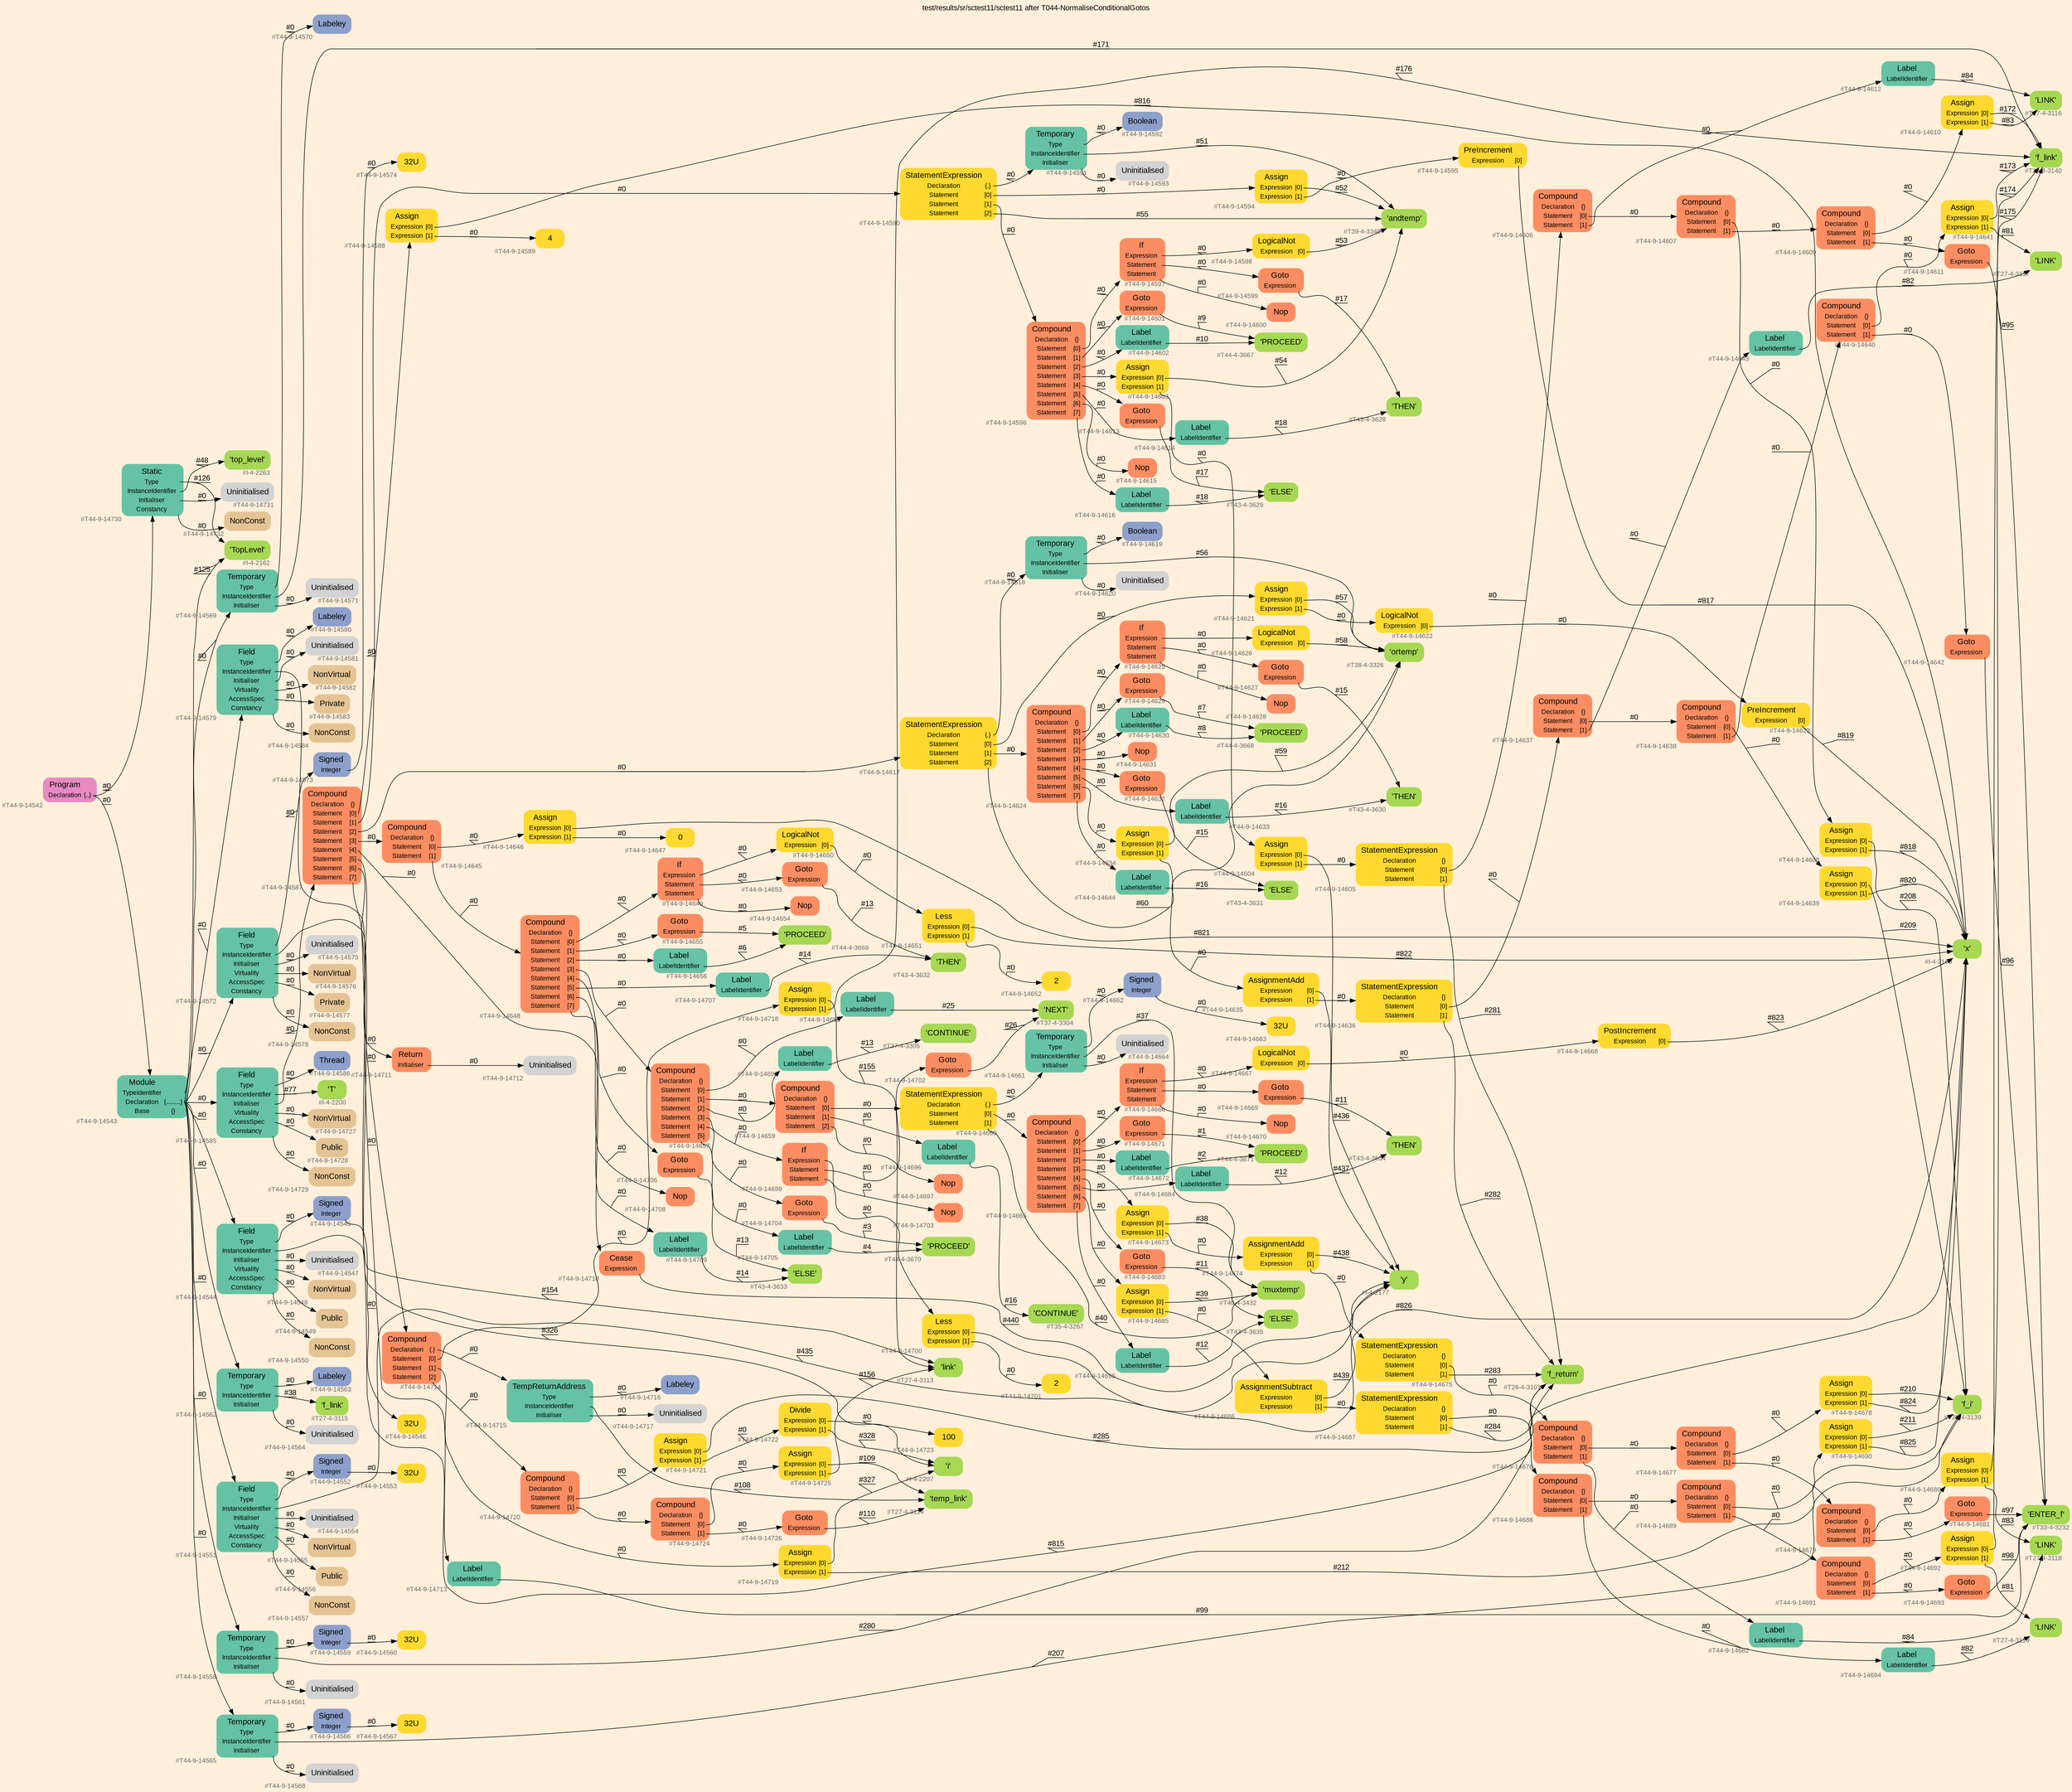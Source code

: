 digraph "test/results/sr/sctest11/sctest11 after T044-NormaliseConditionalGotos" {
label = "test/results/sr/sctest11/sctest11 after T044-NormaliseConditionalGotos"
labelloc = t
graph [
    rankdir = "LR"
    ranksep = 0.3
    bgcolor = antiquewhite1
    color = black
    fontcolor = black
    fontname = "Arial"
];
node [
    fontname = "Arial"
];
edge [
    fontname = "Arial"
];

// -------------------- node figure --------------------
// -------- block #T44-9-14542 ----------
"#T44-9-14542" [
    fillcolor = "/set28/4"
    xlabel = "#T44-9-14542"
    fontsize = "12"
    fontcolor = grey40
    shape = "plaintext"
    label = <<TABLE BORDER="0" CELLBORDER="0" CELLSPACING="0">
     <TR><TD><FONT COLOR="black" POINT-SIZE="15">Program</FONT></TD></TR>
     <TR><TD><FONT COLOR="black" POINT-SIZE="12">Declaration</FONT></TD><TD PORT="port0"><FONT COLOR="black" POINT-SIZE="12">{..}</FONT></TD></TR>
    </TABLE>>
    style = "rounded,filled"
];

// -------- block #T44-9-14543 ----------
"#T44-9-14543" [
    fillcolor = "/set28/1"
    xlabel = "#T44-9-14543"
    fontsize = "12"
    fontcolor = grey40
    shape = "plaintext"
    label = <<TABLE BORDER="0" CELLBORDER="0" CELLSPACING="0">
     <TR><TD><FONT COLOR="black" POINT-SIZE="15">Module</FONT></TD></TR>
     <TR><TD><FONT COLOR="black" POINT-SIZE="12">TypeIdentifier</FONT></TD><TD PORT="port0"></TD></TR>
     <TR><TD><FONT COLOR="black" POINT-SIZE="12">Declaration</FONT></TD><TD PORT="port1"><FONT COLOR="black" POINT-SIZE="12">{.........}</FONT></TD></TR>
     <TR><TD><FONT COLOR="black" POINT-SIZE="12">Base</FONT></TD><TD PORT="port2"><FONT COLOR="black" POINT-SIZE="12">{}</FONT></TD></TR>
    </TABLE>>
    style = "rounded,filled"
];

// -------- block #I-4-2162 ----------
"#I-4-2162" [
    fillcolor = "/set28/5"
    xlabel = "#I-4-2162"
    fontsize = "12"
    fontcolor = grey40
    shape = "plaintext"
    label = <<TABLE BORDER="0" CELLBORDER="0" CELLSPACING="0">
     <TR><TD><FONT COLOR="black" POINT-SIZE="15">'TopLevel'</FONT></TD></TR>
    </TABLE>>
    style = "rounded,filled"
];

// -------- block #T44-9-14544 ----------
"#T44-9-14544" [
    fillcolor = "/set28/1"
    xlabel = "#T44-9-14544"
    fontsize = "12"
    fontcolor = grey40
    shape = "plaintext"
    label = <<TABLE BORDER="0" CELLBORDER="0" CELLSPACING="0">
     <TR><TD><FONT COLOR="black" POINT-SIZE="15">Field</FONT></TD></TR>
     <TR><TD><FONT COLOR="black" POINT-SIZE="12">Type</FONT></TD><TD PORT="port0"></TD></TR>
     <TR><TD><FONT COLOR="black" POINT-SIZE="12">InstanceIdentifier</FONT></TD><TD PORT="port1"></TD></TR>
     <TR><TD><FONT COLOR="black" POINT-SIZE="12">Initialiser</FONT></TD><TD PORT="port2"></TD></TR>
     <TR><TD><FONT COLOR="black" POINT-SIZE="12">Virtuality</FONT></TD><TD PORT="port3"></TD></TR>
     <TR><TD><FONT COLOR="black" POINT-SIZE="12">AccessSpec</FONT></TD><TD PORT="port4"></TD></TR>
     <TR><TD><FONT COLOR="black" POINT-SIZE="12">Constancy</FONT></TD><TD PORT="port5"></TD></TR>
    </TABLE>>
    style = "rounded,filled"
];

// -------- block #T44-9-14545 ----------
"#T44-9-14545" [
    fillcolor = "/set28/3"
    xlabel = "#T44-9-14545"
    fontsize = "12"
    fontcolor = grey40
    shape = "plaintext"
    label = <<TABLE BORDER="0" CELLBORDER="0" CELLSPACING="0">
     <TR><TD><FONT COLOR="black" POINT-SIZE="15">Signed</FONT></TD></TR>
     <TR><TD><FONT COLOR="black" POINT-SIZE="12">Integer</FONT></TD><TD PORT="port0"></TD></TR>
    </TABLE>>
    style = "rounded,filled"
];

// -------- block #T44-9-14546 ----------
"#T44-9-14546" [
    fillcolor = "/set28/6"
    xlabel = "#T44-9-14546"
    fontsize = "12"
    fontcolor = grey40
    shape = "plaintext"
    label = <<TABLE BORDER="0" CELLBORDER="0" CELLSPACING="0">
     <TR><TD><FONT COLOR="black" POINT-SIZE="15">32U</FONT></TD></TR>
    </TABLE>>
    style = "rounded,filled"
];

// -------- block #I-4-2169 ----------
"#I-4-2169" [
    fillcolor = "/set28/5"
    xlabel = "#I-4-2169"
    fontsize = "12"
    fontcolor = grey40
    shape = "plaintext"
    label = <<TABLE BORDER="0" CELLBORDER="0" CELLSPACING="0">
     <TR><TD><FONT COLOR="black" POINT-SIZE="15">'x'</FONT></TD></TR>
    </TABLE>>
    style = "rounded,filled"
];

// -------- block #T44-9-14547 ----------
"#T44-9-14547" [
    xlabel = "#T44-9-14547"
    fontsize = "12"
    fontcolor = grey40
    shape = "plaintext"
    label = <<TABLE BORDER="0" CELLBORDER="0" CELLSPACING="0">
     <TR><TD><FONT COLOR="black" POINT-SIZE="15">Uninitialised</FONT></TD></TR>
    </TABLE>>
    style = "rounded,filled"
];

// -------- block #T44-9-14548 ----------
"#T44-9-14548" [
    fillcolor = "/set28/7"
    xlabel = "#T44-9-14548"
    fontsize = "12"
    fontcolor = grey40
    shape = "plaintext"
    label = <<TABLE BORDER="0" CELLBORDER="0" CELLSPACING="0">
     <TR><TD><FONT COLOR="black" POINT-SIZE="15">NonVirtual</FONT></TD></TR>
    </TABLE>>
    style = "rounded,filled"
];

// -------- block #T44-9-14549 ----------
"#T44-9-14549" [
    fillcolor = "/set28/7"
    xlabel = "#T44-9-14549"
    fontsize = "12"
    fontcolor = grey40
    shape = "plaintext"
    label = <<TABLE BORDER="0" CELLBORDER="0" CELLSPACING="0">
     <TR><TD><FONT COLOR="black" POINT-SIZE="15">Public</FONT></TD></TR>
    </TABLE>>
    style = "rounded,filled"
];

// -------- block #T44-9-14550 ----------
"#T44-9-14550" [
    fillcolor = "/set28/7"
    xlabel = "#T44-9-14550"
    fontsize = "12"
    fontcolor = grey40
    shape = "plaintext"
    label = <<TABLE BORDER="0" CELLBORDER="0" CELLSPACING="0">
     <TR><TD><FONT COLOR="black" POINT-SIZE="15">NonConst</FONT></TD></TR>
    </TABLE>>
    style = "rounded,filled"
];

// -------- block #T44-9-14551 ----------
"#T44-9-14551" [
    fillcolor = "/set28/1"
    xlabel = "#T44-9-14551"
    fontsize = "12"
    fontcolor = grey40
    shape = "plaintext"
    label = <<TABLE BORDER="0" CELLBORDER="0" CELLSPACING="0">
     <TR><TD><FONT COLOR="black" POINT-SIZE="15">Field</FONT></TD></TR>
     <TR><TD><FONT COLOR="black" POINT-SIZE="12">Type</FONT></TD><TD PORT="port0"></TD></TR>
     <TR><TD><FONT COLOR="black" POINT-SIZE="12">InstanceIdentifier</FONT></TD><TD PORT="port1"></TD></TR>
     <TR><TD><FONT COLOR="black" POINT-SIZE="12">Initialiser</FONT></TD><TD PORT="port2"></TD></TR>
     <TR><TD><FONT COLOR="black" POINT-SIZE="12">Virtuality</FONT></TD><TD PORT="port3"></TD></TR>
     <TR><TD><FONT COLOR="black" POINT-SIZE="12">AccessSpec</FONT></TD><TD PORT="port4"></TD></TR>
     <TR><TD><FONT COLOR="black" POINT-SIZE="12">Constancy</FONT></TD><TD PORT="port5"></TD></TR>
    </TABLE>>
    style = "rounded,filled"
];

// -------- block #T44-9-14552 ----------
"#T44-9-14552" [
    fillcolor = "/set28/3"
    xlabel = "#T44-9-14552"
    fontsize = "12"
    fontcolor = grey40
    shape = "plaintext"
    label = <<TABLE BORDER="0" CELLBORDER="0" CELLSPACING="0">
     <TR><TD><FONT COLOR="black" POINT-SIZE="15">Signed</FONT></TD></TR>
     <TR><TD><FONT COLOR="black" POINT-SIZE="12">Integer</FONT></TD><TD PORT="port0"></TD></TR>
    </TABLE>>
    style = "rounded,filled"
];

// -------- block #T44-9-14553 ----------
"#T44-9-14553" [
    fillcolor = "/set28/6"
    xlabel = "#T44-9-14553"
    fontsize = "12"
    fontcolor = grey40
    shape = "plaintext"
    label = <<TABLE BORDER="0" CELLBORDER="0" CELLSPACING="0">
     <TR><TD><FONT COLOR="black" POINT-SIZE="15">32U</FONT></TD></TR>
    </TABLE>>
    style = "rounded,filled"
];

// -------- block #I-4-2177 ----------
"#I-4-2177" [
    fillcolor = "/set28/5"
    xlabel = "#I-4-2177"
    fontsize = "12"
    fontcolor = grey40
    shape = "plaintext"
    label = <<TABLE BORDER="0" CELLBORDER="0" CELLSPACING="0">
     <TR><TD><FONT COLOR="black" POINT-SIZE="15">'y'</FONT></TD></TR>
    </TABLE>>
    style = "rounded,filled"
];

// -------- block #T44-9-14554 ----------
"#T44-9-14554" [
    xlabel = "#T44-9-14554"
    fontsize = "12"
    fontcolor = grey40
    shape = "plaintext"
    label = <<TABLE BORDER="0" CELLBORDER="0" CELLSPACING="0">
     <TR><TD><FONT COLOR="black" POINT-SIZE="15">Uninitialised</FONT></TD></TR>
    </TABLE>>
    style = "rounded,filled"
];

// -------- block #T44-9-14555 ----------
"#T44-9-14555" [
    fillcolor = "/set28/7"
    xlabel = "#T44-9-14555"
    fontsize = "12"
    fontcolor = grey40
    shape = "plaintext"
    label = <<TABLE BORDER="0" CELLBORDER="0" CELLSPACING="0">
     <TR><TD><FONT COLOR="black" POINT-SIZE="15">NonVirtual</FONT></TD></TR>
    </TABLE>>
    style = "rounded,filled"
];

// -------- block #T44-9-14556 ----------
"#T44-9-14556" [
    fillcolor = "/set28/7"
    xlabel = "#T44-9-14556"
    fontsize = "12"
    fontcolor = grey40
    shape = "plaintext"
    label = <<TABLE BORDER="0" CELLBORDER="0" CELLSPACING="0">
     <TR><TD><FONT COLOR="black" POINT-SIZE="15">Public</FONT></TD></TR>
    </TABLE>>
    style = "rounded,filled"
];

// -------- block #T44-9-14557 ----------
"#T44-9-14557" [
    fillcolor = "/set28/7"
    xlabel = "#T44-9-14557"
    fontsize = "12"
    fontcolor = grey40
    shape = "plaintext"
    label = <<TABLE BORDER="0" CELLBORDER="0" CELLSPACING="0">
     <TR><TD><FONT COLOR="black" POINT-SIZE="15">NonConst</FONT></TD></TR>
    </TABLE>>
    style = "rounded,filled"
];

// -------- block #T44-9-14558 ----------
"#T44-9-14558" [
    fillcolor = "/set28/1"
    xlabel = "#T44-9-14558"
    fontsize = "12"
    fontcolor = grey40
    shape = "plaintext"
    label = <<TABLE BORDER="0" CELLBORDER="0" CELLSPACING="0">
     <TR><TD><FONT COLOR="black" POINT-SIZE="15">Temporary</FONT></TD></TR>
     <TR><TD><FONT COLOR="black" POINT-SIZE="12">Type</FONT></TD><TD PORT="port0"></TD></TR>
     <TR><TD><FONT COLOR="black" POINT-SIZE="12">InstanceIdentifier</FONT></TD><TD PORT="port1"></TD></TR>
     <TR><TD><FONT COLOR="black" POINT-SIZE="12">Initialiser</FONT></TD><TD PORT="port2"></TD></TR>
    </TABLE>>
    style = "rounded,filled"
];

// -------- block #T44-9-14559 ----------
"#T44-9-14559" [
    fillcolor = "/set28/3"
    xlabel = "#T44-9-14559"
    fontsize = "12"
    fontcolor = grey40
    shape = "plaintext"
    label = <<TABLE BORDER="0" CELLBORDER="0" CELLSPACING="0">
     <TR><TD><FONT COLOR="black" POINT-SIZE="15">Signed</FONT></TD></TR>
     <TR><TD><FONT COLOR="black" POINT-SIZE="12">Integer</FONT></TD><TD PORT="port0"></TD></TR>
    </TABLE>>
    style = "rounded,filled"
];

// -------- block #T44-9-14560 ----------
"#T44-9-14560" [
    fillcolor = "/set28/6"
    xlabel = "#T44-9-14560"
    fontsize = "12"
    fontcolor = grey40
    shape = "plaintext"
    label = <<TABLE BORDER="0" CELLBORDER="0" CELLSPACING="0">
     <TR><TD><FONT COLOR="black" POINT-SIZE="15">32U</FONT></TD></TR>
    </TABLE>>
    style = "rounded,filled"
];

// -------- block #T26-4-3101 ----------
"#T26-4-3101" [
    fillcolor = "/set28/5"
    xlabel = "#T26-4-3101"
    fontsize = "12"
    fontcolor = grey40
    shape = "plaintext"
    label = <<TABLE BORDER="0" CELLBORDER="0" CELLSPACING="0">
     <TR><TD><FONT COLOR="black" POINT-SIZE="15">'f_return'</FONT></TD></TR>
    </TABLE>>
    style = "rounded,filled"
];

// -------- block #T44-9-14561 ----------
"#T44-9-14561" [
    xlabel = "#T44-9-14561"
    fontsize = "12"
    fontcolor = grey40
    shape = "plaintext"
    label = <<TABLE BORDER="0" CELLBORDER="0" CELLSPACING="0">
     <TR><TD><FONT COLOR="black" POINT-SIZE="15">Uninitialised</FONT></TD></TR>
    </TABLE>>
    style = "rounded,filled"
];

// -------- block #T44-9-14562 ----------
"#T44-9-14562" [
    fillcolor = "/set28/1"
    xlabel = "#T44-9-14562"
    fontsize = "12"
    fontcolor = grey40
    shape = "plaintext"
    label = <<TABLE BORDER="0" CELLBORDER="0" CELLSPACING="0">
     <TR><TD><FONT COLOR="black" POINT-SIZE="15">Temporary</FONT></TD></TR>
     <TR><TD><FONT COLOR="black" POINT-SIZE="12">Type</FONT></TD><TD PORT="port0"></TD></TR>
     <TR><TD><FONT COLOR="black" POINT-SIZE="12">InstanceIdentifier</FONT></TD><TD PORT="port1"></TD></TR>
     <TR><TD><FONT COLOR="black" POINT-SIZE="12">Initialiser</FONT></TD><TD PORT="port2"></TD></TR>
    </TABLE>>
    style = "rounded,filled"
];

// -------- block #T44-9-14563 ----------
"#T44-9-14563" [
    fillcolor = "/set28/3"
    xlabel = "#T44-9-14563"
    fontsize = "12"
    fontcolor = grey40
    shape = "plaintext"
    label = <<TABLE BORDER="0" CELLBORDER="0" CELLSPACING="0">
     <TR><TD><FONT COLOR="black" POINT-SIZE="15">Labeley</FONT></TD></TR>
    </TABLE>>
    style = "rounded,filled"
];

// -------- block #T27-4-3115 ----------
"#T27-4-3115" [
    fillcolor = "/set28/5"
    xlabel = "#T27-4-3115"
    fontsize = "12"
    fontcolor = grey40
    shape = "plaintext"
    label = <<TABLE BORDER="0" CELLBORDER="0" CELLSPACING="0">
     <TR><TD><FONT COLOR="black" POINT-SIZE="15">'f_link'</FONT></TD></TR>
    </TABLE>>
    style = "rounded,filled"
];

// -------- block #T44-9-14564 ----------
"#T44-9-14564" [
    xlabel = "#T44-9-14564"
    fontsize = "12"
    fontcolor = grey40
    shape = "plaintext"
    label = <<TABLE BORDER="0" CELLBORDER="0" CELLSPACING="0">
     <TR><TD><FONT COLOR="black" POINT-SIZE="15">Uninitialised</FONT></TD></TR>
    </TABLE>>
    style = "rounded,filled"
];

// -------- block #T44-9-14565 ----------
"#T44-9-14565" [
    fillcolor = "/set28/1"
    xlabel = "#T44-9-14565"
    fontsize = "12"
    fontcolor = grey40
    shape = "plaintext"
    label = <<TABLE BORDER="0" CELLBORDER="0" CELLSPACING="0">
     <TR><TD><FONT COLOR="black" POINT-SIZE="15">Temporary</FONT></TD></TR>
     <TR><TD><FONT COLOR="black" POINT-SIZE="12">Type</FONT></TD><TD PORT="port0"></TD></TR>
     <TR><TD><FONT COLOR="black" POINT-SIZE="12">InstanceIdentifier</FONT></TD><TD PORT="port1"></TD></TR>
     <TR><TD><FONT COLOR="black" POINT-SIZE="12">Initialiser</FONT></TD><TD PORT="port2"></TD></TR>
    </TABLE>>
    style = "rounded,filled"
];

// -------- block #T44-9-14566 ----------
"#T44-9-14566" [
    fillcolor = "/set28/3"
    xlabel = "#T44-9-14566"
    fontsize = "12"
    fontcolor = grey40
    shape = "plaintext"
    label = <<TABLE BORDER="0" CELLBORDER="0" CELLSPACING="0">
     <TR><TD><FONT COLOR="black" POINT-SIZE="15">Signed</FONT></TD></TR>
     <TR><TD><FONT COLOR="black" POINT-SIZE="12">Integer</FONT></TD><TD PORT="port0"></TD></TR>
    </TABLE>>
    style = "rounded,filled"
];

// -------- block #T44-9-14567 ----------
"#T44-9-14567" [
    fillcolor = "/set28/6"
    xlabel = "#T44-9-14567"
    fontsize = "12"
    fontcolor = grey40
    shape = "plaintext"
    label = <<TABLE BORDER="0" CELLBORDER="0" CELLSPACING="0">
     <TR><TD><FONT COLOR="black" POINT-SIZE="15">32U</FONT></TD></TR>
    </TABLE>>
    style = "rounded,filled"
];

// -------- block #T28-4-3139 ----------
"#T28-4-3139" [
    fillcolor = "/set28/5"
    xlabel = "#T28-4-3139"
    fontsize = "12"
    fontcolor = grey40
    shape = "plaintext"
    label = <<TABLE BORDER="0" CELLBORDER="0" CELLSPACING="0">
     <TR><TD><FONT COLOR="black" POINT-SIZE="15">'f_i'</FONT></TD></TR>
    </TABLE>>
    style = "rounded,filled"
];

// -------- block #T44-9-14568 ----------
"#T44-9-14568" [
    xlabel = "#T44-9-14568"
    fontsize = "12"
    fontcolor = grey40
    shape = "plaintext"
    label = <<TABLE BORDER="0" CELLBORDER="0" CELLSPACING="0">
     <TR><TD><FONT COLOR="black" POINT-SIZE="15">Uninitialised</FONT></TD></TR>
    </TABLE>>
    style = "rounded,filled"
];

// -------- block #T44-9-14569 ----------
"#T44-9-14569" [
    fillcolor = "/set28/1"
    xlabel = "#T44-9-14569"
    fontsize = "12"
    fontcolor = grey40
    shape = "plaintext"
    label = <<TABLE BORDER="0" CELLBORDER="0" CELLSPACING="0">
     <TR><TD><FONT COLOR="black" POINT-SIZE="15">Temporary</FONT></TD></TR>
     <TR><TD><FONT COLOR="black" POINT-SIZE="12">Type</FONT></TD><TD PORT="port0"></TD></TR>
     <TR><TD><FONT COLOR="black" POINT-SIZE="12">InstanceIdentifier</FONT></TD><TD PORT="port1"></TD></TR>
     <TR><TD><FONT COLOR="black" POINT-SIZE="12">Initialiser</FONT></TD><TD PORT="port2"></TD></TR>
    </TABLE>>
    style = "rounded,filled"
];

// -------- block #T44-9-14570 ----------
"#T44-9-14570" [
    fillcolor = "/set28/3"
    xlabel = "#T44-9-14570"
    fontsize = "12"
    fontcolor = grey40
    shape = "plaintext"
    label = <<TABLE BORDER="0" CELLBORDER="0" CELLSPACING="0">
     <TR><TD><FONT COLOR="black" POINT-SIZE="15">Labeley</FONT></TD></TR>
    </TABLE>>
    style = "rounded,filled"
];

// -------- block #T28-4-3140 ----------
"#T28-4-3140" [
    fillcolor = "/set28/5"
    xlabel = "#T28-4-3140"
    fontsize = "12"
    fontcolor = grey40
    shape = "plaintext"
    label = <<TABLE BORDER="0" CELLBORDER="0" CELLSPACING="0">
     <TR><TD><FONT COLOR="black" POINT-SIZE="15">'f_link'</FONT></TD></TR>
    </TABLE>>
    style = "rounded,filled"
];

// -------- block #T44-9-14571 ----------
"#T44-9-14571" [
    xlabel = "#T44-9-14571"
    fontsize = "12"
    fontcolor = grey40
    shape = "plaintext"
    label = <<TABLE BORDER="0" CELLBORDER="0" CELLSPACING="0">
     <TR><TD><FONT COLOR="black" POINT-SIZE="15">Uninitialised</FONT></TD></TR>
    </TABLE>>
    style = "rounded,filled"
];

// -------- block #T44-9-14572 ----------
"#T44-9-14572" [
    fillcolor = "/set28/1"
    xlabel = "#T44-9-14572"
    fontsize = "12"
    fontcolor = grey40
    shape = "plaintext"
    label = <<TABLE BORDER="0" CELLBORDER="0" CELLSPACING="0">
     <TR><TD><FONT COLOR="black" POINT-SIZE="15">Field</FONT></TD></TR>
     <TR><TD><FONT COLOR="black" POINT-SIZE="12">Type</FONT></TD><TD PORT="port0"></TD></TR>
     <TR><TD><FONT COLOR="black" POINT-SIZE="12">InstanceIdentifier</FONT></TD><TD PORT="port1"></TD></TR>
     <TR><TD><FONT COLOR="black" POINT-SIZE="12">Initialiser</FONT></TD><TD PORT="port2"></TD></TR>
     <TR><TD><FONT COLOR="black" POINT-SIZE="12">Virtuality</FONT></TD><TD PORT="port3"></TD></TR>
     <TR><TD><FONT COLOR="black" POINT-SIZE="12">AccessSpec</FONT></TD><TD PORT="port4"></TD></TR>
     <TR><TD><FONT COLOR="black" POINT-SIZE="12">Constancy</FONT></TD><TD PORT="port5"></TD></TR>
    </TABLE>>
    style = "rounded,filled"
];

// -------- block #T44-9-14573 ----------
"#T44-9-14573" [
    fillcolor = "/set28/3"
    xlabel = "#T44-9-14573"
    fontsize = "12"
    fontcolor = grey40
    shape = "plaintext"
    label = <<TABLE BORDER="0" CELLBORDER="0" CELLSPACING="0">
     <TR><TD><FONT COLOR="black" POINT-SIZE="15">Signed</FONT></TD></TR>
     <TR><TD><FONT COLOR="black" POINT-SIZE="12">Integer</FONT></TD><TD PORT="port0"></TD></TR>
    </TABLE>>
    style = "rounded,filled"
];

// -------- block #T44-9-14574 ----------
"#T44-9-14574" [
    fillcolor = "/set28/6"
    xlabel = "#T44-9-14574"
    fontsize = "12"
    fontcolor = grey40
    shape = "plaintext"
    label = <<TABLE BORDER="0" CELLBORDER="0" CELLSPACING="0">
     <TR><TD><FONT COLOR="black" POINT-SIZE="15">32U</FONT></TD></TR>
    </TABLE>>
    style = "rounded,filled"
];

// -------- block #I-4-2207 ----------
"#I-4-2207" [
    fillcolor = "/set28/5"
    xlabel = "#I-4-2207"
    fontsize = "12"
    fontcolor = grey40
    shape = "plaintext"
    label = <<TABLE BORDER="0" CELLBORDER="0" CELLSPACING="0">
     <TR><TD><FONT COLOR="black" POINT-SIZE="15">'i'</FONT></TD></TR>
    </TABLE>>
    style = "rounded,filled"
];

// -------- block #T44-9-14575 ----------
"#T44-9-14575" [
    xlabel = "#T44-9-14575"
    fontsize = "12"
    fontcolor = grey40
    shape = "plaintext"
    label = <<TABLE BORDER="0" CELLBORDER="0" CELLSPACING="0">
     <TR><TD><FONT COLOR="black" POINT-SIZE="15">Uninitialised</FONT></TD></TR>
    </TABLE>>
    style = "rounded,filled"
];

// -------- block #T44-9-14576 ----------
"#T44-9-14576" [
    fillcolor = "/set28/7"
    xlabel = "#T44-9-14576"
    fontsize = "12"
    fontcolor = grey40
    shape = "plaintext"
    label = <<TABLE BORDER="0" CELLBORDER="0" CELLSPACING="0">
     <TR><TD><FONT COLOR="black" POINT-SIZE="15">NonVirtual</FONT></TD></TR>
    </TABLE>>
    style = "rounded,filled"
];

// -------- block #T44-9-14577 ----------
"#T44-9-14577" [
    fillcolor = "/set28/7"
    xlabel = "#T44-9-14577"
    fontsize = "12"
    fontcolor = grey40
    shape = "plaintext"
    label = <<TABLE BORDER="0" CELLBORDER="0" CELLSPACING="0">
     <TR><TD><FONT COLOR="black" POINT-SIZE="15">Private</FONT></TD></TR>
    </TABLE>>
    style = "rounded,filled"
];

// -------- block #T44-9-14578 ----------
"#T44-9-14578" [
    fillcolor = "/set28/7"
    xlabel = "#T44-9-14578"
    fontsize = "12"
    fontcolor = grey40
    shape = "plaintext"
    label = <<TABLE BORDER="0" CELLBORDER="0" CELLSPACING="0">
     <TR><TD><FONT COLOR="black" POINT-SIZE="15">NonConst</FONT></TD></TR>
    </TABLE>>
    style = "rounded,filled"
];

// -------- block #T44-9-14579 ----------
"#T44-9-14579" [
    fillcolor = "/set28/1"
    xlabel = "#T44-9-14579"
    fontsize = "12"
    fontcolor = grey40
    shape = "plaintext"
    label = <<TABLE BORDER="0" CELLBORDER="0" CELLSPACING="0">
     <TR><TD><FONT COLOR="black" POINT-SIZE="15">Field</FONT></TD></TR>
     <TR><TD><FONT COLOR="black" POINT-SIZE="12">Type</FONT></TD><TD PORT="port0"></TD></TR>
     <TR><TD><FONT COLOR="black" POINT-SIZE="12">InstanceIdentifier</FONT></TD><TD PORT="port1"></TD></TR>
     <TR><TD><FONT COLOR="black" POINT-SIZE="12">Initialiser</FONT></TD><TD PORT="port2"></TD></TR>
     <TR><TD><FONT COLOR="black" POINT-SIZE="12">Virtuality</FONT></TD><TD PORT="port3"></TD></TR>
     <TR><TD><FONT COLOR="black" POINT-SIZE="12">AccessSpec</FONT></TD><TD PORT="port4"></TD></TR>
     <TR><TD><FONT COLOR="black" POINT-SIZE="12">Constancy</FONT></TD><TD PORT="port5"></TD></TR>
    </TABLE>>
    style = "rounded,filled"
];

// -------- block #T44-9-14580 ----------
"#T44-9-14580" [
    fillcolor = "/set28/3"
    xlabel = "#T44-9-14580"
    fontsize = "12"
    fontcolor = grey40
    shape = "plaintext"
    label = <<TABLE BORDER="0" CELLBORDER="0" CELLSPACING="0">
     <TR><TD><FONT COLOR="black" POINT-SIZE="15">Labeley</FONT></TD></TR>
    </TABLE>>
    style = "rounded,filled"
];

// -------- block #T27-4-3113 ----------
"#T27-4-3113" [
    fillcolor = "/set28/5"
    xlabel = "#T27-4-3113"
    fontsize = "12"
    fontcolor = grey40
    shape = "plaintext"
    label = <<TABLE BORDER="0" CELLBORDER="0" CELLSPACING="0">
     <TR><TD><FONT COLOR="black" POINT-SIZE="15">'link'</FONT></TD></TR>
    </TABLE>>
    style = "rounded,filled"
];

// -------- block #T44-9-14581 ----------
"#T44-9-14581" [
    xlabel = "#T44-9-14581"
    fontsize = "12"
    fontcolor = grey40
    shape = "plaintext"
    label = <<TABLE BORDER="0" CELLBORDER="0" CELLSPACING="0">
     <TR><TD><FONT COLOR="black" POINT-SIZE="15">Uninitialised</FONT></TD></TR>
    </TABLE>>
    style = "rounded,filled"
];

// -------- block #T44-9-14582 ----------
"#T44-9-14582" [
    fillcolor = "/set28/7"
    xlabel = "#T44-9-14582"
    fontsize = "12"
    fontcolor = grey40
    shape = "plaintext"
    label = <<TABLE BORDER="0" CELLBORDER="0" CELLSPACING="0">
     <TR><TD><FONT COLOR="black" POINT-SIZE="15">NonVirtual</FONT></TD></TR>
    </TABLE>>
    style = "rounded,filled"
];

// -------- block #T44-9-14583 ----------
"#T44-9-14583" [
    fillcolor = "/set28/7"
    xlabel = "#T44-9-14583"
    fontsize = "12"
    fontcolor = grey40
    shape = "plaintext"
    label = <<TABLE BORDER="0" CELLBORDER="0" CELLSPACING="0">
     <TR><TD><FONT COLOR="black" POINT-SIZE="15">Private</FONT></TD></TR>
    </TABLE>>
    style = "rounded,filled"
];

// -------- block #T44-9-14584 ----------
"#T44-9-14584" [
    fillcolor = "/set28/7"
    xlabel = "#T44-9-14584"
    fontsize = "12"
    fontcolor = grey40
    shape = "plaintext"
    label = <<TABLE BORDER="0" CELLBORDER="0" CELLSPACING="0">
     <TR><TD><FONT COLOR="black" POINT-SIZE="15">NonConst</FONT></TD></TR>
    </TABLE>>
    style = "rounded,filled"
];

// -------- block #T44-9-14585 ----------
"#T44-9-14585" [
    fillcolor = "/set28/1"
    xlabel = "#T44-9-14585"
    fontsize = "12"
    fontcolor = grey40
    shape = "plaintext"
    label = <<TABLE BORDER="0" CELLBORDER="0" CELLSPACING="0">
     <TR><TD><FONT COLOR="black" POINT-SIZE="15">Field</FONT></TD></TR>
     <TR><TD><FONT COLOR="black" POINT-SIZE="12">Type</FONT></TD><TD PORT="port0"></TD></TR>
     <TR><TD><FONT COLOR="black" POINT-SIZE="12">InstanceIdentifier</FONT></TD><TD PORT="port1"></TD></TR>
     <TR><TD><FONT COLOR="black" POINT-SIZE="12">Initialiser</FONT></TD><TD PORT="port2"></TD></TR>
     <TR><TD><FONT COLOR="black" POINT-SIZE="12">Virtuality</FONT></TD><TD PORT="port3"></TD></TR>
     <TR><TD><FONT COLOR="black" POINT-SIZE="12">AccessSpec</FONT></TD><TD PORT="port4"></TD></TR>
     <TR><TD><FONT COLOR="black" POINT-SIZE="12">Constancy</FONT></TD><TD PORT="port5"></TD></TR>
    </TABLE>>
    style = "rounded,filled"
];

// -------- block #T44-9-14586 ----------
"#T44-9-14586" [
    fillcolor = "/set28/3"
    xlabel = "#T44-9-14586"
    fontsize = "12"
    fontcolor = grey40
    shape = "plaintext"
    label = <<TABLE BORDER="0" CELLBORDER="0" CELLSPACING="0">
     <TR><TD><FONT COLOR="black" POINT-SIZE="15">Thread</FONT></TD></TR>
    </TABLE>>
    style = "rounded,filled"
];

// -------- block #I-4-2200 ----------
"#I-4-2200" [
    fillcolor = "/set28/5"
    xlabel = "#I-4-2200"
    fontsize = "12"
    fontcolor = grey40
    shape = "plaintext"
    label = <<TABLE BORDER="0" CELLBORDER="0" CELLSPACING="0">
     <TR><TD><FONT COLOR="black" POINT-SIZE="15">'T'</FONT></TD></TR>
    </TABLE>>
    style = "rounded,filled"
];

// -------- block #T44-9-14587 ----------
"#T44-9-14587" [
    fillcolor = "/set28/2"
    xlabel = "#T44-9-14587"
    fontsize = "12"
    fontcolor = grey40
    shape = "plaintext"
    label = <<TABLE BORDER="0" CELLBORDER="0" CELLSPACING="0">
     <TR><TD><FONT COLOR="black" POINT-SIZE="15">Compound</FONT></TD></TR>
     <TR><TD><FONT COLOR="black" POINT-SIZE="12">Declaration</FONT></TD><TD PORT="port0"><FONT COLOR="black" POINT-SIZE="12">{}</FONT></TD></TR>
     <TR><TD><FONT COLOR="black" POINT-SIZE="12">Statement</FONT></TD><TD PORT="port1"><FONT COLOR="black" POINT-SIZE="12">[0]</FONT></TD></TR>
     <TR><TD><FONT COLOR="black" POINT-SIZE="12">Statement</FONT></TD><TD PORT="port2"><FONT COLOR="black" POINT-SIZE="12">[1]</FONT></TD></TR>
     <TR><TD><FONT COLOR="black" POINT-SIZE="12">Statement</FONT></TD><TD PORT="port3"><FONT COLOR="black" POINT-SIZE="12">[2]</FONT></TD></TR>
     <TR><TD><FONT COLOR="black" POINT-SIZE="12">Statement</FONT></TD><TD PORT="port4"><FONT COLOR="black" POINT-SIZE="12">[3]</FONT></TD></TR>
     <TR><TD><FONT COLOR="black" POINT-SIZE="12">Statement</FONT></TD><TD PORT="port5"><FONT COLOR="black" POINT-SIZE="12">[4]</FONT></TD></TR>
     <TR><TD><FONT COLOR="black" POINT-SIZE="12">Statement</FONT></TD><TD PORT="port6"><FONT COLOR="black" POINT-SIZE="12">[5]</FONT></TD></TR>
     <TR><TD><FONT COLOR="black" POINT-SIZE="12">Statement</FONT></TD><TD PORT="port7"><FONT COLOR="black" POINT-SIZE="12">[6]</FONT></TD></TR>
     <TR><TD><FONT COLOR="black" POINT-SIZE="12">Statement</FONT></TD><TD PORT="port8"><FONT COLOR="black" POINT-SIZE="12">[7]</FONT></TD></TR>
    </TABLE>>
    style = "rounded,filled"
];

// -------- block #T44-9-14588 ----------
"#T44-9-14588" [
    fillcolor = "/set28/6"
    xlabel = "#T44-9-14588"
    fontsize = "12"
    fontcolor = grey40
    shape = "plaintext"
    label = <<TABLE BORDER="0" CELLBORDER="0" CELLSPACING="0">
     <TR><TD><FONT COLOR="black" POINT-SIZE="15">Assign</FONT></TD></TR>
     <TR><TD><FONT COLOR="black" POINT-SIZE="12">Expression</FONT></TD><TD PORT="port0"><FONT COLOR="black" POINT-SIZE="12">[0]</FONT></TD></TR>
     <TR><TD><FONT COLOR="black" POINT-SIZE="12">Expression</FONT></TD><TD PORT="port1"><FONT COLOR="black" POINT-SIZE="12">[1]</FONT></TD></TR>
    </TABLE>>
    style = "rounded,filled"
];

// -------- block #T44-9-14589 ----------
"#T44-9-14589" [
    fillcolor = "/set28/6"
    xlabel = "#T44-9-14589"
    fontsize = "12"
    fontcolor = grey40
    shape = "plaintext"
    label = <<TABLE BORDER="0" CELLBORDER="0" CELLSPACING="0">
     <TR><TD><FONT COLOR="black" POINT-SIZE="15">4</FONT></TD></TR>
    </TABLE>>
    style = "rounded,filled"
];

// -------- block #T44-9-14590 ----------
"#T44-9-14590" [
    fillcolor = "/set28/6"
    xlabel = "#T44-9-14590"
    fontsize = "12"
    fontcolor = grey40
    shape = "plaintext"
    label = <<TABLE BORDER="0" CELLBORDER="0" CELLSPACING="0">
     <TR><TD><FONT COLOR="black" POINT-SIZE="15">StatementExpression</FONT></TD></TR>
     <TR><TD><FONT COLOR="black" POINT-SIZE="12">Declaration</FONT></TD><TD PORT="port0"><FONT COLOR="black" POINT-SIZE="12">{.}</FONT></TD></TR>
     <TR><TD><FONT COLOR="black" POINT-SIZE="12">Statement</FONT></TD><TD PORT="port1"><FONT COLOR="black" POINT-SIZE="12">[0]</FONT></TD></TR>
     <TR><TD><FONT COLOR="black" POINT-SIZE="12">Statement</FONT></TD><TD PORT="port2"><FONT COLOR="black" POINT-SIZE="12">[1]</FONT></TD></TR>
     <TR><TD><FONT COLOR="black" POINT-SIZE="12">Statement</FONT></TD><TD PORT="port3"><FONT COLOR="black" POINT-SIZE="12">[2]</FONT></TD></TR>
    </TABLE>>
    style = "rounded,filled"
];

// -------- block #T44-9-14591 ----------
"#T44-9-14591" [
    fillcolor = "/set28/1"
    xlabel = "#T44-9-14591"
    fontsize = "12"
    fontcolor = grey40
    shape = "plaintext"
    label = <<TABLE BORDER="0" CELLBORDER="0" CELLSPACING="0">
     <TR><TD><FONT COLOR="black" POINT-SIZE="15">Temporary</FONT></TD></TR>
     <TR><TD><FONT COLOR="black" POINT-SIZE="12">Type</FONT></TD><TD PORT="port0"></TD></TR>
     <TR><TD><FONT COLOR="black" POINT-SIZE="12">InstanceIdentifier</FONT></TD><TD PORT="port1"></TD></TR>
     <TR><TD><FONT COLOR="black" POINT-SIZE="12">Initialiser</FONT></TD><TD PORT="port2"></TD></TR>
    </TABLE>>
    style = "rounded,filled"
];

// -------- block #T44-9-14592 ----------
"#T44-9-14592" [
    fillcolor = "/set28/3"
    xlabel = "#T44-9-14592"
    fontsize = "12"
    fontcolor = grey40
    shape = "plaintext"
    label = <<TABLE BORDER="0" CELLBORDER="0" CELLSPACING="0">
     <TR><TD><FONT COLOR="black" POINT-SIZE="15">Boolean</FONT></TD></TR>
    </TABLE>>
    style = "rounded,filled"
];

// -------- block #T39-4-3348 ----------
"#T39-4-3348" [
    fillcolor = "/set28/5"
    xlabel = "#T39-4-3348"
    fontsize = "12"
    fontcolor = grey40
    shape = "plaintext"
    label = <<TABLE BORDER="0" CELLBORDER="0" CELLSPACING="0">
     <TR><TD><FONT COLOR="black" POINT-SIZE="15">'andtemp'</FONT></TD></TR>
    </TABLE>>
    style = "rounded,filled"
];

// -------- block #T44-9-14593 ----------
"#T44-9-14593" [
    xlabel = "#T44-9-14593"
    fontsize = "12"
    fontcolor = grey40
    shape = "plaintext"
    label = <<TABLE BORDER="0" CELLBORDER="0" CELLSPACING="0">
     <TR><TD><FONT COLOR="black" POINT-SIZE="15">Uninitialised</FONT></TD></TR>
    </TABLE>>
    style = "rounded,filled"
];

// -------- block #T44-9-14594 ----------
"#T44-9-14594" [
    fillcolor = "/set28/6"
    xlabel = "#T44-9-14594"
    fontsize = "12"
    fontcolor = grey40
    shape = "plaintext"
    label = <<TABLE BORDER="0" CELLBORDER="0" CELLSPACING="0">
     <TR><TD><FONT COLOR="black" POINT-SIZE="15">Assign</FONT></TD></TR>
     <TR><TD><FONT COLOR="black" POINT-SIZE="12">Expression</FONT></TD><TD PORT="port0"><FONT COLOR="black" POINT-SIZE="12">[0]</FONT></TD></TR>
     <TR><TD><FONT COLOR="black" POINT-SIZE="12">Expression</FONT></TD><TD PORT="port1"><FONT COLOR="black" POINT-SIZE="12">[1]</FONT></TD></TR>
    </TABLE>>
    style = "rounded,filled"
];

// -------- block #T44-9-14595 ----------
"#T44-9-14595" [
    fillcolor = "/set28/6"
    xlabel = "#T44-9-14595"
    fontsize = "12"
    fontcolor = grey40
    shape = "plaintext"
    label = <<TABLE BORDER="0" CELLBORDER="0" CELLSPACING="0">
     <TR><TD><FONT COLOR="black" POINT-SIZE="15">PreIncrement</FONT></TD></TR>
     <TR><TD><FONT COLOR="black" POINT-SIZE="12">Expression</FONT></TD><TD PORT="port0"><FONT COLOR="black" POINT-SIZE="12">[0]</FONT></TD></TR>
    </TABLE>>
    style = "rounded,filled"
];

// -------- block #T44-9-14596 ----------
"#T44-9-14596" [
    fillcolor = "/set28/2"
    xlabel = "#T44-9-14596"
    fontsize = "12"
    fontcolor = grey40
    shape = "plaintext"
    label = <<TABLE BORDER="0" CELLBORDER="0" CELLSPACING="0">
     <TR><TD><FONT COLOR="black" POINT-SIZE="15">Compound</FONT></TD></TR>
     <TR><TD><FONT COLOR="black" POINT-SIZE="12">Declaration</FONT></TD><TD PORT="port0"><FONT COLOR="black" POINT-SIZE="12">{}</FONT></TD></TR>
     <TR><TD><FONT COLOR="black" POINT-SIZE="12">Statement</FONT></TD><TD PORT="port1"><FONT COLOR="black" POINT-SIZE="12">[0]</FONT></TD></TR>
     <TR><TD><FONT COLOR="black" POINT-SIZE="12">Statement</FONT></TD><TD PORT="port2"><FONT COLOR="black" POINT-SIZE="12">[1]</FONT></TD></TR>
     <TR><TD><FONT COLOR="black" POINT-SIZE="12">Statement</FONT></TD><TD PORT="port3"><FONT COLOR="black" POINT-SIZE="12">[2]</FONT></TD></TR>
     <TR><TD><FONT COLOR="black" POINT-SIZE="12">Statement</FONT></TD><TD PORT="port4"><FONT COLOR="black" POINT-SIZE="12">[3]</FONT></TD></TR>
     <TR><TD><FONT COLOR="black" POINT-SIZE="12">Statement</FONT></TD><TD PORT="port5"><FONT COLOR="black" POINT-SIZE="12">[4]</FONT></TD></TR>
     <TR><TD><FONT COLOR="black" POINT-SIZE="12">Statement</FONT></TD><TD PORT="port6"><FONT COLOR="black" POINT-SIZE="12">[5]</FONT></TD></TR>
     <TR><TD><FONT COLOR="black" POINT-SIZE="12">Statement</FONT></TD><TD PORT="port7"><FONT COLOR="black" POINT-SIZE="12">[6]</FONT></TD></TR>
     <TR><TD><FONT COLOR="black" POINT-SIZE="12">Statement</FONT></TD><TD PORT="port8"><FONT COLOR="black" POINT-SIZE="12">[7]</FONT></TD></TR>
    </TABLE>>
    style = "rounded,filled"
];

// -------- block #T44-9-14597 ----------
"#T44-9-14597" [
    fillcolor = "/set28/2"
    xlabel = "#T44-9-14597"
    fontsize = "12"
    fontcolor = grey40
    shape = "plaintext"
    label = <<TABLE BORDER="0" CELLBORDER="0" CELLSPACING="0">
     <TR><TD><FONT COLOR="black" POINT-SIZE="15">If</FONT></TD></TR>
     <TR><TD><FONT COLOR="black" POINT-SIZE="12">Expression</FONT></TD><TD PORT="port0"></TD></TR>
     <TR><TD><FONT COLOR="black" POINT-SIZE="12">Statement</FONT></TD><TD PORT="port1"></TD></TR>
     <TR><TD><FONT COLOR="black" POINT-SIZE="12">Statement</FONT></TD><TD PORT="port2"></TD></TR>
    </TABLE>>
    style = "rounded,filled"
];

// -------- block #T44-9-14598 ----------
"#T44-9-14598" [
    fillcolor = "/set28/6"
    xlabel = "#T44-9-14598"
    fontsize = "12"
    fontcolor = grey40
    shape = "plaintext"
    label = <<TABLE BORDER="0" CELLBORDER="0" CELLSPACING="0">
     <TR><TD><FONT COLOR="black" POINT-SIZE="15">LogicalNot</FONT></TD></TR>
     <TR><TD><FONT COLOR="black" POINT-SIZE="12">Expression</FONT></TD><TD PORT="port0"><FONT COLOR="black" POINT-SIZE="12">[0]</FONT></TD></TR>
    </TABLE>>
    style = "rounded,filled"
];

// -------- block #T44-9-14599 ----------
"#T44-9-14599" [
    fillcolor = "/set28/2"
    xlabel = "#T44-9-14599"
    fontsize = "12"
    fontcolor = grey40
    shape = "plaintext"
    label = <<TABLE BORDER="0" CELLBORDER="0" CELLSPACING="0">
     <TR><TD><FONT COLOR="black" POINT-SIZE="15">Goto</FONT></TD></TR>
     <TR><TD><FONT COLOR="black" POINT-SIZE="12">Expression</FONT></TD><TD PORT="port0"></TD></TR>
    </TABLE>>
    style = "rounded,filled"
];

// -------- block #T43-4-3628 ----------
"#T43-4-3628" [
    fillcolor = "/set28/5"
    xlabel = "#T43-4-3628"
    fontsize = "12"
    fontcolor = grey40
    shape = "plaintext"
    label = <<TABLE BORDER="0" CELLBORDER="0" CELLSPACING="0">
     <TR><TD><FONT COLOR="black" POINT-SIZE="15">'THEN'</FONT></TD></TR>
    </TABLE>>
    style = "rounded,filled"
];

// -------- block #T44-9-14600 ----------
"#T44-9-14600" [
    fillcolor = "/set28/2"
    xlabel = "#T44-9-14600"
    fontsize = "12"
    fontcolor = grey40
    shape = "plaintext"
    label = <<TABLE BORDER="0" CELLBORDER="0" CELLSPACING="0">
     <TR><TD><FONT COLOR="black" POINT-SIZE="15">Nop</FONT></TD></TR>
    </TABLE>>
    style = "rounded,filled"
];

// -------- block #T44-9-14601 ----------
"#T44-9-14601" [
    fillcolor = "/set28/2"
    xlabel = "#T44-9-14601"
    fontsize = "12"
    fontcolor = grey40
    shape = "plaintext"
    label = <<TABLE BORDER="0" CELLBORDER="0" CELLSPACING="0">
     <TR><TD><FONT COLOR="black" POINT-SIZE="15">Goto</FONT></TD></TR>
     <TR><TD><FONT COLOR="black" POINT-SIZE="12">Expression</FONT></TD><TD PORT="port0"></TD></TR>
    </TABLE>>
    style = "rounded,filled"
];

// -------- block #T44-4-3667 ----------
"#T44-4-3667" [
    fillcolor = "/set28/5"
    xlabel = "#T44-4-3667"
    fontsize = "12"
    fontcolor = grey40
    shape = "plaintext"
    label = <<TABLE BORDER="0" CELLBORDER="0" CELLSPACING="0">
     <TR><TD><FONT COLOR="black" POINT-SIZE="15">'PROCEED'</FONT></TD></TR>
    </TABLE>>
    style = "rounded,filled"
];

// -------- block #T44-9-14602 ----------
"#T44-9-14602" [
    fillcolor = "/set28/1"
    xlabel = "#T44-9-14602"
    fontsize = "12"
    fontcolor = grey40
    shape = "plaintext"
    label = <<TABLE BORDER="0" CELLBORDER="0" CELLSPACING="0">
     <TR><TD><FONT COLOR="black" POINT-SIZE="15">Label</FONT></TD></TR>
     <TR><TD><FONT COLOR="black" POINT-SIZE="12">LabelIdentifier</FONT></TD><TD PORT="port0"></TD></TR>
    </TABLE>>
    style = "rounded,filled"
];

// -------- block #T44-9-14603 ----------
"#T44-9-14603" [
    fillcolor = "/set28/6"
    xlabel = "#T44-9-14603"
    fontsize = "12"
    fontcolor = grey40
    shape = "plaintext"
    label = <<TABLE BORDER="0" CELLBORDER="0" CELLSPACING="0">
     <TR><TD><FONT COLOR="black" POINT-SIZE="15">Assign</FONT></TD></TR>
     <TR><TD><FONT COLOR="black" POINT-SIZE="12">Expression</FONT></TD><TD PORT="port0"><FONT COLOR="black" POINT-SIZE="12">[0]</FONT></TD></TR>
     <TR><TD><FONT COLOR="black" POINT-SIZE="12">Expression</FONT></TD><TD PORT="port1"><FONT COLOR="black" POINT-SIZE="12">[1]</FONT></TD></TR>
    </TABLE>>
    style = "rounded,filled"
];

// -------- block #T44-9-14604 ----------
"#T44-9-14604" [
    fillcolor = "/set28/6"
    xlabel = "#T44-9-14604"
    fontsize = "12"
    fontcolor = grey40
    shape = "plaintext"
    label = <<TABLE BORDER="0" CELLBORDER="0" CELLSPACING="0">
     <TR><TD><FONT COLOR="black" POINT-SIZE="15">Assign</FONT></TD></TR>
     <TR><TD><FONT COLOR="black" POINT-SIZE="12">Expression</FONT></TD><TD PORT="port0"><FONT COLOR="black" POINT-SIZE="12">[0]</FONT></TD></TR>
     <TR><TD><FONT COLOR="black" POINT-SIZE="12">Expression</FONT></TD><TD PORT="port1"><FONT COLOR="black" POINT-SIZE="12">[1]</FONT></TD></TR>
    </TABLE>>
    style = "rounded,filled"
];

// -------- block #T44-9-14605 ----------
"#T44-9-14605" [
    fillcolor = "/set28/6"
    xlabel = "#T44-9-14605"
    fontsize = "12"
    fontcolor = grey40
    shape = "plaintext"
    label = <<TABLE BORDER="0" CELLBORDER="0" CELLSPACING="0">
     <TR><TD><FONT COLOR="black" POINT-SIZE="15">StatementExpression</FONT></TD></TR>
     <TR><TD><FONT COLOR="black" POINT-SIZE="12">Declaration</FONT></TD><TD PORT="port0"><FONT COLOR="black" POINT-SIZE="12">{}</FONT></TD></TR>
     <TR><TD><FONT COLOR="black" POINT-SIZE="12">Statement</FONT></TD><TD PORT="port1"><FONT COLOR="black" POINT-SIZE="12">[0]</FONT></TD></TR>
     <TR><TD><FONT COLOR="black" POINT-SIZE="12">Statement</FONT></TD><TD PORT="port2"><FONT COLOR="black" POINT-SIZE="12">[1]</FONT></TD></TR>
    </TABLE>>
    style = "rounded,filled"
];

// -------- block #T44-9-14606 ----------
"#T44-9-14606" [
    fillcolor = "/set28/2"
    xlabel = "#T44-9-14606"
    fontsize = "12"
    fontcolor = grey40
    shape = "plaintext"
    label = <<TABLE BORDER="0" CELLBORDER="0" CELLSPACING="0">
     <TR><TD><FONT COLOR="black" POINT-SIZE="15">Compound</FONT></TD></TR>
     <TR><TD><FONT COLOR="black" POINT-SIZE="12">Declaration</FONT></TD><TD PORT="port0"><FONT COLOR="black" POINT-SIZE="12">{}</FONT></TD></TR>
     <TR><TD><FONT COLOR="black" POINT-SIZE="12">Statement</FONT></TD><TD PORT="port1"><FONT COLOR="black" POINT-SIZE="12">[0]</FONT></TD></TR>
     <TR><TD><FONT COLOR="black" POINT-SIZE="12">Statement</FONT></TD><TD PORT="port2"><FONT COLOR="black" POINT-SIZE="12">[1]</FONT></TD></TR>
    </TABLE>>
    style = "rounded,filled"
];

// -------- block #T44-9-14607 ----------
"#T44-9-14607" [
    fillcolor = "/set28/2"
    xlabel = "#T44-9-14607"
    fontsize = "12"
    fontcolor = grey40
    shape = "plaintext"
    label = <<TABLE BORDER="0" CELLBORDER="0" CELLSPACING="0">
     <TR><TD><FONT COLOR="black" POINT-SIZE="15">Compound</FONT></TD></TR>
     <TR><TD><FONT COLOR="black" POINT-SIZE="12">Declaration</FONT></TD><TD PORT="port0"><FONT COLOR="black" POINT-SIZE="12">{}</FONT></TD></TR>
     <TR><TD><FONT COLOR="black" POINT-SIZE="12">Statement</FONT></TD><TD PORT="port1"><FONT COLOR="black" POINT-SIZE="12">[0]</FONT></TD></TR>
     <TR><TD><FONT COLOR="black" POINT-SIZE="12">Statement</FONT></TD><TD PORT="port2"><FONT COLOR="black" POINT-SIZE="12">[1]</FONT></TD></TR>
    </TABLE>>
    style = "rounded,filled"
];

// -------- block #T44-9-14608 ----------
"#T44-9-14608" [
    fillcolor = "/set28/6"
    xlabel = "#T44-9-14608"
    fontsize = "12"
    fontcolor = grey40
    shape = "plaintext"
    label = <<TABLE BORDER="0" CELLBORDER="0" CELLSPACING="0">
     <TR><TD><FONT COLOR="black" POINT-SIZE="15">Assign</FONT></TD></TR>
     <TR><TD><FONT COLOR="black" POINT-SIZE="12">Expression</FONT></TD><TD PORT="port0"><FONT COLOR="black" POINT-SIZE="12">[0]</FONT></TD></TR>
     <TR><TD><FONT COLOR="black" POINT-SIZE="12">Expression</FONT></TD><TD PORT="port1"><FONT COLOR="black" POINT-SIZE="12">[1]</FONT></TD></TR>
    </TABLE>>
    style = "rounded,filled"
];

// -------- block #T44-9-14609 ----------
"#T44-9-14609" [
    fillcolor = "/set28/2"
    xlabel = "#T44-9-14609"
    fontsize = "12"
    fontcolor = grey40
    shape = "plaintext"
    label = <<TABLE BORDER="0" CELLBORDER="0" CELLSPACING="0">
     <TR><TD><FONT COLOR="black" POINT-SIZE="15">Compound</FONT></TD></TR>
     <TR><TD><FONT COLOR="black" POINT-SIZE="12">Declaration</FONT></TD><TD PORT="port0"><FONT COLOR="black" POINT-SIZE="12">{}</FONT></TD></TR>
     <TR><TD><FONT COLOR="black" POINT-SIZE="12">Statement</FONT></TD><TD PORT="port1"><FONT COLOR="black" POINT-SIZE="12">[0]</FONT></TD></TR>
     <TR><TD><FONT COLOR="black" POINT-SIZE="12">Statement</FONT></TD><TD PORT="port2"><FONT COLOR="black" POINT-SIZE="12">[1]</FONT></TD></TR>
    </TABLE>>
    style = "rounded,filled"
];

// -------- block #T44-9-14610 ----------
"#T44-9-14610" [
    fillcolor = "/set28/6"
    xlabel = "#T44-9-14610"
    fontsize = "12"
    fontcolor = grey40
    shape = "plaintext"
    label = <<TABLE BORDER="0" CELLBORDER="0" CELLSPACING="0">
     <TR><TD><FONT COLOR="black" POINT-SIZE="15">Assign</FONT></TD></TR>
     <TR><TD><FONT COLOR="black" POINT-SIZE="12">Expression</FONT></TD><TD PORT="port0"><FONT COLOR="black" POINT-SIZE="12">[0]</FONT></TD></TR>
     <TR><TD><FONT COLOR="black" POINT-SIZE="12">Expression</FONT></TD><TD PORT="port1"><FONT COLOR="black" POINT-SIZE="12">[1]</FONT></TD></TR>
    </TABLE>>
    style = "rounded,filled"
];

// -------- block #T27-4-3116 ----------
"#T27-4-3116" [
    fillcolor = "/set28/5"
    xlabel = "#T27-4-3116"
    fontsize = "12"
    fontcolor = grey40
    shape = "plaintext"
    label = <<TABLE BORDER="0" CELLBORDER="0" CELLSPACING="0">
     <TR><TD><FONT COLOR="black" POINT-SIZE="15">'LINK'</FONT></TD></TR>
    </TABLE>>
    style = "rounded,filled"
];

// -------- block #T44-9-14611 ----------
"#T44-9-14611" [
    fillcolor = "/set28/2"
    xlabel = "#T44-9-14611"
    fontsize = "12"
    fontcolor = grey40
    shape = "plaintext"
    label = <<TABLE BORDER="0" CELLBORDER="0" CELLSPACING="0">
     <TR><TD><FONT COLOR="black" POINT-SIZE="15">Goto</FONT></TD></TR>
     <TR><TD><FONT COLOR="black" POINT-SIZE="12">Expression</FONT></TD><TD PORT="port0"></TD></TR>
    </TABLE>>
    style = "rounded,filled"
];

// -------- block #T33-4-3232 ----------
"#T33-4-3232" [
    fillcolor = "/set28/5"
    xlabel = "#T33-4-3232"
    fontsize = "12"
    fontcolor = grey40
    shape = "plaintext"
    label = <<TABLE BORDER="0" CELLBORDER="0" CELLSPACING="0">
     <TR><TD><FONT COLOR="black" POINT-SIZE="15">'ENTER_f'</FONT></TD></TR>
    </TABLE>>
    style = "rounded,filled"
];

// -------- block #T44-9-14612 ----------
"#T44-9-14612" [
    fillcolor = "/set28/1"
    xlabel = "#T44-9-14612"
    fontsize = "12"
    fontcolor = grey40
    shape = "plaintext"
    label = <<TABLE BORDER="0" CELLBORDER="0" CELLSPACING="0">
     <TR><TD><FONT COLOR="black" POINT-SIZE="15">Label</FONT></TD></TR>
     <TR><TD><FONT COLOR="black" POINT-SIZE="12">LabelIdentifier</FONT></TD><TD PORT="port0"></TD></TR>
    </TABLE>>
    style = "rounded,filled"
];

// -------- block #T44-9-14613 ----------
"#T44-9-14613" [
    fillcolor = "/set28/2"
    xlabel = "#T44-9-14613"
    fontsize = "12"
    fontcolor = grey40
    shape = "plaintext"
    label = <<TABLE BORDER="0" CELLBORDER="0" CELLSPACING="0">
     <TR><TD><FONT COLOR="black" POINT-SIZE="15">Goto</FONT></TD></TR>
     <TR><TD><FONT COLOR="black" POINT-SIZE="12">Expression</FONT></TD><TD PORT="port0"></TD></TR>
    </TABLE>>
    style = "rounded,filled"
];

// -------- block #T43-4-3629 ----------
"#T43-4-3629" [
    fillcolor = "/set28/5"
    xlabel = "#T43-4-3629"
    fontsize = "12"
    fontcolor = grey40
    shape = "plaintext"
    label = <<TABLE BORDER="0" CELLBORDER="0" CELLSPACING="0">
     <TR><TD><FONT COLOR="black" POINT-SIZE="15">'ELSE'</FONT></TD></TR>
    </TABLE>>
    style = "rounded,filled"
];

// -------- block #T44-9-14614 ----------
"#T44-9-14614" [
    fillcolor = "/set28/1"
    xlabel = "#T44-9-14614"
    fontsize = "12"
    fontcolor = grey40
    shape = "plaintext"
    label = <<TABLE BORDER="0" CELLBORDER="0" CELLSPACING="0">
     <TR><TD><FONT COLOR="black" POINT-SIZE="15">Label</FONT></TD></TR>
     <TR><TD><FONT COLOR="black" POINT-SIZE="12">LabelIdentifier</FONT></TD><TD PORT="port0"></TD></TR>
    </TABLE>>
    style = "rounded,filled"
];

// -------- block #T44-9-14615 ----------
"#T44-9-14615" [
    fillcolor = "/set28/2"
    xlabel = "#T44-9-14615"
    fontsize = "12"
    fontcolor = grey40
    shape = "plaintext"
    label = <<TABLE BORDER="0" CELLBORDER="0" CELLSPACING="0">
     <TR><TD><FONT COLOR="black" POINT-SIZE="15">Nop</FONT></TD></TR>
    </TABLE>>
    style = "rounded,filled"
];

// -------- block #T44-9-14616 ----------
"#T44-9-14616" [
    fillcolor = "/set28/1"
    xlabel = "#T44-9-14616"
    fontsize = "12"
    fontcolor = grey40
    shape = "plaintext"
    label = <<TABLE BORDER="0" CELLBORDER="0" CELLSPACING="0">
     <TR><TD><FONT COLOR="black" POINT-SIZE="15">Label</FONT></TD></TR>
     <TR><TD><FONT COLOR="black" POINT-SIZE="12">LabelIdentifier</FONT></TD><TD PORT="port0"></TD></TR>
    </TABLE>>
    style = "rounded,filled"
];

// -------- block #T44-9-14617 ----------
"#T44-9-14617" [
    fillcolor = "/set28/6"
    xlabel = "#T44-9-14617"
    fontsize = "12"
    fontcolor = grey40
    shape = "plaintext"
    label = <<TABLE BORDER="0" CELLBORDER="0" CELLSPACING="0">
     <TR><TD><FONT COLOR="black" POINT-SIZE="15">StatementExpression</FONT></TD></TR>
     <TR><TD><FONT COLOR="black" POINT-SIZE="12">Declaration</FONT></TD><TD PORT="port0"><FONT COLOR="black" POINT-SIZE="12">{.}</FONT></TD></TR>
     <TR><TD><FONT COLOR="black" POINT-SIZE="12">Statement</FONT></TD><TD PORT="port1"><FONT COLOR="black" POINT-SIZE="12">[0]</FONT></TD></TR>
     <TR><TD><FONT COLOR="black" POINT-SIZE="12">Statement</FONT></TD><TD PORT="port2"><FONT COLOR="black" POINT-SIZE="12">[1]</FONT></TD></TR>
     <TR><TD><FONT COLOR="black" POINT-SIZE="12">Statement</FONT></TD><TD PORT="port3"><FONT COLOR="black" POINT-SIZE="12">[2]</FONT></TD></TR>
    </TABLE>>
    style = "rounded,filled"
];

// -------- block #T44-9-14618 ----------
"#T44-9-14618" [
    fillcolor = "/set28/1"
    xlabel = "#T44-9-14618"
    fontsize = "12"
    fontcolor = grey40
    shape = "plaintext"
    label = <<TABLE BORDER="0" CELLBORDER="0" CELLSPACING="0">
     <TR><TD><FONT COLOR="black" POINT-SIZE="15">Temporary</FONT></TD></TR>
     <TR><TD><FONT COLOR="black" POINT-SIZE="12">Type</FONT></TD><TD PORT="port0"></TD></TR>
     <TR><TD><FONT COLOR="black" POINT-SIZE="12">InstanceIdentifier</FONT></TD><TD PORT="port1"></TD></TR>
     <TR><TD><FONT COLOR="black" POINT-SIZE="12">Initialiser</FONT></TD><TD PORT="port2"></TD></TR>
    </TABLE>>
    style = "rounded,filled"
];

// -------- block #T44-9-14619 ----------
"#T44-9-14619" [
    fillcolor = "/set28/3"
    xlabel = "#T44-9-14619"
    fontsize = "12"
    fontcolor = grey40
    shape = "plaintext"
    label = <<TABLE BORDER="0" CELLBORDER="0" CELLSPACING="0">
     <TR><TD><FONT COLOR="black" POINT-SIZE="15">Boolean</FONT></TD></TR>
    </TABLE>>
    style = "rounded,filled"
];

// -------- block #T38-4-3326 ----------
"#T38-4-3326" [
    fillcolor = "/set28/5"
    xlabel = "#T38-4-3326"
    fontsize = "12"
    fontcolor = grey40
    shape = "plaintext"
    label = <<TABLE BORDER="0" CELLBORDER="0" CELLSPACING="0">
     <TR><TD><FONT COLOR="black" POINT-SIZE="15">'ortemp'</FONT></TD></TR>
    </TABLE>>
    style = "rounded,filled"
];

// -------- block #T44-9-14620 ----------
"#T44-9-14620" [
    xlabel = "#T44-9-14620"
    fontsize = "12"
    fontcolor = grey40
    shape = "plaintext"
    label = <<TABLE BORDER="0" CELLBORDER="0" CELLSPACING="0">
     <TR><TD><FONT COLOR="black" POINT-SIZE="15">Uninitialised</FONT></TD></TR>
    </TABLE>>
    style = "rounded,filled"
];

// -------- block #T44-9-14621 ----------
"#T44-9-14621" [
    fillcolor = "/set28/6"
    xlabel = "#T44-9-14621"
    fontsize = "12"
    fontcolor = grey40
    shape = "plaintext"
    label = <<TABLE BORDER="0" CELLBORDER="0" CELLSPACING="0">
     <TR><TD><FONT COLOR="black" POINT-SIZE="15">Assign</FONT></TD></TR>
     <TR><TD><FONT COLOR="black" POINT-SIZE="12">Expression</FONT></TD><TD PORT="port0"><FONT COLOR="black" POINT-SIZE="12">[0]</FONT></TD></TR>
     <TR><TD><FONT COLOR="black" POINT-SIZE="12">Expression</FONT></TD><TD PORT="port1"><FONT COLOR="black" POINT-SIZE="12">[1]</FONT></TD></TR>
    </TABLE>>
    style = "rounded,filled"
];

// -------- block #T44-9-14622 ----------
"#T44-9-14622" [
    fillcolor = "/set28/6"
    xlabel = "#T44-9-14622"
    fontsize = "12"
    fontcolor = grey40
    shape = "plaintext"
    label = <<TABLE BORDER="0" CELLBORDER="0" CELLSPACING="0">
     <TR><TD><FONT COLOR="black" POINT-SIZE="15">LogicalNot</FONT></TD></TR>
     <TR><TD><FONT COLOR="black" POINT-SIZE="12">Expression</FONT></TD><TD PORT="port0"><FONT COLOR="black" POINT-SIZE="12">[0]</FONT></TD></TR>
    </TABLE>>
    style = "rounded,filled"
];

// -------- block #T44-9-14623 ----------
"#T44-9-14623" [
    fillcolor = "/set28/6"
    xlabel = "#T44-9-14623"
    fontsize = "12"
    fontcolor = grey40
    shape = "plaintext"
    label = <<TABLE BORDER="0" CELLBORDER="0" CELLSPACING="0">
     <TR><TD><FONT COLOR="black" POINT-SIZE="15">PreIncrement</FONT></TD></TR>
     <TR><TD><FONT COLOR="black" POINT-SIZE="12">Expression</FONT></TD><TD PORT="port0"><FONT COLOR="black" POINT-SIZE="12">[0]</FONT></TD></TR>
    </TABLE>>
    style = "rounded,filled"
];

// -------- block #T44-9-14624 ----------
"#T44-9-14624" [
    fillcolor = "/set28/2"
    xlabel = "#T44-9-14624"
    fontsize = "12"
    fontcolor = grey40
    shape = "plaintext"
    label = <<TABLE BORDER="0" CELLBORDER="0" CELLSPACING="0">
     <TR><TD><FONT COLOR="black" POINT-SIZE="15">Compound</FONT></TD></TR>
     <TR><TD><FONT COLOR="black" POINT-SIZE="12">Declaration</FONT></TD><TD PORT="port0"><FONT COLOR="black" POINT-SIZE="12">{}</FONT></TD></TR>
     <TR><TD><FONT COLOR="black" POINT-SIZE="12">Statement</FONT></TD><TD PORT="port1"><FONT COLOR="black" POINT-SIZE="12">[0]</FONT></TD></TR>
     <TR><TD><FONT COLOR="black" POINT-SIZE="12">Statement</FONT></TD><TD PORT="port2"><FONT COLOR="black" POINT-SIZE="12">[1]</FONT></TD></TR>
     <TR><TD><FONT COLOR="black" POINT-SIZE="12">Statement</FONT></TD><TD PORT="port3"><FONT COLOR="black" POINT-SIZE="12">[2]</FONT></TD></TR>
     <TR><TD><FONT COLOR="black" POINT-SIZE="12">Statement</FONT></TD><TD PORT="port4"><FONT COLOR="black" POINT-SIZE="12">[3]</FONT></TD></TR>
     <TR><TD><FONT COLOR="black" POINT-SIZE="12">Statement</FONT></TD><TD PORT="port5"><FONT COLOR="black" POINT-SIZE="12">[4]</FONT></TD></TR>
     <TR><TD><FONT COLOR="black" POINT-SIZE="12">Statement</FONT></TD><TD PORT="port6"><FONT COLOR="black" POINT-SIZE="12">[5]</FONT></TD></TR>
     <TR><TD><FONT COLOR="black" POINT-SIZE="12">Statement</FONT></TD><TD PORT="port7"><FONT COLOR="black" POINT-SIZE="12">[6]</FONT></TD></TR>
     <TR><TD><FONT COLOR="black" POINT-SIZE="12">Statement</FONT></TD><TD PORT="port8"><FONT COLOR="black" POINT-SIZE="12">[7]</FONT></TD></TR>
    </TABLE>>
    style = "rounded,filled"
];

// -------- block #T44-9-14625 ----------
"#T44-9-14625" [
    fillcolor = "/set28/2"
    xlabel = "#T44-9-14625"
    fontsize = "12"
    fontcolor = grey40
    shape = "plaintext"
    label = <<TABLE BORDER="0" CELLBORDER="0" CELLSPACING="0">
     <TR><TD><FONT COLOR="black" POINT-SIZE="15">If</FONT></TD></TR>
     <TR><TD><FONT COLOR="black" POINT-SIZE="12">Expression</FONT></TD><TD PORT="port0"></TD></TR>
     <TR><TD><FONT COLOR="black" POINT-SIZE="12">Statement</FONT></TD><TD PORT="port1"></TD></TR>
     <TR><TD><FONT COLOR="black" POINT-SIZE="12">Statement</FONT></TD><TD PORT="port2"></TD></TR>
    </TABLE>>
    style = "rounded,filled"
];

// -------- block #T44-9-14626 ----------
"#T44-9-14626" [
    fillcolor = "/set28/6"
    xlabel = "#T44-9-14626"
    fontsize = "12"
    fontcolor = grey40
    shape = "plaintext"
    label = <<TABLE BORDER="0" CELLBORDER="0" CELLSPACING="0">
     <TR><TD><FONT COLOR="black" POINT-SIZE="15">LogicalNot</FONT></TD></TR>
     <TR><TD><FONT COLOR="black" POINT-SIZE="12">Expression</FONT></TD><TD PORT="port0"><FONT COLOR="black" POINT-SIZE="12">[0]</FONT></TD></TR>
    </TABLE>>
    style = "rounded,filled"
];

// -------- block #T44-9-14627 ----------
"#T44-9-14627" [
    fillcolor = "/set28/2"
    xlabel = "#T44-9-14627"
    fontsize = "12"
    fontcolor = grey40
    shape = "plaintext"
    label = <<TABLE BORDER="0" CELLBORDER="0" CELLSPACING="0">
     <TR><TD><FONT COLOR="black" POINT-SIZE="15">Goto</FONT></TD></TR>
     <TR><TD><FONT COLOR="black" POINT-SIZE="12">Expression</FONT></TD><TD PORT="port0"></TD></TR>
    </TABLE>>
    style = "rounded,filled"
];

// -------- block #T43-4-3630 ----------
"#T43-4-3630" [
    fillcolor = "/set28/5"
    xlabel = "#T43-4-3630"
    fontsize = "12"
    fontcolor = grey40
    shape = "plaintext"
    label = <<TABLE BORDER="0" CELLBORDER="0" CELLSPACING="0">
     <TR><TD><FONT COLOR="black" POINT-SIZE="15">'THEN'</FONT></TD></TR>
    </TABLE>>
    style = "rounded,filled"
];

// -------- block #T44-9-14628 ----------
"#T44-9-14628" [
    fillcolor = "/set28/2"
    xlabel = "#T44-9-14628"
    fontsize = "12"
    fontcolor = grey40
    shape = "plaintext"
    label = <<TABLE BORDER="0" CELLBORDER="0" CELLSPACING="0">
     <TR><TD><FONT COLOR="black" POINT-SIZE="15">Nop</FONT></TD></TR>
    </TABLE>>
    style = "rounded,filled"
];

// -------- block #T44-9-14629 ----------
"#T44-9-14629" [
    fillcolor = "/set28/2"
    xlabel = "#T44-9-14629"
    fontsize = "12"
    fontcolor = grey40
    shape = "plaintext"
    label = <<TABLE BORDER="0" CELLBORDER="0" CELLSPACING="0">
     <TR><TD><FONT COLOR="black" POINT-SIZE="15">Goto</FONT></TD></TR>
     <TR><TD><FONT COLOR="black" POINT-SIZE="12">Expression</FONT></TD><TD PORT="port0"></TD></TR>
    </TABLE>>
    style = "rounded,filled"
];

// -------- block #T44-4-3668 ----------
"#T44-4-3668" [
    fillcolor = "/set28/5"
    xlabel = "#T44-4-3668"
    fontsize = "12"
    fontcolor = grey40
    shape = "plaintext"
    label = <<TABLE BORDER="0" CELLBORDER="0" CELLSPACING="0">
     <TR><TD><FONT COLOR="black" POINT-SIZE="15">'PROCEED'</FONT></TD></TR>
    </TABLE>>
    style = "rounded,filled"
];

// -------- block #T44-9-14630 ----------
"#T44-9-14630" [
    fillcolor = "/set28/1"
    xlabel = "#T44-9-14630"
    fontsize = "12"
    fontcolor = grey40
    shape = "plaintext"
    label = <<TABLE BORDER="0" CELLBORDER="0" CELLSPACING="0">
     <TR><TD><FONT COLOR="black" POINT-SIZE="15">Label</FONT></TD></TR>
     <TR><TD><FONT COLOR="black" POINT-SIZE="12">LabelIdentifier</FONT></TD><TD PORT="port0"></TD></TR>
    </TABLE>>
    style = "rounded,filled"
];

// -------- block #T44-9-14631 ----------
"#T44-9-14631" [
    fillcolor = "/set28/2"
    xlabel = "#T44-9-14631"
    fontsize = "12"
    fontcolor = grey40
    shape = "plaintext"
    label = <<TABLE BORDER="0" CELLBORDER="0" CELLSPACING="0">
     <TR><TD><FONT COLOR="black" POINT-SIZE="15">Nop</FONT></TD></TR>
    </TABLE>>
    style = "rounded,filled"
];

// -------- block #T44-9-14632 ----------
"#T44-9-14632" [
    fillcolor = "/set28/2"
    xlabel = "#T44-9-14632"
    fontsize = "12"
    fontcolor = grey40
    shape = "plaintext"
    label = <<TABLE BORDER="0" CELLBORDER="0" CELLSPACING="0">
     <TR><TD><FONT COLOR="black" POINT-SIZE="15">Goto</FONT></TD></TR>
     <TR><TD><FONT COLOR="black" POINT-SIZE="12">Expression</FONT></TD><TD PORT="port0"></TD></TR>
    </TABLE>>
    style = "rounded,filled"
];

// -------- block #T43-4-3631 ----------
"#T43-4-3631" [
    fillcolor = "/set28/5"
    xlabel = "#T43-4-3631"
    fontsize = "12"
    fontcolor = grey40
    shape = "plaintext"
    label = <<TABLE BORDER="0" CELLBORDER="0" CELLSPACING="0">
     <TR><TD><FONT COLOR="black" POINT-SIZE="15">'ELSE'</FONT></TD></TR>
    </TABLE>>
    style = "rounded,filled"
];

// -------- block #T44-9-14633 ----------
"#T44-9-14633" [
    fillcolor = "/set28/1"
    xlabel = "#T44-9-14633"
    fontsize = "12"
    fontcolor = grey40
    shape = "plaintext"
    label = <<TABLE BORDER="0" CELLBORDER="0" CELLSPACING="0">
     <TR><TD><FONT COLOR="black" POINT-SIZE="15">Label</FONT></TD></TR>
     <TR><TD><FONT COLOR="black" POINT-SIZE="12">LabelIdentifier</FONT></TD><TD PORT="port0"></TD></TR>
    </TABLE>>
    style = "rounded,filled"
];

// -------- block #T44-9-14634 ----------
"#T44-9-14634" [
    fillcolor = "/set28/6"
    xlabel = "#T44-9-14634"
    fontsize = "12"
    fontcolor = grey40
    shape = "plaintext"
    label = <<TABLE BORDER="0" CELLBORDER="0" CELLSPACING="0">
     <TR><TD><FONT COLOR="black" POINT-SIZE="15">Assign</FONT></TD></TR>
     <TR><TD><FONT COLOR="black" POINT-SIZE="12">Expression</FONT></TD><TD PORT="port0"><FONT COLOR="black" POINT-SIZE="12">[0]</FONT></TD></TR>
     <TR><TD><FONT COLOR="black" POINT-SIZE="12">Expression</FONT></TD><TD PORT="port1"><FONT COLOR="black" POINT-SIZE="12">[1]</FONT></TD></TR>
    </TABLE>>
    style = "rounded,filled"
];

// -------- block #T44-9-14635 ----------
"#T44-9-14635" [
    fillcolor = "/set28/6"
    xlabel = "#T44-9-14635"
    fontsize = "12"
    fontcolor = grey40
    shape = "plaintext"
    label = <<TABLE BORDER="0" CELLBORDER="0" CELLSPACING="0">
     <TR><TD><FONT COLOR="black" POINT-SIZE="15">AssignmentAdd</FONT></TD></TR>
     <TR><TD><FONT COLOR="black" POINT-SIZE="12">Expression</FONT></TD><TD PORT="port0"><FONT COLOR="black" POINT-SIZE="12">[0]</FONT></TD></TR>
     <TR><TD><FONT COLOR="black" POINT-SIZE="12">Expression</FONT></TD><TD PORT="port1"><FONT COLOR="black" POINT-SIZE="12">[1]</FONT></TD></TR>
    </TABLE>>
    style = "rounded,filled"
];

// -------- block #T44-9-14636 ----------
"#T44-9-14636" [
    fillcolor = "/set28/6"
    xlabel = "#T44-9-14636"
    fontsize = "12"
    fontcolor = grey40
    shape = "plaintext"
    label = <<TABLE BORDER="0" CELLBORDER="0" CELLSPACING="0">
     <TR><TD><FONT COLOR="black" POINT-SIZE="15">StatementExpression</FONT></TD></TR>
     <TR><TD><FONT COLOR="black" POINT-SIZE="12">Declaration</FONT></TD><TD PORT="port0"><FONT COLOR="black" POINT-SIZE="12">{}</FONT></TD></TR>
     <TR><TD><FONT COLOR="black" POINT-SIZE="12">Statement</FONT></TD><TD PORT="port1"><FONT COLOR="black" POINT-SIZE="12">[0]</FONT></TD></TR>
     <TR><TD><FONT COLOR="black" POINT-SIZE="12">Statement</FONT></TD><TD PORT="port2"><FONT COLOR="black" POINT-SIZE="12">[1]</FONT></TD></TR>
    </TABLE>>
    style = "rounded,filled"
];

// -------- block #T44-9-14637 ----------
"#T44-9-14637" [
    fillcolor = "/set28/2"
    xlabel = "#T44-9-14637"
    fontsize = "12"
    fontcolor = grey40
    shape = "plaintext"
    label = <<TABLE BORDER="0" CELLBORDER="0" CELLSPACING="0">
     <TR><TD><FONT COLOR="black" POINT-SIZE="15">Compound</FONT></TD></TR>
     <TR><TD><FONT COLOR="black" POINT-SIZE="12">Declaration</FONT></TD><TD PORT="port0"><FONT COLOR="black" POINT-SIZE="12">{}</FONT></TD></TR>
     <TR><TD><FONT COLOR="black" POINT-SIZE="12">Statement</FONT></TD><TD PORT="port1"><FONT COLOR="black" POINT-SIZE="12">[0]</FONT></TD></TR>
     <TR><TD><FONT COLOR="black" POINT-SIZE="12">Statement</FONT></TD><TD PORT="port2"><FONT COLOR="black" POINT-SIZE="12">[1]</FONT></TD></TR>
    </TABLE>>
    style = "rounded,filled"
];

// -------- block #T44-9-14638 ----------
"#T44-9-14638" [
    fillcolor = "/set28/2"
    xlabel = "#T44-9-14638"
    fontsize = "12"
    fontcolor = grey40
    shape = "plaintext"
    label = <<TABLE BORDER="0" CELLBORDER="0" CELLSPACING="0">
     <TR><TD><FONT COLOR="black" POINT-SIZE="15">Compound</FONT></TD></TR>
     <TR><TD><FONT COLOR="black" POINT-SIZE="12">Declaration</FONT></TD><TD PORT="port0"><FONT COLOR="black" POINT-SIZE="12">{}</FONT></TD></TR>
     <TR><TD><FONT COLOR="black" POINT-SIZE="12">Statement</FONT></TD><TD PORT="port1"><FONT COLOR="black" POINT-SIZE="12">[0]</FONT></TD></TR>
     <TR><TD><FONT COLOR="black" POINT-SIZE="12">Statement</FONT></TD><TD PORT="port2"><FONT COLOR="black" POINT-SIZE="12">[1]</FONT></TD></TR>
    </TABLE>>
    style = "rounded,filled"
];

// -------- block #T44-9-14639 ----------
"#T44-9-14639" [
    fillcolor = "/set28/6"
    xlabel = "#T44-9-14639"
    fontsize = "12"
    fontcolor = grey40
    shape = "plaintext"
    label = <<TABLE BORDER="0" CELLBORDER="0" CELLSPACING="0">
     <TR><TD><FONT COLOR="black" POINT-SIZE="15">Assign</FONT></TD></TR>
     <TR><TD><FONT COLOR="black" POINT-SIZE="12">Expression</FONT></TD><TD PORT="port0"><FONT COLOR="black" POINT-SIZE="12">[0]</FONT></TD></TR>
     <TR><TD><FONT COLOR="black" POINT-SIZE="12">Expression</FONT></TD><TD PORT="port1"><FONT COLOR="black" POINT-SIZE="12">[1]</FONT></TD></TR>
    </TABLE>>
    style = "rounded,filled"
];

// -------- block #T44-9-14640 ----------
"#T44-9-14640" [
    fillcolor = "/set28/2"
    xlabel = "#T44-9-14640"
    fontsize = "12"
    fontcolor = grey40
    shape = "plaintext"
    label = <<TABLE BORDER="0" CELLBORDER="0" CELLSPACING="0">
     <TR><TD><FONT COLOR="black" POINT-SIZE="15">Compound</FONT></TD></TR>
     <TR><TD><FONT COLOR="black" POINT-SIZE="12">Declaration</FONT></TD><TD PORT="port0"><FONT COLOR="black" POINT-SIZE="12">{}</FONT></TD></TR>
     <TR><TD><FONT COLOR="black" POINT-SIZE="12">Statement</FONT></TD><TD PORT="port1"><FONT COLOR="black" POINT-SIZE="12">[0]</FONT></TD></TR>
     <TR><TD><FONT COLOR="black" POINT-SIZE="12">Statement</FONT></TD><TD PORT="port2"><FONT COLOR="black" POINT-SIZE="12">[1]</FONT></TD></TR>
    </TABLE>>
    style = "rounded,filled"
];

// -------- block #T44-9-14641 ----------
"#T44-9-14641" [
    fillcolor = "/set28/6"
    xlabel = "#T44-9-14641"
    fontsize = "12"
    fontcolor = grey40
    shape = "plaintext"
    label = <<TABLE BORDER="0" CELLBORDER="0" CELLSPACING="0">
     <TR><TD><FONT COLOR="black" POINT-SIZE="15">Assign</FONT></TD></TR>
     <TR><TD><FONT COLOR="black" POINT-SIZE="12">Expression</FONT></TD><TD PORT="port0"><FONT COLOR="black" POINT-SIZE="12">[0]</FONT></TD></TR>
     <TR><TD><FONT COLOR="black" POINT-SIZE="12">Expression</FONT></TD><TD PORT="port1"><FONT COLOR="black" POINT-SIZE="12">[1]</FONT></TD></TR>
    </TABLE>>
    style = "rounded,filled"
];

// -------- block #T27-4-3117 ----------
"#T27-4-3117" [
    fillcolor = "/set28/5"
    xlabel = "#T27-4-3117"
    fontsize = "12"
    fontcolor = grey40
    shape = "plaintext"
    label = <<TABLE BORDER="0" CELLBORDER="0" CELLSPACING="0">
     <TR><TD><FONT COLOR="black" POINT-SIZE="15">'LINK'</FONT></TD></TR>
    </TABLE>>
    style = "rounded,filled"
];

// -------- block #T44-9-14642 ----------
"#T44-9-14642" [
    fillcolor = "/set28/2"
    xlabel = "#T44-9-14642"
    fontsize = "12"
    fontcolor = grey40
    shape = "plaintext"
    label = <<TABLE BORDER="0" CELLBORDER="0" CELLSPACING="0">
     <TR><TD><FONT COLOR="black" POINT-SIZE="15">Goto</FONT></TD></TR>
     <TR><TD><FONT COLOR="black" POINT-SIZE="12">Expression</FONT></TD><TD PORT="port0"></TD></TR>
    </TABLE>>
    style = "rounded,filled"
];

// -------- block #T44-9-14643 ----------
"#T44-9-14643" [
    fillcolor = "/set28/1"
    xlabel = "#T44-9-14643"
    fontsize = "12"
    fontcolor = grey40
    shape = "plaintext"
    label = <<TABLE BORDER="0" CELLBORDER="0" CELLSPACING="0">
     <TR><TD><FONT COLOR="black" POINT-SIZE="15">Label</FONT></TD></TR>
     <TR><TD><FONT COLOR="black" POINT-SIZE="12">LabelIdentifier</FONT></TD><TD PORT="port0"></TD></TR>
    </TABLE>>
    style = "rounded,filled"
];

// -------- block #T44-9-14644 ----------
"#T44-9-14644" [
    fillcolor = "/set28/1"
    xlabel = "#T44-9-14644"
    fontsize = "12"
    fontcolor = grey40
    shape = "plaintext"
    label = <<TABLE BORDER="0" CELLBORDER="0" CELLSPACING="0">
     <TR><TD><FONT COLOR="black" POINT-SIZE="15">Label</FONT></TD></TR>
     <TR><TD><FONT COLOR="black" POINT-SIZE="12">LabelIdentifier</FONT></TD><TD PORT="port0"></TD></TR>
    </TABLE>>
    style = "rounded,filled"
];

// -------- block #T44-9-14645 ----------
"#T44-9-14645" [
    fillcolor = "/set28/2"
    xlabel = "#T44-9-14645"
    fontsize = "12"
    fontcolor = grey40
    shape = "plaintext"
    label = <<TABLE BORDER="0" CELLBORDER="0" CELLSPACING="0">
     <TR><TD><FONT COLOR="black" POINT-SIZE="15">Compound</FONT></TD></TR>
     <TR><TD><FONT COLOR="black" POINT-SIZE="12">Declaration</FONT></TD><TD PORT="port0"><FONT COLOR="black" POINT-SIZE="12">{}</FONT></TD></TR>
     <TR><TD><FONT COLOR="black" POINT-SIZE="12">Statement</FONT></TD><TD PORT="port1"><FONT COLOR="black" POINT-SIZE="12">[0]</FONT></TD></TR>
     <TR><TD><FONT COLOR="black" POINT-SIZE="12">Statement</FONT></TD><TD PORT="port2"><FONT COLOR="black" POINT-SIZE="12">[1]</FONT></TD></TR>
    </TABLE>>
    style = "rounded,filled"
];

// -------- block #T44-9-14646 ----------
"#T44-9-14646" [
    fillcolor = "/set28/6"
    xlabel = "#T44-9-14646"
    fontsize = "12"
    fontcolor = grey40
    shape = "plaintext"
    label = <<TABLE BORDER="0" CELLBORDER="0" CELLSPACING="0">
     <TR><TD><FONT COLOR="black" POINT-SIZE="15">Assign</FONT></TD></TR>
     <TR><TD><FONT COLOR="black" POINT-SIZE="12">Expression</FONT></TD><TD PORT="port0"><FONT COLOR="black" POINT-SIZE="12">[0]</FONT></TD></TR>
     <TR><TD><FONT COLOR="black" POINT-SIZE="12">Expression</FONT></TD><TD PORT="port1"><FONT COLOR="black" POINT-SIZE="12">[1]</FONT></TD></TR>
    </TABLE>>
    style = "rounded,filled"
];

// -------- block #T44-9-14647 ----------
"#T44-9-14647" [
    fillcolor = "/set28/6"
    xlabel = "#T44-9-14647"
    fontsize = "12"
    fontcolor = grey40
    shape = "plaintext"
    label = <<TABLE BORDER="0" CELLBORDER="0" CELLSPACING="0">
     <TR><TD><FONT COLOR="black" POINT-SIZE="15">0</FONT></TD></TR>
    </TABLE>>
    style = "rounded,filled"
];

// -------- block #T44-9-14648 ----------
"#T44-9-14648" [
    fillcolor = "/set28/2"
    xlabel = "#T44-9-14648"
    fontsize = "12"
    fontcolor = grey40
    shape = "plaintext"
    label = <<TABLE BORDER="0" CELLBORDER="0" CELLSPACING="0">
     <TR><TD><FONT COLOR="black" POINT-SIZE="15">Compound</FONT></TD></TR>
     <TR><TD><FONT COLOR="black" POINT-SIZE="12">Declaration</FONT></TD><TD PORT="port0"><FONT COLOR="black" POINT-SIZE="12">{}</FONT></TD></TR>
     <TR><TD><FONT COLOR="black" POINT-SIZE="12">Statement</FONT></TD><TD PORT="port1"><FONT COLOR="black" POINT-SIZE="12">[0]</FONT></TD></TR>
     <TR><TD><FONT COLOR="black" POINT-SIZE="12">Statement</FONT></TD><TD PORT="port2"><FONT COLOR="black" POINT-SIZE="12">[1]</FONT></TD></TR>
     <TR><TD><FONT COLOR="black" POINT-SIZE="12">Statement</FONT></TD><TD PORT="port3"><FONT COLOR="black" POINT-SIZE="12">[2]</FONT></TD></TR>
     <TR><TD><FONT COLOR="black" POINT-SIZE="12">Statement</FONT></TD><TD PORT="port4"><FONT COLOR="black" POINT-SIZE="12">[3]</FONT></TD></TR>
     <TR><TD><FONT COLOR="black" POINT-SIZE="12">Statement</FONT></TD><TD PORT="port5"><FONT COLOR="black" POINT-SIZE="12">[4]</FONT></TD></TR>
     <TR><TD><FONT COLOR="black" POINT-SIZE="12">Statement</FONT></TD><TD PORT="port6"><FONT COLOR="black" POINT-SIZE="12">[5]</FONT></TD></TR>
     <TR><TD><FONT COLOR="black" POINT-SIZE="12">Statement</FONT></TD><TD PORT="port7"><FONT COLOR="black" POINT-SIZE="12">[6]</FONT></TD></TR>
     <TR><TD><FONT COLOR="black" POINT-SIZE="12">Statement</FONT></TD><TD PORT="port8"><FONT COLOR="black" POINT-SIZE="12">[7]</FONT></TD></TR>
    </TABLE>>
    style = "rounded,filled"
];

// -------- block #T44-9-14649 ----------
"#T44-9-14649" [
    fillcolor = "/set28/2"
    xlabel = "#T44-9-14649"
    fontsize = "12"
    fontcolor = grey40
    shape = "plaintext"
    label = <<TABLE BORDER="0" CELLBORDER="0" CELLSPACING="0">
     <TR><TD><FONT COLOR="black" POINT-SIZE="15">If</FONT></TD></TR>
     <TR><TD><FONT COLOR="black" POINT-SIZE="12">Expression</FONT></TD><TD PORT="port0"></TD></TR>
     <TR><TD><FONT COLOR="black" POINT-SIZE="12">Statement</FONT></TD><TD PORT="port1"></TD></TR>
     <TR><TD><FONT COLOR="black" POINT-SIZE="12">Statement</FONT></TD><TD PORT="port2"></TD></TR>
    </TABLE>>
    style = "rounded,filled"
];

// -------- block #T44-9-14650 ----------
"#T44-9-14650" [
    fillcolor = "/set28/6"
    xlabel = "#T44-9-14650"
    fontsize = "12"
    fontcolor = grey40
    shape = "plaintext"
    label = <<TABLE BORDER="0" CELLBORDER="0" CELLSPACING="0">
     <TR><TD><FONT COLOR="black" POINT-SIZE="15">LogicalNot</FONT></TD></TR>
     <TR><TD><FONT COLOR="black" POINT-SIZE="12">Expression</FONT></TD><TD PORT="port0"><FONT COLOR="black" POINT-SIZE="12">[0]</FONT></TD></TR>
    </TABLE>>
    style = "rounded,filled"
];

// -------- block #T44-9-14651 ----------
"#T44-9-14651" [
    fillcolor = "/set28/6"
    xlabel = "#T44-9-14651"
    fontsize = "12"
    fontcolor = grey40
    shape = "plaintext"
    label = <<TABLE BORDER="0" CELLBORDER="0" CELLSPACING="0">
     <TR><TD><FONT COLOR="black" POINT-SIZE="15">Less</FONT></TD></TR>
     <TR><TD><FONT COLOR="black" POINT-SIZE="12">Expression</FONT></TD><TD PORT="port0"><FONT COLOR="black" POINT-SIZE="12">[0]</FONT></TD></TR>
     <TR><TD><FONT COLOR="black" POINT-SIZE="12">Expression</FONT></TD><TD PORT="port1"><FONT COLOR="black" POINT-SIZE="12">[1]</FONT></TD></TR>
    </TABLE>>
    style = "rounded,filled"
];

// -------- block #T44-9-14652 ----------
"#T44-9-14652" [
    fillcolor = "/set28/6"
    xlabel = "#T44-9-14652"
    fontsize = "12"
    fontcolor = grey40
    shape = "plaintext"
    label = <<TABLE BORDER="0" CELLBORDER="0" CELLSPACING="0">
     <TR><TD><FONT COLOR="black" POINT-SIZE="15">2</FONT></TD></TR>
    </TABLE>>
    style = "rounded,filled"
];

// -------- block #T44-9-14653 ----------
"#T44-9-14653" [
    fillcolor = "/set28/2"
    xlabel = "#T44-9-14653"
    fontsize = "12"
    fontcolor = grey40
    shape = "plaintext"
    label = <<TABLE BORDER="0" CELLBORDER="0" CELLSPACING="0">
     <TR><TD><FONT COLOR="black" POINT-SIZE="15">Goto</FONT></TD></TR>
     <TR><TD><FONT COLOR="black" POINT-SIZE="12">Expression</FONT></TD><TD PORT="port0"></TD></TR>
    </TABLE>>
    style = "rounded,filled"
];

// -------- block #T43-4-3632 ----------
"#T43-4-3632" [
    fillcolor = "/set28/5"
    xlabel = "#T43-4-3632"
    fontsize = "12"
    fontcolor = grey40
    shape = "plaintext"
    label = <<TABLE BORDER="0" CELLBORDER="0" CELLSPACING="0">
     <TR><TD><FONT COLOR="black" POINT-SIZE="15">'THEN'</FONT></TD></TR>
    </TABLE>>
    style = "rounded,filled"
];

// -------- block #T44-9-14654 ----------
"#T44-9-14654" [
    fillcolor = "/set28/2"
    xlabel = "#T44-9-14654"
    fontsize = "12"
    fontcolor = grey40
    shape = "plaintext"
    label = <<TABLE BORDER="0" CELLBORDER="0" CELLSPACING="0">
     <TR><TD><FONT COLOR="black" POINT-SIZE="15">Nop</FONT></TD></TR>
    </TABLE>>
    style = "rounded,filled"
];

// -------- block #T44-9-14655 ----------
"#T44-9-14655" [
    fillcolor = "/set28/2"
    xlabel = "#T44-9-14655"
    fontsize = "12"
    fontcolor = grey40
    shape = "plaintext"
    label = <<TABLE BORDER="0" CELLBORDER="0" CELLSPACING="0">
     <TR><TD><FONT COLOR="black" POINT-SIZE="15">Goto</FONT></TD></TR>
     <TR><TD><FONT COLOR="black" POINT-SIZE="12">Expression</FONT></TD><TD PORT="port0"></TD></TR>
    </TABLE>>
    style = "rounded,filled"
];

// -------- block #T44-4-3669 ----------
"#T44-4-3669" [
    fillcolor = "/set28/5"
    xlabel = "#T44-4-3669"
    fontsize = "12"
    fontcolor = grey40
    shape = "plaintext"
    label = <<TABLE BORDER="0" CELLBORDER="0" CELLSPACING="0">
     <TR><TD><FONT COLOR="black" POINT-SIZE="15">'PROCEED'</FONT></TD></TR>
    </TABLE>>
    style = "rounded,filled"
];

// -------- block #T44-9-14656 ----------
"#T44-9-14656" [
    fillcolor = "/set28/1"
    xlabel = "#T44-9-14656"
    fontsize = "12"
    fontcolor = grey40
    shape = "plaintext"
    label = <<TABLE BORDER="0" CELLBORDER="0" CELLSPACING="0">
     <TR><TD><FONT COLOR="black" POINT-SIZE="15">Label</FONT></TD></TR>
     <TR><TD><FONT COLOR="black" POINT-SIZE="12">LabelIdentifier</FONT></TD><TD PORT="port0"></TD></TR>
    </TABLE>>
    style = "rounded,filled"
];

// -------- block #T44-9-14657 ----------
"#T44-9-14657" [
    fillcolor = "/set28/2"
    xlabel = "#T44-9-14657"
    fontsize = "12"
    fontcolor = grey40
    shape = "plaintext"
    label = <<TABLE BORDER="0" CELLBORDER="0" CELLSPACING="0">
     <TR><TD><FONT COLOR="black" POINT-SIZE="15">Compound</FONT></TD></TR>
     <TR><TD><FONT COLOR="black" POINT-SIZE="12">Declaration</FONT></TD><TD PORT="port0"><FONT COLOR="black" POINT-SIZE="12">{}</FONT></TD></TR>
     <TR><TD><FONT COLOR="black" POINT-SIZE="12">Statement</FONT></TD><TD PORT="port1"><FONT COLOR="black" POINT-SIZE="12">[0]</FONT></TD></TR>
     <TR><TD><FONT COLOR="black" POINT-SIZE="12">Statement</FONT></TD><TD PORT="port2"><FONT COLOR="black" POINT-SIZE="12">[1]</FONT></TD></TR>
     <TR><TD><FONT COLOR="black" POINT-SIZE="12">Statement</FONT></TD><TD PORT="port3"><FONT COLOR="black" POINT-SIZE="12">[2]</FONT></TD></TR>
     <TR><TD><FONT COLOR="black" POINT-SIZE="12">Statement</FONT></TD><TD PORT="port4"><FONT COLOR="black" POINT-SIZE="12">[3]</FONT></TD></TR>
     <TR><TD><FONT COLOR="black" POINT-SIZE="12">Statement</FONT></TD><TD PORT="port5"><FONT COLOR="black" POINT-SIZE="12">[4]</FONT></TD></TR>
     <TR><TD><FONT COLOR="black" POINT-SIZE="12">Statement</FONT></TD><TD PORT="port6"><FONT COLOR="black" POINT-SIZE="12">[5]</FONT></TD></TR>
    </TABLE>>
    style = "rounded,filled"
];

// -------- block #T44-9-14658 ----------
"#T44-9-14658" [
    fillcolor = "/set28/1"
    xlabel = "#T44-9-14658"
    fontsize = "12"
    fontcolor = grey40
    shape = "plaintext"
    label = <<TABLE BORDER="0" CELLBORDER="0" CELLSPACING="0">
     <TR><TD><FONT COLOR="black" POINT-SIZE="15">Label</FONT></TD></TR>
     <TR><TD><FONT COLOR="black" POINT-SIZE="12">LabelIdentifier</FONT></TD><TD PORT="port0"></TD></TR>
    </TABLE>>
    style = "rounded,filled"
];

// -------- block #T37-4-3304 ----------
"#T37-4-3304" [
    fillcolor = "/set28/5"
    xlabel = "#T37-4-3304"
    fontsize = "12"
    fontcolor = grey40
    shape = "plaintext"
    label = <<TABLE BORDER="0" CELLBORDER="0" CELLSPACING="0">
     <TR><TD><FONT COLOR="black" POINT-SIZE="15">'NEXT'</FONT></TD></TR>
    </TABLE>>
    style = "rounded,filled"
];

// -------- block #T44-9-14659 ----------
"#T44-9-14659" [
    fillcolor = "/set28/2"
    xlabel = "#T44-9-14659"
    fontsize = "12"
    fontcolor = grey40
    shape = "plaintext"
    label = <<TABLE BORDER="0" CELLBORDER="0" CELLSPACING="0">
     <TR><TD><FONT COLOR="black" POINT-SIZE="15">Compound</FONT></TD></TR>
     <TR><TD><FONT COLOR="black" POINT-SIZE="12">Declaration</FONT></TD><TD PORT="port0"><FONT COLOR="black" POINT-SIZE="12">{}</FONT></TD></TR>
     <TR><TD><FONT COLOR="black" POINT-SIZE="12">Statement</FONT></TD><TD PORT="port1"><FONT COLOR="black" POINT-SIZE="12">[0]</FONT></TD></TR>
     <TR><TD><FONT COLOR="black" POINT-SIZE="12">Statement</FONT></TD><TD PORT="port2"><FONT COLOR="black" POINT-SIZE="12">[1]</FONT></TD></TR>
     <TR><TD><FONT COLOR="black" POINT-SIZE="12">Statement</FONT></TD><TD PORT="port3"><FONT COLOR="black" POINT-SIZE="12">[2]</FONT></TD></TR>
    </TABLE>>
    style = "rounded,filled"
];

// -------- block #T44-9-14660 ----------
"#T44-9-14660" [
    fillcolor = "/set28/6"
    xlabel = "#T44-9-14660"
    fontsize = "12"
    fontcolor = grey40
    shape = "plaintext"
    label = <<TABLE BORDER="0" CELLBORDER="0" CELLSPACING="0">
     <TR><TD><FONT COLOR="black" POINT-SIZE="15">StatementExpression</FONT></TD></TR>
     <TR><TD><FONT COLOR="black" POINT-SIZE="12">Declaration</FONT></TD><TD PORT="port0"><FONT COLOR="black" POINT-SIZE="12">{.}</FONT></TD></TR>
     <TR><TD><FONT COLOR="black" POINT-SIZE="12">Statement</FONT></TD><TD PORT="port1"><FONT COLOR="black" POINT-SIZE="12">[0]</FONT></TD></TR>
     <TR><TD><FONT COLOR="black" POINT-SIZE="12">Statement</FONT></TD><TD PORT="port2"><FONT COLOR="black" POINT-SIZE="12">[1]</FONT></TD></TR>
    </TABLE>>
    style = "rounded,filled"
];

// -------- block #T44-9-14661 ----------
"#T44-9-14661" [
    fillcolor = "/set28/1"
    xlabel = "#T44-9-14661"
    fontsize = "12"
    fontcolor = grey40
    shape = "plaintext"
    label = <<TABLE BORDER="0" CELLBORDER="0" CELLSPACING="0">
     <TR><TD><FONT COLOR="black" POINT-SIZE="15">Temporary</FONT></TD></TR>
     <TR><TD><FONT COLOR="black" POINT-SIZE="12">Type</FONT></TD><TD PORT="port0"></TD></TR>
     <TR><TD><FONT COLOR="black" POINT-SIZE="12">InstanceIdentifier</FONT></TD><TD PORT="port1"></TD></TR>
     <TR><TD><FONT COLOR="black" POINT-SIZE="12">Initialiser</FONT></TD><TD PORT="port2"></TD></TR>
    </TABLE>>
    style = "rounded,filled"
];

// -------- block #T44-9-14662 ----------
"#T44-9-14662" [
    fillcolor = "/set28/3"
    xlabel = "#T44-9-14662"
    fontsize = "12"
    fontcolor = grey40
    shape = "plaintext"
    label = <<TABLE BORDER="0" CELLBORDER="0" CELLSPACING="0">
     <TR><TD><FONT COLOR="black" POINT-SIZE="15">Signed</FONT></TD></TR>
     <TR><TD><FONT COLOR="black" POINT-SIZE="12">Integer</FONT></TD><TD PORT="port0"></TD></TR>
    </TABLE>>
    style = "rounded,filled"
];

// -------- block #T44-9-14663 ----------
"#T44-9-14663" [
    fillcolor = "/set28/6"
    xlabel = "#T44-9-14663"
    fontsize = "12"
    fontcolor = grey40
    shape = "plaintext"
    label = <<TABLE BORDER="0" CELLBORDER="0" CELLSPACING="0">
     <TR><TD><FONT COLOR="black" POINT-SIZE="15">32U</FONT></TD></TR>
    </TABLE>>
    style = "rounded,filled"
];

// -------- block #T40-4-3432 ----------
"#T40-4-3432" [
    fillcolor = "/set28/5"
    xlabel = "#T40-4-3432"
    fontsize = "12"
    fontcolor = grey40
    shape = "plaintext"
    label = <<TABLE BORDER="0" CELLBORDER="0" CELLSPACING="0">
     <TR><TD><FONT COLOR="black" POINT-SIZE="15">'muxtemp'</FONT></TD></TR>
    </TABLE>>
    style = "rounded,filled"
];

// -------- block #T44-9-14664 ----------
"#T44-9-14664" [
    xlabel = "#T44-9-14664"
    fontsize = "12"
    fontcolor = grey40
    shape = "plaintext"
    label = <<TABLE BORDER="0" CELLBORDER="0" CELLSPACING="0">
     <TR><TD><FONT COLOR="black" POINT-SIZE="15">Uninitialised</FONT></TD></TR>
    </TABLE>>
    style = "rounded,filled"
];

// -------- block #T44-9-14665 ----------
"#T44-9-14665" [
    fillcolor = "/set28/2"
    xlabel = "#T44-9-14665"
    fontsize = "12"
    fontcolor = grey40
    shape = "plaintext"
    label = <<TABLE BORDER="0" CELLBORDER="0" CELLSPACING="0">
     <TR><TD><FONT COLOR="black" POINT-SIZE="15">Compound</FONT></TD></TR>
     <TR><TD><FONT COLOR="black" POINT-SIZE="12">Declaration</FONT></TD><TD PORT="port0"><FONT COLOR="black" POINT-SIZE="12">{}</FONT></TD></TR>
     <TR><TD><FONT COLOR="black" POINT-SIZE="12">Statement</FONT></TD><TD PORT="port1"><FONT COLOR="black" POINT-SIZE="12">[0]</FONT></TD></TR>
     <TR><TD><FONT COLOR="black" POINT-SIZE="12">Statement</FONT></TD><TD PORT="port2"><FONT COLOR="black" POINT-SIZE="12">[1]</FONT></TD></TR>
     <TR><TD><FONT COLOR="black" POINT-SIZE="12">Statement</FONT></TD><TD PORT="port3"><FONT COLOR="black" POINT-SIZE="12">[2]</FONT></TD></TR>
     <TR><TD><FONT COLOR="black" POINT-SIZE="12">Statement</FONT></TD><TD PORT="port4"><FONT COLOR="black" POINT-SIZE="12">[3]</FONT></TD></TR>
     <TR><TD><FONT COLOR="black" POINT-SIZE="12">Statement</FONT></TD><TD PORT="port5"><FONT COLOR="black" POINT-SIZE="12">[4]</FONT></TD></TR>
     <TR><TD><FONT COLOR="black" POINT-SIZE="12">Statement</FONT></TD><TD PORT="port6"><FONT COLOR="black" POINT-SIZE="12">[5]</FONT></TD></TR>
     <TR><TD><FONT COLOR="black" POINT-SIZE="12">Statement</FONT></TD><TD PORT="port7"><FONT COLOR="black" POINT-SIZE="12">[6]</FONT></TD></TR>
     <TR><TD><FONT COLOR="black" POINT-SIZE="12">Statement</FONT></TD><TD PORT="port8"><FONT COLOR="black" POINT-SIZE="12">[7]</FONT></TD></TR>
    </TABLE>>
    style = "rounded,filled"
];

// -------- block #T44-9-14666 ----------
"#T44-9-14666" [
    fillcolor = "/set28/2"
    xlabel = "#T44-9-14666"
    fontsize = "12"
    fontcolor = grey40
    shape = "plaintext"
    label = <<TABLE BORDER="0" CELLBORDER="0" CELLSPACING="0">
     <TR><TD><FONT COLOR="black" POINT-SIZE="15">If</FONT></TD></TR>
     <TR><TD><FONT COLOR="black" POINT-SIZE="12">Expression</FONT></TD><TD PORT="port0"></TD></TR>
     <TR><TD><FONT COLOR="black" POINT-SIZE="12">Statement</FONT></TD><TD PORT="port1"></TD></TR>
     <TR><TD><FONT COLOR="black" POINT-SIZE="12">Statement</FONT></TD><TD PORT="port2"></TD></TR>
    </TABLE>>
    style = "rounded,filled"
];

// -------- block #T44-9-14667 ----------
"#T44-9-14667" [
    fillcolor = "/set28/6"
    xlabel = "#T44-9-14667"
    fontsize = "12"
    fontcolor = grey40
    shape = "plaintext"
    label = <<TABLE BORDER="0" CELLBORDER="0" CELLSPACING="0">
     <TR><TD><FONT COLOR="black" POINT-SIZE="15">LogicalNot</FONT></TD></TR>
     <TR><TD><FONT COLOR="black" POINT-SIZE="12">Expression</FONT></TD><TD PORT="port0"><FONT COLOR="black" POINT-SIZE="12">[0]</FONT></TD></TR>
    </TABLE>>
    style = "rounded,filled"
];

// -------- block #T44-9-14668 ----------
"#T44-9-14668" [
    fillcolor = "/set28/6"
    xlabel = "#T44-9-14668"
    fontsize = "12"
    fontcolor = grey40
    shape = "plaintext"
    label = <<TABLE BORDER="0" CELLBORDER="0" CELLSPACING="0">
     <TR><TD><FONT COLOR="black" POINT-SIZE="15">PostIncrement</FONT></TD></TR>
     <TR><TD><FONT COLOR="black" POINT-SIZE="12">Expression</FONT></TD><TD PORT="port0"><FONT COLOR="black" POINT-SIZE="12">[0]</FONT></TD></TR>
    </TABLE>>
    style = "rounded,filled"
];

// -------- block #T44-9-14669 ----------
"#T44-9-14669" [
    fillcolor = "/set28/2"
    xlabel = "#T44-9-14669"
    fontsize = "12"
    fontcolor = grey40
    shape = "plaintext"
    label = <<TABLE BORDER="0" CELLBORDER="0" CELLSPACING="0">
     <TR><TD><FONT COLOR="black" POINT-SIZE="15">Goto</FONT></TD></TR>
     <TR><TD><FONT COLOR="black" POINT-SIZE="12">Expression</FONT></TD><TD PORT="port0"></TD></TR>
    </TABLE>>
    style = "rounded,filled"
];

// -------- block #T43-4-3634 ----------
"#T43-4-3634" [
    fillcolor = "/set28/5"
    xlabel = "#T43-4-3634"
    fontsize = "12"
    fontcolor = grey40
    shape = "plaintext"
    label = <<TABLE BORDER="0" CELLBORDER="0" CELLSPACING="0">
     <TR><TD><FONT COLOR="black" POINT-SIZE="15">'THEN'</FONT></TD></TR>
    </TABLE>>
    style = "rounded,filled"
];

// -------- block #T44-9-14670 ----------
"#T44-9-14670" [
    fillcolor = "/set28/2"
    xlabel = "#T44-9-14670"
    fontsize = "12"
    fontcolor = grey40
    shape = "plaintext"
    label = <<TABLE BORDER="0" CELLBORDER="0" CELLSPACING="0">
     <TR><TD><FONT COLOR="black" POINT-SIZE="15">Nop</FONT></TD></TR>
    </TABLE>>
    style = "rounded,filled"
];

// -------- block #T44-9-14671 ----------
"#T44-9-14671" [
    fillcolor = "/set28/2"
    xlabel = "#T44-9-14671"
    fontsize = "12"
    fontcolor = grey40
    shape = "plaintext"
    label = <<TABLE BORDER="0" CELLBORDER="0" CELLSPACING="0">
     <TR><TD><FONT COLOR="black" POINT-SIZE="15">Goto</FONT></TD></TR>
     <TR><TD><FONT COLOR="black" POINT-SIZE="12">Expression</FONT></TD><TD PORT="port0"></TD></TR>
    </TABLE>>
    style = "rounded,filled"
];

// -------- block #T44-4-3671 ----------
"#T44-4-3671" [
    fillcolor = "/set28/5"
    xlabel = "#T44-4-3671"
    fontsize = "12"
    fontcolor = grey40
    shape = "plaintext"
    label = <<TABLE BORDER="0" CELLBORDER="0" CELLSPACING="0">
     <TR><TD><FONT COLOR="black" POINT-SIZE="15">'PROCEED'</FONT></TD></TR>
    </TABLE>>
    style = "rounded,filled"
];

// -------- block #T44-9-14672 ----------
"#T44-9-14672" [
    fillcolor = "/set28/1"
    xlabel = "#T44-9-14672"
    fontsize = "12"
    fontcolor = grey40
    shape = "plaintext"
    label = <<TABLE BORDER="0" CELLBORDER="0" CELLSPACING="0">
     <TR><TD><FONT COLOR="black" POINT-SIZE="15">Label</FONT></TD></TR>
     <TR><TD><FONT COLOR="black" POINT-SIZE="12">LabelIdentifier</FONT></TD><TD PORT="port0"></TD></TR>
    </TABLE>>
    style = "rounded,filled"
];

// -------- block #T44-9-14673 ----------
"#T44-9-14673" [
    fillcolor = "/set28/6"
    xlabel = "#T44-9-14673"
    fontsize = "12"
    fontcolor = grey40
    shape = "plaintext"
    label = <<TABLE BORDER="0" CELLBORDER="0" CELLSPACING="0">
     <TR><TD><FONT COLOR="black" POINT-SIZE="15">Assign</FONT></TD></TR>
     <TR><TD><FONT COLOR="black" POINT-SIZE="12">Expression</FONT></TD><TD PORT="port0"><FONT COLOR="black" POINT-SIZE="12">[0]</FONT></TD></TR>
     <TR><TD><FONT COLOR="black" POINT-SIZE="12">Expression</FONT></TD><TD PORT="port1"><FONT COLOR="black" POINT-SIZE="12">[1]</FONT></TD></TR>
    </TABLE>>
    style = "rounded,filled"
];

// -------- block #T44-9-14674 ----------
"#T44-9-14674" [
    fillcolor = "/set28/6"
    xlabel = "#T44-9-14674"
    fontsize = "12"
    fontcolor = grey40
    shape = "plaintext"
    label = <<TABLE BORDER="0" CELLBORDER="0" CELLSPACING="0">
     <TR><TD><FONT COLOR="black" POINT-SIZE="15">AssignmentAdd</FONT></TD></TR>
     <TR><TD><FONT COLOR="black" POINT-SIZE="12">Expression</FONT></TD><TD PORT="port0"><FONT COLOR="black" POINT-SIZE="12">[0]</FONT></TD></TR>
     <TR><TD><FONT COLOR="black" POINT-SIZE="12">Expression</FONT></TD><TD PORT="port1"><FONT COLOR="black" POINT-SIZE="12">[1]</FONT></TD></TR>
    </TABLE>>
    style = "rounded,filled"
];

// -------- block #T44-9-14675 ----------
"#T44-9-14675" [
    fillcolor = "/set28/6"
    xlabel = "#T44-9-14675"
    fontsize = "12"
    fontcolor = grey40
    shape = "plaintext"
    label = <<TABLE BORDER="0" CELLBORDER="0" CELLSPACING="0">
     <TR><TD><FONT COLOR="black" POINT-SIZE="15">StatementExpression</FONT></TD></TR>
     <TR><TD><FONT COLOR="black" POINT-SIZE="12">Declaration</FONT></TD><TD PORT="port0"><FONT COLOR="black" POINT-SIZE="12">{}</FONT></TD></TR>
     <TR><TD><FONT COLOR="black" POINT-SIZE="12">Statement</FONT></TD><TD PORT="port1"><FONT COLOR="black" POINT-SIZE="12">[0]</FONT></TD></TR>
     <TR><TD><FONT COLOR="black" POINT-SIZE="12">Statement</FONT></TD><TD PORT="port2"><FONT COLOR="black" POINT-SIZE="12">[1]</FONT></TD></TR>
    </TABLE>>
    style = "rounded,filled"
];

// -------- block #T44-9-14676 ----------
"#T44-9-14676" [
    fillcolor = "/set28/2"
    xlabel = "#T44-9-14676"
    fontsize = "12"
    fontcolor = grey40
    shape = "plaintext"
    label = <<TABLE BORDER="0" CELLBORDER="0" CELLSPACING="0">
     <TR><TD><FONT COLOR="black" POINT-SIZE="15">Compound</FONT></TD></TR>
     <TR><TD><FONT COLOR="black" POINT-SIZE="12">Declaration</FONT></TD><TD PORT="port0"><FONT COLOR="black" POINT-SIZE="12">{}</FONT></TD></TR>
     <TR><TD><FONT COLOR="black" POINT-SIZE="12">Statement</FONT></TD><TD PORT="port1"><FONT COLOR="black" POINT-SIZE="12">[0]</FONT></TD></TR>
     <TR><TD><FONT COLOR="black" POINT-SIZE="12">Statement</FONT></TD><TD PORT="port2"><FONT COLOR="black" POINT-SIZE="12">[1]</FONT></TD></TR>
    </TABLE>>
    style = "rounded,filled"
];

// -------- block #T44-9-14677 ----------
"#T44-9-14677" [
    fillcolor = "/set28/2"
    xlabel = "#T44-9-14677"
    fontsize = "12"
    fontcolor = grey40
    shape = "plaintext"
    label = <<TABLE BORDER="0" CELLBORDER="0" CELLSPACING="0">
     <TR><TD><FONT COLOR="black" POINT-SIZE="15">Compound</FONT></TD></TR>
     <TR><TD><FONT COLOR="black" POINT-SIZE="12">Declaration</FONT></TD><TD PORT="port0"><FONT COLOR="black" POINT-SIZE="12">{}</FONT></TD></TR>
     <TR><TD><FONT COLOR="black" POINT-SIZE="12">Statement</FONT></TD><TD PORT="port1"><FONT COLOR="black" POINT-SIZE="12">[0]</FONT></TD></TR>
     <TR><TD><FONT COLOR="black" POINT-SIZE="12">Statement</FONT></TD><TD PORT="port2"><FONT COLOR="black" POINT-SIZE="12">[1]</FONT></TD></TR>
    </TABLE>>
    style = "rounded,filled"
];

// -------- block #T44-9-14678 ----------
"#T44-9-14678" [
    fillcolor = "/set28/6"
    xlabel = "#T44-9-14678"
    fontsize = "12"
    fontcolor = grey40
    shape = "plaintext"
    label = <<TABLE BORDER="0" CELLBORDER="0" CELLSPACING="0">
     <TR><TD><FONT COLOR="black" POINT-SIZE="15">Assign</FONT></TD></TR>
     <TR><TD><FONT COLOR="black" POINT-SIZE="12">Expression</FONT></TD><TD PORT="port0"><FONT COLOR="black" POINT-SIZE="12">[0]</FONT></TD></TR>
     <TR><TD><FONT COLOR="black" POINT-SIZE="12">Expression</FONT></TD><TD PORT="port1"><FONT COLOR="black" POINT-SIZE="12">[1]</FONT></TD></TR>
    </TABLE>>
    style = "rounded,filled"
];

// -------- block #T44-9-14679 ----------
"#T44-9-14679" [
    fillcolor = "/set28/2"
    xlabel = "#T44-9-14679"
    fontsize = "12"
    fontcolor = grey40
    shape = "plaintext"
    label = <<TABLE BORDER="0" CELLBORDER="0" CELLSPACING="0">
     <TR><TD><FONT COLOR="black" POINT-SIZE="15">Compound</FONT></TD></TR>
     <TR><TD><FONT COLOR="black" POINT-SIZE="12">Declaration</FONT></TD><TD PORT="port0"><FONT COLOR="black" POINT-SIZE="12">{}</FONT></TD></TR>
     <TR><TD><FONT COLOR="black" POINT-SIZE="12">Statement</FONT></TD><TD PORT="port1"><FONT COLOR="black" POINT-SIZE="12">[0]</FONT></TD></TR>
     <TR><TD><FONT COLOR="black" POINT-SIZE="12">Statement</FONT></TD><TD PORT="port2"><FONT COLOR="black" POINT-SIZE="12">[1]</FONT></TD></TR>
    </TABLE>>
    style = "rounded,filled"
];

// -------- block #T44-9-14680 ----------
"#T44-9-14680" [
    fillcolor = "/set28/6"
    xlabel = "#T44-9-14680"
    fontsize = "12"
    fontcolor = grey40
    shape = "plaintext"
    label = <<TABLE BORDER="0" CELLBORDER="0" CELLSPACING="0">
     <TR><TD><FONT COLOR="black" POINT-SIZE="15">Assign</FONT></TD></TR>
     <TR><TD><FONT COLOR="black" POINT-SIZE="12">Expression</FONT></TD><TD PORT="port0"><FONT COLOR="black" POINT-SIZE="12">[0]</FONT></TD></TR>
     <TR><TD><FONT COLOR="black" POINT-SIZE="12">Expression</FONT></TD><TD PORT="port1"><FONT COLOR="black" POINT-SIZE="12">[1]</FONT></TD></TR>
    </TABLE>>
    style = "rounded,filled"
];

// -------- block #T27-4-3118 ----------
"#T27-4-3118" [
    fillcolor = "/set28/5"
    xlabel = "#T27-4-3118"
    fontsize = "12"
    fontcolor = grey40
    shape = "plaintext"
    label = <<TABLE BORDER="0" CELLBORDER="0" CELLSPACING="0">
     <TR><TD><FONT COLOR="black" POINT-SIZE="15">'LINK'</FONT></TD></TR>
    </TABLE>>
    style = "rounded,filled"
];

// -------- block #T44-9-14681 ----------
"#T44-9-14681" [
    fillcolor = "/set28/2"
    xlabel = "#T44-9-14681"
    fontsize = "12"
    fontcolor = grey40
    shape = "plaintext"
    label = <<TABLE BORDER="0" CELLBORDER="0" CELLSPACING="0">
     <TR><TD><FONT COLOR="black" POINT-SIZE="15">Goto</FONT></TD></TR>
     <TR><TD><FONT COLOR="black" POINT-SIZE="12">Expression</FONT></TD><TD PORT="port0"></TD></TR>
    </TABLE>>
    style = "rounded,filled"
];

// -------- block #T44-9-14682 ----------
"#T44-9-14682" [
    fillcolor = "/set28/1"
    xlabel = "#T44-9-14682"
    fontsize = "12"
    fontcolor = grey40
    shape = "plaintext"
    label = <<TABLE BORDER="0" CELLBORDER="0" CELLSPACING="0">
     <TR><TD><FONT COLOR="black" POINT-SIZE="15">Label</FONT></TD></TR>
     <TR><TD><FONT COLOR="black" POINT-SIZE="12">LabelIdentifier</FONT></TD><TD PORT="port0"></TD></TR>
    </TABLE>>
    style = "rounded,filled"
];

// -------- block #T44-9-14683 ----------
"#T44-9-14683" [
    fillcolor = "/set28/2"
    xlabel = "#T44-9-14683"
    fontsize = "12"
    fontcolor = grey40
    shape = "plaintext"
    label = <<TABLE BORDER="0" CELLBORDER="0" CELLSPACING="0">
     <TR><TD><FONT COLOR="black" POINT-SIZE="15">Goto</FONT></TD></TR>
     <TR><TD><FONT COLOR="black" POINT-SIZE="12">Expression</FONT></TD><TD PORT="port0"></TD></TR>
    </TABLE>>
    style = "rounded,filled"
];

// -------- block #T43-4-3635 ----------
"#T43-4-3635" [
    fillcolor = "/set28/5"
    xlabel = "#T43-4-3635"
    fontsize = "12"
    fontcolor = grey40
    shape = "plaintext"
    label = <<TABLE BORDER="0" CELLBORDER="0" CELLSPACING="0">
     <TR><TD><FONT COLOR="black" POINT-SIZE="15">'ELSE'</FONT></TD></TR>
    </TABLE>>
    style = "rounded,filled"
];

// -------- block #T44-9-14684 ----------
"#T44-9-14684" [
    fillcolor = "/set28/1"
    xlabel = "#T44-9-14684"
    fontsize = "12"
    fontcolor = grey40
    shape = "plaintext"
    label = <<TABLE BORDER="0" CELLBORDER="0" CELLSPACING="0">
     <TR><TD><FONT COLOR="black" POINT-SIZE="15">Label</FONT></TD></TR>
     <TR><TD><FONT COLOR="black" POINT-SIZE="12">LabelIdentifier</FONT></TD><TD PORT="port0"></TD></TR>
    </TABLE>>
    style = "rounded,filled"
];

// -------- block #T44-9-14685 ----------
"#T44-9-14685" [
    fillcolor = "/set28/6"
    xlabel = "#T44-9-14685"
    fontsize = "12"
    fontcolor = grey40
    shape = "plaintext"
    label = <<TABLE BORDER="0" CELLBORDER="0" CELLSPACING="0">
     <TR><TD><FONT COLOR="black" POINT-SIZE="15">Assign</FONT></TD></TR>
     <TR><TD><FONT COLOR="black" POINT-SIZE="12">Expression</FONT></TD><TD PORT="port0"><FONT COLOR="black" POINT-SIZE="12">[0]</FONT></TD></TR>
     <TR><TD><FONT COLOR="black" POINT-SIZE="12">Expression</FONT></TD><TD PORT="port1"><FONT COLOR="black" POINT-SIZE="12">[1]</FONT></TD></TR>
    </TABLE>>
    style = "rounded,filled"
];

// -------- block #T44-9-14686 ----------
"#T44-9-14686" [
    fillcolor = "/set28/6"
    xlabel = "#T44-9-14686"
    fontsize = "12"
    fontcolor = grey40
    shape = "plaintext"
    label = <<TABLE BORDER="0" CELLBORDER="0" CELLSPACING="0">
     <TR><TD><FONT COLOR="black" POINT-SIZE="15">AssignmentSubtract</FONT></TD></TR>
     <TR><TD><FONT COLOR="black" POINT-SIZE="12">Expression</FONT></TD><TD PORT="port0"><FONT COLOR="black" POINT-SIZE="12">[0]</FONT></TD></TR>
     <TR><TD><FONT COLOR="black" POINT-SIZE="12">Expression</FONT></TD><TD PORT="port1"><FONT COLOR="black" POINT-SIZE="12">[1]</FONT></TD></TR>
    </TABLE>>
    style = "rounded,filled"
];

// -------- block #T44-9-14687 ----------
"#T44-9-14687" [
    fillcolor = "/set28/6"
    xlabel = "#T44-9-14687"
    fontsize = "12"
    fontcolor = grey40
    shape = "plaintext"
    label = <<TABLE BORDER="0" CELLBORDER="0" CELLSPACING="0">
     <TR><TD><FONT COLOR="black" POINT-SIZE="15">StatementExpression</FONT></TD></TR>
     <TR><TD><FONT COLOR="black" POINT-SIZE="12">Declaration</FONT></TD><TD PORT="port0"><FONT COLOR="black" POINT-SIZE="12">{}</FONT></TD></TR>
     <TR><TD><FONT COLOR="black" POINT-SIZE="12">Statement</FONT></TD><TD PORT="port1"><FONT COLOR="black" POINT-SIZE="12">[0]</FONT></TD></TR>
     <TR><TD><FONT COLOR="black" POINT-SIZE="12">Statement</FONT></TD><TD PORT="port2"><FONT COLOR="black" POINT-SIZE="12">[1]</FONT></TD></TR>
    </TABLE>>
    style = "rounded,filled"
];

// -------- block #T44-9-14688 ----------
"#T44-9-14688" [
    fillcolor = "/set28/2"
    xlabel = "#T44-9-14688"
    fontsize = "12"
    fontcolor = grey40
    shape = "plaintext"
    label = <<TABLE BORDER="0" CELLBORDER="0" CELLSPACING="0">
     <TR><TD><FONT COLOR="black" POINT-SIZE="15">Compound</FONT></TD></TR>
     <TR><TD><FONT COLOR="black" POINT-SIZE="12">Declaration</FONT></TD><TD PORT="port0"><FONT COLOR="black" POINT-SIZE="12">{}</FONT></TD></TR>
     <TR><TD><FONT COLOR="black" POINT-SIZE="12">Statement</FONT></TD><TD PORT="port1"><FONT COLOR="black" POINT-SIZE="12">[0]</FONT></TD></TR>
     <TR><TD><FONT COLOR="black" POINT-SIZE="12">Statement</FONT></TD><TD PORT="port2"><FONT COLOR="black" POINT-SIZE="12">[1]</FONT></TD></TR>
    </TABLE>>
    style = "rounded,filled"
];

// -------- block #T44-9-14689 ----------
"#T44-9-14689" [
    fillcolor = "/set28/2"
    xlabel = "#T44-9-14689"
    fontsize = "12"
    fontcolor = grey40
    shape = "plaintext"
    label = <<TABLE BORDER="0" CELLBORDER="0" CELLSPACING="0">
     <TR><TD><FONT COLOR="black" POINT-SIZE="15">Compound</FONT></TD></TR>
     <TR><TD><FONT COLOR="black" POINT-SIZE="12">Declaration</FONT></TD><TD PORT="port0"><FONT COLOR="black" POINT-SIZE="12">{}</FONT></TD></TR>
     <TR><TD><FONT COLOR="black" POINT-SIZE="12">Statement</FONT></TD><TD PORT="port1"><FONT COLOR="black" POINT-SIZE="12">[0]</FONT></TD></TR>
     <TR><TD><FONT COLOR="black" POINT-SIZE="12">Statement</FONT></TD><TD PORT="port2"><FONT COLOR="black" POINT-SIZE="12">[1]</FONT></TD></TR>
    </TABLE>>
    style = "rounded,filled"
];

// -------- block #T44-9-14690 ----------
"#T44-9-14690" [
    fillcolor = "/set28/6"
    xlabel = "#T44-9-14690"
    fontsize = "12"
    fontcolor = grey40
    shape = "plaintext"
    label = <<TABLE BORDER="0" CELLBORDER="0" CELLSPACING="0">
     <TR><TD><FONT COLOR="black" POINT-SIZE="15">Assign</FONT></TD></TR>
     <TR><TD><FONT COLOR="black" POINT-SIZE="12">Expression</FONT></TD><TD PORT="port0"><FONT COLOR="black" POINT-SIZE="12">[0]</FONT></TD></TR>
     <TR><TD><FONT COLOR="black" POINT-SIZE="12">Expression</FONT></TD><TD PORT="port1"><FONT COLOR="black" POINT-SIZE="12">[1]</FONT></TD></TR>
    </TABLE>>
    style = "rounded,filled"
];

// -------- block #T44-9-14691 ----------
"#T44-9-14691" [
    fillcolor = "/set28/2"
    xlabel = "#T44-9-14691"
    fontsize = "12"
    fontcolor = grey40
    shape = "plaintext"
    label = <<TABLE BORDER="0" CELLBORDER="0" CELLSPACING="0">
     <TR><TD><FONT COLOR="black" POINT-SIZE="15">Compound</FONT></TD></TR>
     <TR><TD><FONT COLOR="black" POINT-SIZE="12">Declaration</FONT></TD><TD PORT="port0"><FONT COLOR="black" POINT-SIZE="12">{}</FONT></TD></TR>
     <TR><TD><FONT COLOR="black" POINT-SIZE="12">Statement</FONT></TD><TD PORT="port1"><FONT COLOR="black" POINT-SIZE="12">[0]</FONT></TD></TR>
     <TR><TD><FONT COLOR="black" POINT-SIZE="12">Statement</FONT></TD><TD PORT="port2"><FONT COLOR="black" POINT-SIZE="12">[1]</FONT></TD></TR>
    </TABLE>>
    style = "rounded,filled"
];

// -------- block #T44-9-14692 ----------
"#T44-9-14692" [
    fillcolor = "/set28/6"
    xlabel = "#T44-9-14692"
    fontsize = "12"
    fontcolor = grey40
    shape = "plaintext"
    label = <<TABLE BORDER="0" CELLBORDER="0" CELLSPACING="0">
     <TR><TD><FONT COLOR="black" POINT-SIZE="15">Assign</FONT></TD></TR>
     <TR><TD><FONT COLOR="black" POINT-SIZE="12">Expression</FONT></TD><TD PORT="port0"><FONT COLOR="black" POINT-SIZE="12">[0]</FONT></TD></TR>
     <TR><TD><FONT COLOR="black" POINT-SIZE="12">Expression</FONT></TD><TD PORT="port1"><FONT COLOR="black" POINT-SIZE="12">[1]</FONT></TD></TR>
    </TABLE>>
    style = "rounded,filled"
];

// -------- block #T27-4-3119 ----------
"#T27-4-3119" [
    fillcolor = "/set28/5"
    xlabel = "#T27-4-3119"
    fontsize = "12"
    fontcolor = grey40
    shape = "plaintext"
    label = <<TABLE BORDER="0" CELLBORDER="0" CELLSPACING="0">
     <TR><TD><FONT COLOR="black" POINT-SIZE="15">'LINK'</FONT></TD></TR>
    </TABLE>>
    style = "rounded,filled"
];

// -------- block #T44-9-14693 ----------
"#T44-9-14693" [
    fillcolor = "/set28/2"
    xlabel = "#T44-9-14693"
    fontsize = "12"
    fontcolor = grey40
    shape = "plaintext"
    label = <<TABLE BORDER="0" CELLBORDER="0" CELLSPACING="0">
     <TR><TD><FONT COLOR="black" POINT-SIZE="15">Goto</FONT></TD></TR>
     <TR><TD><FONT COLOR="black" POINT-SIZE="12">Expression</FONT></TD><TD PORT="port0"></TD></TR>
    </TABLE>>
    style = "rounded,filled"
];

// -------- block #T44-9-14694 ----------
"#T44-9-14694" [
    fillcolor = "/set28/1"
    xlabel = "#T44-9-14694"
    fontsize = "12"
    fontcolor = grey40
    shape = "plaintext"
    label = <<TABLE BORDER="0" CELLBORDER="0" CELLSPACING="0">
     <TR><TD><FONT COLOR="black" POINT-SIZE="15">Label</FONT></TD></TR>
     <TR><TD><FONT COLOR="black" POINT-SIZE="12">LabelIdentifier</FONT></TD><TD PORT="port0"></TD></TR>
    </TABLE>>
    style = "rounded,filled"
];

// -------- block #T44-9-14695 ----------
"#T44-9-14695" [
    fillcolor = "/set28/1"
    xlabel = "#T44-9-14695"
    fontsize = "12"
    fontcolor = grey40
    shape = "plaintext"
    label = <<TABLE BORDER="0" CELLBORDER="0" CELLSPACING="0">
     <TR><TD><FONT COLOR="black" POINT-SIZE="15">Label</FONT></TD></TR>
     <TR><TD><FONT COLOR="black" POINT-SIZE="12">LabelIdentifier</FONT></TD><TD PORT="port0"></TD></TR>
    </TABLE>>
    style = "rounded,filled"
];

// -------- block #T44-9-14696 ----------
"#T44-9-14696" [
    fillcolor = "/set28/1"
    xlabel = "#T44-9-14696"
    fontsize = "12"
    fontcolor = grey40
    shape = "plaintext"
    label = <<TABLE BORDER="0" CELLBORDER="0" CELLSPACING="0">
     <TR><TD><FONT COLOR="black" POINT-SIZE="15">Label</FONT></TD></TR>
     <TR><TD><FONT COLOR="black" POINT-SIZE="12">LabelIdentifier</FONT></TD><TD PORT="port0"></TD></TR>
    </TABLE>>
    style = "rounded,filled"
];

// -------- block #T35-4-3267 ----------
"#T35-4-3267" [
    fillcolor = "/set28/5"
    xlabel = "#T35-4-3267"
    fontsize = "12"
    fontcolor = grey40
    shape = "plaintext"
    label = <<TABLE BORDER="0" CELLBORDER="0" CELLSPACING="0">
     <TR><TD><FONT COLOR="black" POINT-SIZE="15">'CONTINUE'</FONT></TD></TR>
    </TABLE>>
    style = "rounded,filled"
];

// -------- block #T44-9-14697 ----------
"#T44-9-14697" [
    fillcolor = "/set28/2"
    xlabel = "#T44-9-14697"
    fontsize = "12"
    fontcolor = grey40
    shape = "plaintext"
    label = <<TABLE BORDER="0" CELLBORDER="0" CELLSPACING="0">
     <TR><TD><FONT COLOR="black" POINT-SIZE="15">Nop</FONT></TD></TR>
    </TABLE>>
    style = "rounded,filled"
];

// -------- block #T44-9-14698 ----------
"#T44-9-14698" [
    fillcolor = "/set28/1"
    xlabel = "#T44-9-14698"
    fontsize = "12"
    fontcolor = grey40
    shape = "plaintext"
    label = <<TABLE BORDER="0" CELLBORDER="0" CELLSPACING="0">
     <TR><TD><FONT COLOR="black" POINT-SIZE="15">Label</FONT></TD></TR>
     <TR><TD><FONT COLOR="black" POINT-SIZE="12">LabelIdentifier</FONT></TD><TD PORT="port0"></TD></TR>
    </TABLE>>
    style = "rounded,filled"
];

// -------- block #T37-4-3305 ----------
"#T37-4-3305" [
    fillcolor = "/set28/5"
    xlabel = "#T37-4-3305"
    fontsize = "12"
    fontcolor = grey40
    shape = "plaintext"
    label = <<TABLE BORDER="0" CELLBORDER="0" CELLSPACING="0">
     <TR><TD><FONT COLOR="black" POINT-SIZE="15">'CONTINUE'</FONT></TD></TR>
    </TABLE>>
    style = "rounded,filled"
];

// -------- block #T44-9-14699 ----------
"#T44-9-14699" [
    fillcolor = "/set28/2"
    xlabel = "#T44-9-14699"
    fontsize = "12"
    fontcolor = grey40
    shape = "plaintext"
    label = <<TABLE BORDER="0" CELLBORDER="0" CELLSPACING="0">
     <TR><TD><FONT COLOR="black" POINT-SIZE="15">If</FONT></TD></TR>
     <TR><TD><FONT COLOR="black" POINT-SIZE="12">Expression</FONT></TD><TD PORT="port0"></TD></TR>
     <TR><TD><FONT COLOR="black" POINT-SIZE="12">Statement</FONT></TD><TD PORT="port1"></TD></TR>
     <TR><TD><FONT COLOR="black" POINT-SIZE="12">Statement</FONT></TD><TD PORT="port2"></TD></TR>
    </TABLE>>
    style = "rounded,filled"
];

// -------- block #T44-9-14700 ----------
"#T44-9-14700" [
    fillcolor = "/set28/6"
    xlabel = "#T44-9-14700"
    fontsize = "12"
    fontcolor = grey40
    shape = "plaintext"
    label = <<TABLE BORDER="0" CELLBORDER="0" CELLSPACING="0">
     <TR><TD><FONT COLOR="black" POINT-SIZE="15">Less</FONT></TD></TR>
     <TR><TD><FONT COLOR="black" POINT-SIZE="12">Expression</FONT></TD><TD PORT="port0"><FONT COLOR="black" POINT-SIZE="12">[0]</FONT></TD></TR>
     <TR><TD><FONT COLOR="black" POINT-SIZE="12">Expression</FONT></TD><TD PORT="port1"><FONT COLOR="black" POINT-SIZE="12">[1]</FONT></TD></TR>
    </TABLE>>
    style = "rounded,filled"
];

// -------- block #T44-9-14701 ----------
"#T44-9-14701" [
    fillcolor = "/set28/6"
    xlabel = "#T44-9-14701"
    fontsize = "12"
    fontcolor = grey40
    shape = "plaintext"
    label = <<TABLE BORDER="0" CELLBORDER="0" CELLSPACING="0">
     <TR><TD><FONT COLOR="black" POINT-SIZE="15">2</FONT></TD></TR>
    </TABLE>>
    style = "rounded,filled"
];

// -------- block #T44-9-14702 ----------
"#T44-9-14702" [
    fillcolor = "/set28/2"
    xlabel = "#T44-9-14702"
    fontsize = "12"
    fontcolor = grey40
    shape = "plaintext"
    label = <<TABLE BORDER="0" CELLBORDER="0" CELLSPACING="0">
     <TR><TD><FONT COLOR="black" POINT-SIZE="15">Goto</FONT></TD></TR>
     <TR><TD><FONT COLOR="black" POINT-SIZE="12">Expression</FONT></TD><TD PORT="port0"></TD></TR>
    </TABLE>>
    style = "rounded,filled"
];

// -------- block #T44-9-14703 ----------
"#T44-9-14703" [
    fillcolor = "/set28/2"
    xlabel = "#T44-9-14703"
    fontsize = "12"
    fontcolor = grey40
    shape = "plaintext"
    label = <<TABLE BORDER="0" CELLBORDER="0" CELLSPACING="0">
     <TR><TD><FONT COLOR="black" POINT-SIZE="15">Nop</FONT></TD></TR>
    </TABLE>>
    style = "rounded,filled"
];

// -------- block #T44-9-14704 ----------
"#T44-9-14704" [
    fillcolor = "/set28/2"
    xlabel = "#T44-9-14704"
    fontsize = "12"
    fontcolor = grey40
    shape = "plaintext"
    label = <<TABLE BORDER="0" CELLBORDER="0" CELLSPACING="0">
     <TR><TD><FONT COLOR="black" POINT-SIZE="15">Goto</FONT></TD></TR>
     <TR><TD><FONT COLOR="black" POINT-SIZE="12">Expression</FONT></TD><TD PORT="port0"></TD></TR>
    </TABLE>>
    style = "rounded,filled"
];

// -------- block #T44-4-3670 ----------
"#T44-4-3670" [
    fillcolor = "/set28/5"
    xlabel = "#T44-4-3670"
    fontsize = "12"
    fontcolor = grey40
    shape = "plaintext"
    label = <<TABLE BORDER="0" CELLBORDER="0" CELLSPACING="0">
     <TR><TD><FONT COLOR="black" POINT-SIZE="15">'PROCEED'</FONT></TD></TR>
    </TABLE>>
    style = "rounded,filled"
];

// -------- block #T44-9-14705 ----------
"#T44-9-14705" [
    fillcolor = "/set28/1"
    xlabel = "#T44-9-14705"
    fontsize = "12"
    fontcolor = grey40
    shape = "plaintext"
    label = <<TABLE BORDER="0" CELLBORDER="0" CELLSPACING="0">
     <TR><TD><FONT COLOR="black" POINT-SIZE="15">Label</FONT></TD></TR>
     <TR><TD><FONT COLOR="black" POINT-SIZE="12">LabelIdentifier</FONT></TD><TD PORT="port0"></TD></TR>
    </TABLE>>
    style = "rounded,filled"
];

// -------- block #T44-9-14706 ----------
"#T44-9-14706" [
    fillcolor = "/set28/2"
    xlabel = "#T44-9-14706"
    fontsize = "12"
    fontcolor = grey40
    shape = "plaintext"
    label = <<TABLE BORDER="0" CELLBORDER="0" CELLSPACING="0">
     <TR><TD><FONT COLOR="black" POINT-SIZE="15">Goto</FONT></TD></TR>
     <TR><TD><FONT COLOR="black" POINT-SIZE="12">Expression</FONT></TD><TD PORT="port0"></TD></TR>
    </TABLE>>
    style = "rounded,filled"
];

// -------- block #T43-4-3633 ----------
"#T43-4-3633" [
    fillcolor = "/set28/5"
    xlabel = "#T43-4-3633"
    fontsize = "12"
    fontcolor = grey40
    shape = "plaintext"
    label = <<TABLE BORDER="0" CELLBORDER="0" CELLSPACING="0">
     <TR><TD><FONT COLOR="black" POINT-SIZE="15">'ELSE'</FONT></TD></TR>
    </TABLE>>
    style = "rounded,filled"
];

// -------- block #T44-9-14707 ----------
"#T44-9-14707" [
    fillcolor = "/set28/1"
    xlabel = "#T44-9-14707"
    fontsize = "12"
    fontcolor = grey40
    shape = "plaintext"
    label = <<TABLE BORDER="0" CELLBORDER="0" CELLSPACING="0">
     <TR><TD><FONT COLOR="black" POINT-SIZE="15">Label</FONT></TD></TR>
     <TR><TD><FONT COLOR="black" POINT-SIZE="12">LabelIdentifier</FONT></TD><TD PORT="port0"></TD></TR>
    </TABLE>>
    style = "rounded,filled"
];

// -------- block #T44-9-14708 ----------
"#T44-9-14708" [
    fillcolor = "/set28/2"
    xlabel = "#T44-9-14708"
    fontsize = "12"
    fontcolor = grey40
    shape = "plaintext"
    label = <<TABLE BORDER="0" CELLBORDER="0" CELLSPACING="0">
     <TR><TD><FONT COLOR="black" POINT-SIZE="15">Nop</FONT></TD></TR>
    </TABLE>>
    style = "rounded,filled"
];

// -------- block #T44-9-14709 ----------
"#T44-9-14709" [
    fillcolor = "/set28/1"
    xlabel = "#T44-9-14709"
    fontsize = "12"
    fontcolor = grey40
    shape = "plaintext"
    label = <<TABLE BORDER="0" CELLBORDER="0" CELLSPACING="0">
     <TR><TD><FONT COLOR="black" POINT-SIZE="15">Label</FONT></TD></TR>
     <TR><TD><FONT COLOR="black" POINT-SIZE="12">LabelIdentifier</FONT></TD><TD PORT="port0"></TD></TR>
    </TABLE>>
    style = "rounded,filled"
];

// -------- block #T44-9-14710 ----------
"#T44-9-14710" [
    fillcolor = "/set28/2"
    xlabel = "#T44-9-14710"
    fontsize = "12"
    fontcolor = grey40
    shape = "plaintext"
    label = <<TABLE BORDER="0" CELLBORDER="0" CELLSPACING="0">
     <TR><TD><FONT COLOR="black" POINT-SIZE="15">Cease</FONT></TD></TR>
     <TR><TD><FONT COLOR="black" POINT-SIZE="12">Expression</FONT></TD><TD PORT="port0"></TD></TR>
    </TABLE>>
    style = "rounded,filled"
];

// -------- block #T44-9-14711 ----------
"#T44-9-14711" [
    fillcolor = "/set28/2"
    xlabel = "#T44-9-14711"
    fontsize = "12"
    fontcolor = grey40
    shape = "plaintext"
    label = <<TABLE BORDER="0" CELLBORDER="0" CELLSPACING="0">
     <TR><TD><FONT COLOR="black" POINT-SIZE="15">Return</FONT></TD></TR>
     <TR><TD><FONT COLOR="black" POINT-SIZE="12">Initialiser</FONT></TD><TD PORT="port0"></TD></TR>
    </TABLE>>
    style = "rounded,filled"
];

// -------- block #T44-9-14712 ----------
"#T44-9-14712" [
    xlabel = "#T44-9-14712"
    fontsize = "12"
    fontcolor = grey40
    shape = "plaintext"
    label = <<TABLE BORDER="0" CELLBORDER="0" CELLSPACING="0">
     <TR><TD><FONT COLOR="black" POINT-SIZE="15">Uninitialised</FONT></TD></TR>
    </TABLE>>
    style = "rounded,filled"
];

// -------- block #T44-9-14713 ----------
"#T44-9-14713" [
    fillcolor = "/set28/1"
    xlabel = "#T44-9-14713"
    fontsize = "12"
    fontcolor = grey40
    shape = "plaintext"
    label = <<TABLE BORDER="0" CELLBORDER="0" CELLSPACING="0">
     <TR><TD><FONT COLOR="black" POINT-SIZE="15">Label</FONT></TD></TR>
     <TR><TD><FONT COLOR="black" POINT-SIZE="12">LabelIdentifier</FONT></TD><TD PORT="port0"></TD></TR>
    </TABLE>>
    style = "rounded,filled"
];

// -------- block #T44-9-14714 ----------
"#T44-9-14714" [
    fillcolor = "/set28/2"
    xlabel = "#T44-9-14714"
    fontsize = "12"
    fontcolor = grey40
    shape = "plaintext"
    label = <<TABLE BORDER="0" CELLBORDER="0" CELLSPACING="0">
     <TR><TD><FONT COLOR="black" POINT-SIZE="15">Compound</FONT></TD></TR>
     <TR><TD><FONT COLOR="black" POINT-SIZE="12">Declaration</FONT></TD><TD PORT="port0"><FONT COLOR="black" POINT-SIZE="12">{.}</FONT></TD></TR>
     <TR><TD><FONT COLOR="black" POINT-SIZE="12">Statement</FONT></TD><TD PORT="port1"><FONT COLOR="black" POINT-SIZE="12">[0]</FONT></TD></TR>
     <TR><TD><FONT COLOR="black" POINT-SIZE="12">Statement</FONT></TD><TD PORT="port2"><FONT COLOR="black" POINT-SIZE="12">[1]</FONT></TD></TR>
     <TR><TD><FONT COLOR="black" POINT-SIZE="12">Statement</FONT></TD><TD PORT="port3"><FONT COLOR="black" POINT-SIZE="12">[2]</FONT></TD></TR>
    </TABLE>>
    style = "rounded,filled"
];

// -------- block #T44-9-14715 ----------
"#T44-9-14715" [
    fillcolor = "/set28/1"
    xlabel = "#T44-9-14715"
    fontsize = "12"
    fontcolor = grey40
    shape = "plaintext"
    label = <<TABLE BORDER="0" CELLBORDER="0" CELLSPACING="0">
     <TR><TD><FONT COLOR="black" POINT-SIZE="15">TempReturnAddress</FONT></TD></TR>
     <TR><TD><FONT COLOR="black" POINT-SIZE="12">Type</FONT></TD><TD PORT="port0"></TD></TR>
     <TR><TD><FONT COLOR="black" POINT-SIZE="12">InstanceIdentifier</FONT></TD><TD PORT="port1"></TD></TR>
     <TR><TD><FONT COLOR="black" POINT-SIZE="12">Initialiser</FONT></TD><TD PORT="port2"></TD></TR>
    </TABLE>>
    style = "rounded,filled"
];

// -------- block #T44-9-14716 ----------
"#T44-9-14716" [
    fillcolor = "/set28/3"
    xlabel = "#T44-9-14716"
    fontsize = "12"
    fontcolor = grey40
    shape = "plaintext"
    label = <<TABLE BORDER="0" CELLBORDER="0" CELLSPACING="0">
     <TR><TD><FONT COLOR="black" POINT-SIZE="15">Labeley</FONT></TD></TR>
    </TABLE>>
    style = "rounded,filled"
];

// -------- block #T27-4-3114 ----------
"#T27-4-3114" [
    fillcolor = "/set28/5"
    xlabel = "#T27-4-3114"
    fontsize = "12"
    fontcolor = grey40
    shape = "plaintext"
    label = <<TABLE BORDER="0" CELLBORDER="0" CELLSPACING="0">
     <TR><TD><FONT COLOR="black" POINT-SIZE="15">'temp_link'</FONT></TD></TR>
    </TABLE>>
    style = "rounded,filled"
];

// -------- block #T44-9-14717 ----------
"#T44-9-14717" [
    xlabel = "#T44-9-14717"
    fontsize = "12"
    fontcolor = grey40
    shape = "plaintext"
    label = <<TABLE BORDER="0" CELLBORDER="0" CELLSPACING="0">
     <TR><TD><FONT COLOR="black" POINT-SIZE="15">Uninitialised</FONT></TD></TR>
    </TABLE>>
    style = "rounded,filled"
];

// -------- block #T44-9-14718 ----------
"#T44-9-14718" [
    fillcolor = "/set28/6"
    xlabel = "#T44-9-14718"
    fontsize = "12"
    fontcolor = grey40
    shape = "plaintext"
    label = <<TABLE BORDER="0" CELLBORDER="0" CELLSPACING="0">
     <TR><TD><FONT COLOR="black" POINT-SIZE="15">Assign</FONT></TD></TR>
     <TR><TD><FONT COLOR="black" POINT-SIZE="12">Expression</FONT></TD><TD PORT="port0"><FONT COLOR="black" POINT-SIZE="12">[0]</FONT></TD></TR>
     <TR><TD><FONT COLOR="black" POINT-SIZE="12">Expression</FONT></TD><TD PORT="port1"><FONT COLOR="black" POINT-SIZE="12">[1]</FONT></TD></TR>
    </TABLE>>
    style = "rounded,filled"
];

// -------- block #T44-9-14719 ----------
"#T44-9-14719" [
    fillcolor = "/set28/6"
    xlabel = "#T44-9-14719"
    fontsize = "12"
    fontcolor = grey40
    shape = "plaintext"
    label = <<TABLE BORDER="0" CELLBORDER="0" CELLSPACING="0">
     <TR><TD><FONT COLOR="black" POINT-SIZE="15">Assign</FONT></TD></TR>
     <TR><TD><FONT COLOR="black" POINT-SIZE="12">Expression</FONT></TD><TD PORT="port0"><FONT COLOR="black" POINT-SIZE="12">[0]</FONT></TD></TR>
     <TR><TD><FONT COLOR="black" POINT-SIZE="12">Expression</FONT></TD><TD PORT="port1"><FONT COLOR="black" POINT-SIZE="12">[1]</FONT></TD></TR>
    </TABLE>>
    style = "rounded,filled"
];

// -------- block #T44-9-14720 ----------
"#T44-9-14720" [
    fillcolor = "/set28/2"
    xlabel = "#T44-9-14720"
    fontsize = "12"
    fontcolor = grey40
    shape = "plaintext"
    label = <<TABLE BORDER="0" CELLBORDER="0" CELLSPACING="0">
     <TR><TD><FONT COLOR="black" POINT-SIZE="15">Compound</FONT></TD></TR>
     <TR><TD><FONT COLOR="black" POINT-SIZE="12">Declaration</FONT></TD><TD PORT="port0"><FONT COLOR="black" POINT-SIZE="12">{}</FONT></TD></TR>
     <TR><TD><FONT COLOR="black" POINT-SIZE="12">Statement</FONT></TD><TD PORT="port1"><FONT COLOR="black" POINT-SIZE="12">[0]</FONT></TD></TR>
     <TR><TD><FONT COLOR="black" POINT-SIZE="12">Statement</FONT></TD><TD PORT="port2"><FONT COLOR="black" POINT-SIZE="12">[1]</FONT></TD></TR>
    </TABLE>>
    style = "rounded,filled"
];

// -------- block #T44-9-14721 ----------
"#T44-9-14721" [
    fillcolor = "/set28/6"
    xlabel = "#T44-9-14721"
    fontsize = "12"
    fontcolor = grey40
    shape = "plaintext"
    label = <<TABLE BORDER="0" CELLBORDER="0" CELLSPACING="0">
     <TR><TD><FONT COLOR="black" POINT-SIZE="15">Assign</FONT></TD></TR>
     <TR><TD><FONT COLOR="black" POINT-SIZE="12">Expression</FONT></TD><TD PORT="port0"><FONT COLOR="black" POINT-SIZE="12">[0]</FONT></TD></TR>
     <TR><TD><FONT COLOR="black" POINT-SIZE="12">Expression</FONT></TD><TD PORT="port1"><FONT COLOR="black" POINT-SIZE="12">[1]</FONT></TD></TR>
    </TABLE>>
    style = "rounded,filled"
];

// -------- block #T44-9-14722 ----------
"#T44-9-14722" [
    fillcolor = "/set28/6"
    xlabel = "#T44-9-14722"
    fontsize = "12"
    fontcolor = grey40
    shape = "plaintext"
    label = <<TABLE BORDER="0" CELLBORDER="0" CELLSPACING="0">
     <TR><TD><FONT COLOR="black" POINT-SIZE="15">Divide</FONT></TD></TR>
     <TR><TD><FONT COLOR="black" POINT-SIZE="12">Expression</FONT></TD><TD PORT="port0"><FONT COLOR="black" POINT-SIZE="12">[0]</FONT></TD></TR>
     <TR><TD><FONT COLOR="black" POINT-SIZE="12">Expression</FONT></TD><TD PORT="port1"><FONT COLOR="black" POINT-SIZE="12">[1]</FONT></TD></TR>
    </TABLE>>
    style = "rounded,filled"
];

// -------- block #T44-9-14723 ----------
"#T44-9-14723" [
    fillcolor = "/set28/6"
    xlabel = "#T44-9-14723"
    fontsize = "12"
    fontcolor = grey40
    shape = "plaintext"
    label = <<TABLE BORDER="0" CELLBORDER="0" CELLSPACING="0">
     <TR><TD><FONT COLOR="black" POINT-SIZE="15">100</FONT></TD></TR>
    </TABLE>>
    style = "rounded,filled"
];

// -------- block #T44-9-14724 ----------
"#T44-9-14724" [
    fillcolor = "/set28/2"
    xlabel = "#T44-9-14724"
    fontsize = "12"
    fontcolor = grey40
    shape = "plaintext"
    label = <<TABLE BORDER="0" CELLBORDER="0" CELLSPACING="0">
     <TR><TD><FONT COLOR="black" POINT-SIZE="15">Compound</FONT></TD></TR>
     <TR><TD><FONT COLOR="black" POINT-SIZE="12">Declaration</FONT></TD><TD PORT="port0"><FONT COLOR="black" POINT-SIZE="12">{}</FONT></TD></TR>
     <TR><TD><FONT COLOR="black" POINT-SIZE="12">Statement</FONT></TD><TD PORT="port1"><FONT COLOR="black" POINT-SIZE="12">[0]</FONT></TD></TR>
     <TR><TD><FONT COLOR="black" POINT-SIZE="12">Statement</FONT></TD><TD PORT="port2"><FONT COLOR="black" POINT-SIZE="12">[1]</FONT></TD></TR>
    </TABLE>>
    style = "rounded,filled"
];

// -------- block #T44-9-14725 ----------
"#T44-9-14725" [
    fillcolor = "/set28/6"
    xlabel = "#T44-9-14725"
    fontsize = "12"
    fontcolor = grey40
    shape = "plaintext"
    label = <<TABLE BORDER="0" CELLBORDER="0" CELLSPACING="0">
     <TR><TD><FONT COLOR="black" POINT-SIZE="15">Assign</FONT></TD></TR>
     <TR><TD><FONT COLOR="black" POINT-SIZE="12">Expression</FONT></TD><TD PORT="port0"><FONT COLOR="black" POINT-SIZE="12">[0]</FONT></TD></TR>
     <TR><TD><FONT COLOR="black" POINT-SIZE="12">Expression</FONT></TD><TD PORT="port1"><FONT COLOR="black" POINT-SIZE="12">[1]</FONT></TD></TR>
    </TABLE>>
    style = "rounded,filled"
];

// -------- block #T44-9-14726 ----------
"#T44-9-14726" [
    fillcolor = "/set28/2"
    xlabel = "#T44-9-14726"
    fontsize = "12"
    fontcolor = grey40
    shape = "plaintext"
    label = <<TABLE BORDER="0" CELLBORDER="0" CELLSPACING="0">
     <TR><TD><FONT COLOR="black" POINT-SIZE="15">Goto</FONT></TD></TR>
     <TR><TD><FONT COLOR="black" POINT-SIZE="12">Expression</FONT></TD><TD PORT="port0"></TD></TR>
    </TABLE>>
    style = "rounded,filled"
];

// -------- block #T44-9-14727 ----------
"#T44-9-14727" [
    fillcolor = "/set28/7"
    xlabel = "#T44-9-14727"
    fontsize = "12"
    fontcolor = grey40
    shape = "plaintext"
    label = <<TABLE BORDER="0" CELLBORDER="0" CELLSPACING="0">
     <TR><TD><FONT COLOR="black" POINT-SIZE="15">NonVirtual</FONT></TD></TR>
    </TABLE>>
    style = "rounded,filled"
];

// -------- block #T44-9-14728 ----------
"#T44-9-14728" [
    fillcolor = "/set28/7"
    xlabel = "#T44-9-14728"
    fontsize = "12"
    fontcolor = grey40
    shape = "plaintext"
    label = <<TABLE BORDER="0" CELLBORDER="0" CELLSPACING="0">
     <TR><TD><FONT COLOR="black" POINT-SIZE="15">Public</FONT></TD></TR>
    </TABLE>>
    style = "rounded,filled"
];

// -------- block #T44-9-14729 ----------
"#T44-9-14729" [
    fillcolor = "/set28/7"
    xlabel = "#T44-9-14729"
    fontsize = "12"
    fontcolor = grey40
    shape = "plaintext"
    label = <<TABLE BORDER="0" CELLBORDER="0" CELLSPACING="0">
     <TR><TD><FONT COLOR="black" POINT-SIZE="15">NonConst</FONT></TD></TR>
    </TABLE>>
    style = "rounded,filled"
];

// -------- block #T44-9-14730 ----------
"#T44-9-14730" [
    fillcolor = "/set28/1"
    xlabel = "#T44-9-14730"
    fontsize = "12"
    fontcolor = grey40
    shape = "plaintext"
    label = <<TABLE BORDER="0" CELLBORDER="0" CELLSPACING="0">
     <TR><TD><FONT COLOR="black" POINT-SIZE="15">Static</FONT></TD></TR>
     <TR><TD><FONT COLOR="black" POINT-SIZE="12">Type</FONT></TD><TD PORT="port0"></TD></TR>
     <TR><TD><FONT COLOR="black" POINT-SIZE="12">InstanceIdentifier</FONT></TD><TD PORT="port1"></TD></TR>
     <TR><TD><FONT COLOR="black" POINT-SIZE="12">Initialiser</FONT></TD><TD PORT="port2"></TD></TR>
     <TR><TD><FONT COLOR="black" POINT-SIZE="12">Constancy</FONT></TD><TD PORT="port3"></TD></TR>
    </TABLE>>
    style = "rounded,filled"
];

// -------- block #I-4-2263 ----------
"#I-4-2263" [
    fillcolor = "/set28/5"
    xlabel = "#I-4-2263"
    fontsize = "12"
    fontcolor = grey40
    shape = "plaintext"
    label = <<TABLE BORDER="0" CELLBORDER="0" CELLSPACING="0">
     <TR><TD><FONT COLOR="black" POINT-SIZE="15">'top_level'</FONT></TD></TR>
    </TABLE>>
    style = "rounded,filled"
];

// -------- block #T44-9-14731 ----------
"#T44-9-14731" [
    xlabel = "#T44-9-14731"
    fontsize = "12"
    fontcolor = grey40
    shape = "plaintext"
    label = <<TABLE BORDER="0" CELLBORDER="0" CELLSPACING="0">
     <TR><TD><FONT COLOR="black" POINT-SIZE="15">Uninitialised</FONT></TD></TR>
    </TABLE>>
    style = "rounded,filled"
];

// -------- block #T44-9-14732 ----------
"#T44-9-14732" [
    fillcolor = "/set28/7"
    xlabel = "#T44-9-14732"
    fontsize = "12"
    fontcolor = grey40
    shape = "plaintext"
    label = <<TABLE BORDER="0" CELLBORDER="0" CELLSPACING="0">
     <TR><TD><FONT COLOR="black" POINT-SIZE="15">NonConst</FONT></TD></TR>
    </TABLE>>
    style = "rounded,filled"
];

"#T44-9-14542":port0 -> "#T44-9-14543" [
    label = "#0"
    decorate = true
    color = black
    fontcolor = black
];

"#T44-9-14542":port0 -> "#T44-9-14730" [
    label = "#0"
    decorate = true
    color = black
    fontcolor = black
];

"#T44-9-14543":port0 -> "#I-4-2162" [
    label = "#125"
    decorate = true
    color = black
    fontcolor = black
];

"#T44-9-14543":port1 -> "#T44-9-14544" [
    label = "#0"
    decorate = true
    color = black
    fontcolor = black
];

"#T44-9-14543":port1 -> "#T44-9-14551" [
    label = "#0"
    decorate = true
    color = black
    fontcolor = black
];

"#T44-9-14543":port1 -> "#T44-9-14558" [
    label = "#0"
    decorate = true
    color = black
    fontcolor = black
];

"#T44-9-14543":port1 -> "#T44-9-14562" [
    label = "#0"
    decorate = true
    color = black
    fontcolor = black
];

"#T44-9-14543":port1 -> "#T44-9-14565" [
    label = "#0"
    decorate = true
    color = black
    fontcolor = black
];

"#T44-9-14543":port1 -> "#T44-9-14569" [
    label = "#0"
    decorate = true
    color = black
    fontcolor = black
];

"#T44-9-14543":port1 -> "#T44-9-14572" [
    label = "#0"
    decorate = true
    color = black
    fontcolor = black
];

"#T44-9-14543":port1 -> "#T44-9-14579" [
    label = "#0"
    decorate = true
    color = black
    fontcolor = black
];

"#T44-9-14543":port1 -> "#T44-9-14585" [
    label = "#0"
    decorate = true
    color = black
    fontcolor = black
];

"#T44-9-14544":port0 -> "#T44-9-14545" [
    label = "#0"
    decorate = true
    color = black
    fontcolor = black
];

"#T44-9-14544":port1 -> "#I-4-2169" [
    label = "#815"
    decorate = true
    color = black
    fontcolor = black
];

"#T44-9-14544":port2 -> "#T44-9-14547" [
    label = "#0"
    decorate = true
    color = black
    fontcolor = black
];

"#T44-9-14544":port3 -> "#T44-9-14548" [
    label = "#0"
    decorate = true
    color = black
    fontcolor = black
];

"#T44-9-14544":port4 -> "#T44-9-14549" [
    label = "#0"
    decorate = true
    color = black
    fontcolor = black
];

"#T44-9-14544":port5 -> "#T44-9-14550" [
    label = "#0"
    decorate = true
    color = black
    fontcolor = black
];

"#T44-9-14545":port0 -> "#T44-9-14546" [
    label = "#0"
    decorate = true
    color = black
    fontcolor = black
];

"#T44-9-14551":port0 -> "#T44-9-14552" [
    label = "#0"
    decorate = true
    color = black
    fontcolor = black
];

"#T44-9-14551":port1 -> "#I-4-2177" [
    label = "#435"
    decorate = true
    color = black
    fontcolor = black
];

"#T44-9-14551":port2 -> "#T44-9-14554" [
    label = "#0"
    decorate = true
    color = black
    fontcolor = black
];

"#T44-9-14551":port3 -> "#T44-9-14555" [
    label = "#0"
    decorate = true
    color = black
    fontcolor = black
];

"#T44-9-14551":port4 -> "#T44-9-14556" [
    label = "#0"
    decorate = true
    color = black
    fontcolor = black
];

"#T44-9-14551":port5 -> "#T44-9-14557" [
    label = "#0"
    decorate = true
    color = black
    fontcolor = black
];

"#T44-9-14552":port0 -> "#T44-9-14553" [
    label = "#0"
    decorate = true
    color = black
    fontcolor = black
];

"#T44-9-14558":port0 -> "#T44-9-14559" [
    label = "#0"
    decorate = true
    color = black
    fontcolor = black
];

"#T44-9-14558":port1 -> "#T26-4-3101" [
    label = "#280"
    decorate = true
    color = black
    fontcolor = black
];

"#T44-9-14558":port2 -> "#T44-9-14561" [
    label = "#0"
    decorate = true
    color = black
    fontcolor = black
];

"#T44-9-14559":port0 -> "#T44-9-14560" [
    label = "#0"
    decorate = true
    color = black
    fontcolor = black
];

"#T44-9-14562":port0 -> "#T44-9-14563" [
    label = "#0"
    decorate = true
    color = black
    fontcolor = black
];

"#T44-9-14562":port1 -> "#T27-4-3115" [
    label = "#38"
    decorate = true
    color = black
    fontcolor = black
];

"#T44-9-14562":port2 -> "#T44-9-14564" [
    label = "#0"
    decorate = true
    color = black
    fontcolor = black
];

"#T44-9-14565":port0 -> "#T44-9-14566" [
    label = "#0"
    decorate = true
    color = black
    fontcolor = black
];

"#T44-9-14565":port1 -> "#T28-4-3139" [
    label = "#207"
    decorate = true
    color = black
    fontcolor = black
];

"#T44-9-14565":port2 -> "#T44-9-14568" [
    label = "#0"
    decorate = true
    color = black
    fontcolor = black
];

"#T44-9-14566":port0 -> "#T44-9-14567" [
    label = "#0"
    decorate = true
    color = black
    fontcolor = black
];

"#T44-9-14569":port0 -> "#T44-9-14570" [
    label = "#0"
    decorate = true
    color = black
    fontcolor = black
];

"#T44-9-14569":port1 -> "#T28-4-3140" [
    label = "#171"
    decorate = true
    color = black
    fontcolor = black
];

"#T44-9-14569":port2 -> "#T44-9-14571" [
    label = "#0"
    decorate = true
    color = black
    fontcolor = black
];

"#T44-9-14572":port0 -> "#T44-9-14573" [
    label = "#0"
    decorate = true
    color = black
    fontcolor = black
];

"#T44-9-14572":port1 -> "#I-4-2207" [
    label = "#326"
    decorate = true
    color = black
    fontcolor = black
];

"#T44-9-14572":port2 -> "#T44-9-14575" [
    label = "#0"
    decorate = true
    color = black
    fontcolor = black
];

"#T44-9-14572":port3 -> "#T44-9-14576" [
    label = "#0"
    decorate = true
    color = black
    fontcolor = black
];

"#T44-9-14572":port4 -> "#T44-9-14577" [
    label = "#0"
    decorate = true
    color = black
    fontcolor = black
];

"#T44-9-14572":port5 -> "#T44-9-14578" [
    label = "#0"
    decorate = true
    color = black
    fontcolor = black
];

"#T44-9-14573":port0 -> "#T44-9-14574" [
    label = "#0"
    decorate = true
    color = black
    fontcolor = black
];

"#T44-9-14579":port0 -> "#T44-9-14580" [
    label = "#0"
    decorate = true
    color = black
    fontcolor = black
];

"#T44-9-14579":port1 -> "#T27-4-3113" [
    label = "#154"
    decorate = true
    color = black
    fontcolor = black
];

"#T44-9-14579":port2 -> "#T44-9-14581" [
    label = "#0"
    decorate = true
    color = black
    fontcolor = black
];

"#T44-9-14579":port3 -> "#T44-9-14582" [
    label = "#0"
    decorate = true
    color = black
    fontcolor = black
];

"#T44-9-14579":port4 -> "#T44-9-14583" [
    label = "#0"
    decorate = true
    color = black
    fontcolor = black
];

"#T44-9-14579":port5 -> "#T44-9-14584" [
    label = "#0"
    decorate = true
    color = black
    fontcolor = black
];

"#T44-9-14585":port0 -> "#T44-9-14586" [
    label = "#0"
    decorate = true
    color = black
    fontcolor = black
];

"#T44-9-14585":port1 -> "#I-4-2200" [
    label = "#77"
    decorate = true
    color = black
    fontcolor = black
];

"#T44-9-14585":port2 -> "#T44-9-14587" [
    label = "#0"
    decorate = true
    color = black
    fontcolor = black
];

"#T44-9-14585":port3 -> "#T44-9-14727" [
    label = "#0"
    decorate = true
    color = black
    fontcolor = black
];

"#T44-9-14585":port4 -> "#T44-9-14728" [
    label = "#0"
    decorate = true
    color = black
    fontcolor = black
];

"#T44-9-14585":port5 -> "#T44-9-14729" [
    label = "#0"
    decorate = true
    color = black
    fontcolor = black
];

"#T44-9-14587":port1 -> "#T44-9-14588" [
    label = "#0"
    decorate = true
    color = black
    fontcolor = black
];

"#T44-9-14587":port2 -> "#T44-9-14590" [
    label = "#0"
    decorate = true
    color = black
    fontcolor = black
];

"#T44-9-14587":port3 -> "#T44-9-14617" [
    label = "#0"
    decorate = true
    color = black
    fontcolor = black
];

"#T44-9-14587":port4 -> "#T44-9-14645" [
    label = "#0"
    decorate = true
    color = black
    fontcolor = black
];

"#T44-9-14587":port5 -> "#T44-9-14710" [
    label = "#0"
    decorate = true
    color = black
    fontcolor = black
];

"#T44-9-14587":port6 -> "#T44-9-14711" [
    label = "#0"
    decorate = true
    color = black
    fontcolor = black
];

"#T44-9-14587":port7 -> "#T44-9-14713" [
    label = "#0"
    decorate = true
    color = black
    fontcolor = black
];

"#T44-9-14587":port8 -> "#T44-9-14714" [
    label = "#0"
    decorate = true
    color = black
    fontcolor = black
];

"#T44-9-14588":port0 -> "#I-4-2169" [
    label = "#816"
    decorate = true
    color = black
    fontcolor = black
];

"#T44-9-14588":port1 -> "#T44-9-14589" [
    label = "#0"
    decorate = true
    color = black
    fontcolor = black
];

"#T44-9-14590":port0 -> "#T44-9-14591" [
    label = "#0"
    decorate = true
    color = black
    fontcolor = black
];

"#T44-9-14590":port1 -> "#T44-9-14594" [
    label = "#0"
    decorate = true
    color = black
    fontcolor = black
];

"#T44-9-14590":port2 -> "#T44-9-14596" [
    label = "#0"
    decorate = true
    color = black
    fontcolor = black
];

"#T44-9-14590":port3 -> "#T39-4-3348" [
    label = "#55"
    decorate = true
    color = black
    fontcolor = black
];

"#T44-9-14591":port0 -> "#T44-9-14592" [
    label = "#0"
    decorate = true
    color = black
    fontcolor = black
];

"#T44-9-14591":port1 -> "#T39-4-3348" [
    label = "#51"
    decorate = true
    color = black
    fontcolor = black
];

"#T44-9-14591":port2 -> "#T44-9-14593" [
    label = "#0"
    decorate = true
    color = black
    fontcolor = black
];

"#T44-9-14594":port0 -> "#T39-4-3348" [
    label = "#52"
    decorate = true
    color = black
    fontcolor = black
];

"#T44-9-14594":port1 -> "#T44-9-14595" [
    label = "#0"
    decorate = true
    color = black
    fontcolor = black
];

"#T44-9-14595":port0 -> "#I-4-2169" [
    label = "#817"
    decorate = true
    color = black
    fontcolor = black
];

"#T44-9-14596":port1 -> "#T44-9-14597" [
    label = "#0"
    decorate = true
    color = black
    fontcolor = black
];

"#T44-9-14596":port2 -> "#T44-9-14601" [
    label = "#0"
    decorate = true
    color = black
    fontcolor = black
];

"#T44-9-14596":port3 -> "#T44-9-14602" [
    label = "#0"
    decorate = true
    color = black
    fontcolor = black
];

"#T44-9-14596":port4 -> "#T44-9-14603" [
    label = "#0"
    decorate = true
    color = black
    fontcolor = black
];

"#T44-9-14596":port5 -> "#T44-9-14613" [
    label = "#0"
    decorate = true
    color = black
    fontcolor = black
];

"#T44-9-14596":port6 -> "#T44-9-14614" [
    label = "#0"
    decorate = true
    color = black
    fontcolor = black
];

"#T44-9-14596":port7 -> "#T44-9-14615" [
    label = "#0"
    decorate = true
    color = black
    fontcolor = black
];

"#T44-9-14596":port8 -> "#T44-9-14616" [
    label = "#0"
    decorate = true
    color = black
    fontcolor = black
];

"#T44-9-14597":port0 -> "#T44-9-14598" [
    label = "#0"
    decorate = true
    color = black
    fontcolor = black
];

"#T44-9-14597":port1 -> "#T44-9-14599" [
    label = "#0"
    decorate = true
    color = black
    fontcolor = black
];

"#T44-9-14597":port2 -> "#T44-9-14600" [
    label = "#0"
    decorate = true
    color = black
    fontcolor = black
];

"#T44-9-14598":port0 -> "#T39-4-3348" [
    label = "#53"
    decorate = true
    color = black
    fontcolor = black
];

"#T44-9-14599":port0 -> "#T43-4-3628" [
    label = "#17"
    decorate = true
    color = black
    fontcolor = black
];

"#T44-9-14601":port0 -> "#T44-4-3667" [
    label = "#9"
    decorate = true
    color = black
    fontcolor = black
];

"#T44-9-14602":port0 -> "#T44-4-3667" [
    label = "#10"
    decorate = true
    color = black
    fontcolor = black
];

"#T44-9-14603":port0 -> "#T39-4-3348" [
    label = "#54"
    decorate = true
    color = black
    fontcolor = black
];

"#T44-9-14603":port1 -> "#T44-9-14604" [
    label = "#0"
    decorate = true
    color = black
    fontcolor = black
];

"#T44-9-14604":port0 -> "#I-4-2177" [
    label = "#436"
    decorate = true
    color = black
    fontcolor = black
];

"#T44-9-14604":port1 -> "#T44-9-14605" [
    label = "#0"
    decorate = true
    color = black
    fontcolor = black
];

"#T44-9-14605":port1 -> "#T44-9-14606" [
    label = "#0"
    decorate = true
    color = black
    fontcolor = black
];

"#T44-9-14605":port2 -> "#T26-4-3101" [
    label = "#281"
    decorate = true
    color = black
    fontcolor = black
];

"#T44-9-14606":port1 -> "#T44-9-14607" [
    label = "#0"
    decorate = true
    color = black
    fontcolor = black
];

"#T44-9-14606":port2 -> "#T44-9-14612" [
    label = "#0"
    decorate = true
    color = black
    fontcolor = black
];

"#T44-9-14607":port1 -> "#T44-9-14608" [
    label = "#0"
    decorate = true
    color = black
    fontcolor = black
];

"#T44-9-14607":port2 -> "#T44-9-14609" [
    label = "#0"
    decorate = true
    color = black
    fontcolor = black
];

"#T44-9-14608":port0 -> "#T28-4-3139" [
    label = "#208"
    decorate = true
    color = black
    fontcolor = black
];

"#T44-9-14608":port1 -> "#I-4-2169" [
    label = "#818"
    decorate = true
    color = black
    fontcolor = black
];

"#T44-9-14609":port1 -> "#T44-9-14610" [
    label = "#0"
    decorate = true
    color = black
    fontcolor = black
];

"#T44-9-14609":port2 -> "#T44-9-14611" [
    label = "#0"
    decorate = true
    color = black
    fontcolor = black
];

"#T44-9-14610":port0 -> "#T28-4-3140" [
    label = "#172"
    decorate = true
    color = black
    fontcolor = black
];

"#T44-9-14610":port1 -> "#T27-4-3116" [
    label = "#83"
    decorate = true
    color = black
    fontcolor = black
];

"#T44-9-14611":port0 -> "#T33-4-3232" [
    label = "#95"
    decorate = true
    color = black
    fontcolor = black
];

"#T44-9-14612":port0 -> "#T27-4-3116" [
    label = "#84"
    decorate = true
    color = black
    fontcolor = black
];

"#T44-9-14613":port0 -> "#T43-4-3629" [
    label = "#17"
    decorate = true
    color = black
    fontcolor = black
];

"#T44-9-14614":port0 -> "#T43-4-3628" [
    label = "#18"
    decorate = true
    color = black
    fontcolor = black
];

"#T44-9-14616":port0 -> "#T43-4-3629" [
    label = "#18"
    decorate = true
    color = black
    fontcolor = black
];

"#T44-9-14617":port0 -> "#T44-9-14618" [
    label = "#0"
    decorate = true
    color = black
    fontcolor = black
];

"#T44-9-14617":port1 -> "#T44-9-14621" [
    label = "#0"
    decorate = true
    color = black
    fontcolor = black
];

"#T44-9-14617":port2 -> "#T44-9-14624" [
    label = "#0"
    decorate = true
    color = black
    fontcolor = black
];

"#T44-9-14617":port3 -> "#T38-4-3326" [
    label = "#60"
    decorate = true
    color = black
    fontcolor = black
];

"#T44-9-14618":port0 -> "#T44-9-14619" [
    label = "#0"
    decorate = true
    color = black
    fontcolor = black
];

"#T44-9-14618":port1 -> "#T38-4-3326" [
    label = "#56"
    decorate = true
    color = black
    fontcolor = black
];

"#T44-9-14618":port2 -> "#T44-9-14620" [
    label = "#0"
    decorate = true
    color = black
    fontcolor = black
];

"#T44-9-14621":port0 -> "#T38-4-3326" [
    label = "#57"
    decorate = true
    color = black
    fontcolor = black
];

"#T44-9-14621":port1 -> "#T44-9-14622" [
    label = "#0"
    decorate = true
    color = black
    fontcolor = black
];

"#T44-9-14622":port0 -> "#T44-9-14623" [
    label = "#0"
    decorate = true
    color = black
    fontcolor = black
];

"#T44-9-14623":port0 -> "#I-4-2169" [
    label = "#819"
    decorate = true
    color = black
    fontcolor = black
];

"#T44-9-14624":port1 -> "#T44-9-14625" [
    label = "#0"
    decorate = true
    color = black
    fontcolor = black
];

"#T44-9-14624":port2 -> "#T44-9-14629" [
    label = "#0"
    decorate = true
    color = black
    fontcolor = black
];

"#T44-9-14624":port3 -> "#T44-9-14630" [
    label = "#0"
    decorate = true
    color = black
    fontcolor = black
];

"#T44-9-14624":port4 -> "#T44-9-14631" [
    label = "#0"
    decorate = true
    color = black
    fontcolor = black
];

"#T44-9-14624":port5 -> "#T44-9-14632" [
    label = "#0"
    decorate = true
    color = black
    fontcolor = black
];

"#T44-9-14624":port6 -> "#T44-9-14633" [
    label = "#0"
    decorate = true
    color = black
    fontcolor = black
];

"#T44-9-14624":port7 -> "#T44-9-14634" [
    label = "#0"
    decorate = true
    color = black
    fontcolor = black
];

"#T44-9-14624":port8 -> "#T44-9-14644" [
    label = "#0"
    decorate = true
    color = black
    fontcolor = black
];

"#T44-9-14625":port0 -> "#T44-9-14626" [
    label = "#0"
    decorate = true
    color = black
    fontcolor = black
];

"#T44-9-14625":port1 -> "#T44-9-14627" [
    label = "#0"
    decorate = true
    color = black
    fontcolor = black
];

"#T44-9-14625":port2 -> "#T44-9-14628" [
    label = "#0"
    decorate = true
    color = black
    fontcolor = black
];

"#T44-9-14626":port0 -> "#T38-4-3326" [
    label = "#58"
    decorate = true
    color = black
    fontcolor = black
];

"#T44-9-14627":port0 -> "#T43-4-3630" [
    label = "#15"
    decorate = true
    color = black
    fontcolor = black
];

"#T44-9-14629":port0 -> "#T44-4-3668" [
    label = "#7"
    decorate = true
    color = black
    fontcolor = black
];

"#T44-9-14630":port0 -> "#T44-4-3668" [
    label = "#8"
    decorate = true
    color = black
    fontcolor = black
];

"#T44-9-14632":port0 -> "#T43-4-3631" [
    label = "#15"
    decorate = true
    color = black
    fontcolor = black
];

"#T44-9-14633":port0 -> "#T43-4-3630" [
    label = "#16"
    decorate = true
    color = black
    fontcolor = black
];

"#T44-9-14634":port0 -> "#T38-4-3326" [
    label = "#59"
    decorate = true
    color = black
    fontcolor = black
];

"#T44-9-14634":port1 -> "#T44-9-14635" [
    label = "#0"
    decorate = true
    color = black
    fontcolor = black
];

"#T44-9-14635":port0 -> "#I-4-2177" [
    label = "#437"
    decorate = true
    color = black
    fontcolor = black
];

"#T44-9-14635":port1 -> "#T44-9-14636" [
    label = "#0"
    decorate = true
    color = black
    fontcolor = black
];

"#T44-9-14636":port1 -> "#T44-9-14637" [
    label = "#0"
    decorate = true
    color = black
    fontcolor = black
];

"#T44-9-14636":port2 -> "#T26-4-3101" [
    label = "#282"
    decorate = true
    color = black
    fontcolor = black
];

"#T44-9-14637":port1 -> "#T44-9-14638" [
    label = "#0"
    decorate = true
    color = black
    fontcolor = black
];

"#T44-9-14637":port2 -> "#T44-9-14643" [
    label = "#0"
    decorate = true
    color = black
    fontcolor = black
];

"#T44-9-14638":port1 -> "#T44-9-14639" [
    label = "#0"
    decorate = true
    color = black
    fontcolor = black
];

"#T44-9-14638":port2 -> "#T44-9-14640" [
    label = "#0"
    decorate = true
    color = black
    fontcolor = black
];

"#T44-9-14639":port0 -> "#T28-4-3139" [
    label = "#209"
    decorate = true
    color = black
    fontcolor = black
];

"#T44-9-14639":port1 -> "#I-4-2169" [
    label = "#820"
    decorate = true
    color = black
    fontcolor = black
];

"#T44-9-14640":port1 -> "#T44-9-14641" [
    label = "#0"
    decorate = true
    color = black
    fontcolor = black
];

"#T44-9-14640":port2 -> "#T44-9-14642" [
    label = "#0"
    decorate = true
    color = black
    fontcolor = black
];

"#T44-9-14641":port0 -> "#T28-4-3140" [
    label = "#173"
    decorate = true
    color = black
    fontcolor = black
];

"#T44-9-14641":port1 -> "#T27-4-3117" [
    label = "#81"
    decorate = true
    color = black
    fontcolor = black
];

"#T44-9-14642":port0 -> "#T33-4-3232" [
    label = "#96"
    decorate = true
    color = black
    fontcolor = black
];

"#T44-9-14643":port0 -> "#T27-4-3117" [
    label = "#82"
    decorate = true
    color = black
    fontcolor = black
];

"#T44-9-14644":port0 -> "#T43-4-3631" [
    label = "#16"
    decorate = true
    color = black
    fontcolor = black
];

"#T44-9-14645":port1 -> "#T44-9-14646" [
    label = "#0"
    decorate = true
    color = black
    fontcolor = black
];

"#T44-9-14645":port2 -> "#T44-9-14648" [
    label = "#0"
    decorate = true
    color = black
    fontcolor = black
];

"#T44-9-14646":port0 -> "#I-4-2169" [
    label = "#821"
    decorate = true
    color = black
    fontcolor = black
];

"#T44-9-14646":port1 -> "#T44-9-14647" [
    label = "#0"
    decorate = true
    color = black
    fontcolor = black
];

"#T44-9-14648":port1 -> "#T44-9-14649" [
    label = "#0"
    decorate = true
    color = black
    fontcolor = black
];

"#T44-9-14648":port2 -> "#T44-9-14655" [
    label = "#0"
    decorate = true
    color = black
    fontcolor = black
];

"#T44-9-14648":port3 -> "#T44-9-14656" [
    label = "#0"
    decorate = true
    color = black
    fontcolor = black
];

"#T44-9-14648":port4 -> "#T44-9-14657" [
    label = "#0"
    decorate = true
    color = black
    fontcolor = black
];

"#T44-9-14648":port5 -> "#T44-9-14706" [
    label = "#0"
    decorate = true
    color = black
    fontcolor = black
];

"#T44-9-14648":port6 -> "#T44-9-14707" [
    label = "#0"
    decorate = true
    color = black
    fontcolor = black
];

"#T44-9-14648":port7 -> "#T44-9-14708" [
    label = "#0"
    decorate = true
    color = black
    fontcolor = black
];

"#T44-9-14648":port8 -> "#T44-9-14709" [
    label = "#0"
    decorate = true
    color = black
    fontcolor = black
];

"#T44-9-14649":port0 -> "#T44-9-14650" [
    label = "#0"
    decorate = true
    color = black
    fontcolor = black
];

"#T44-9-14649":port1 -> "#T44-9-14653" [
    label = "#0"
    decorate = true
    color = black
    fontcolor = black
];

"#T44-9-14649":port2 -> "#T44-9-14654" [
    label = "#0"
    decorate = true
    color = black
    fontcolor = black
];

"#T44-9-14650":port0 -> "#T44-9-14651" [
    label = "#0"
    decorate = true
    color = black
    fontcolor = black
];

"#T44-9-14651":port0 -> "#I-4-2169" [
    label = "#822"
    decorate = true
    color = black
    fontcolor = black
];

"#T44-9-14651":port1 -> "#T44-9-14652" [
    label = "#0"
    decorate = true
    color = black
    fontcolor = black
];

"#T44-9-14653":port0 -> "#T43-4-3632" [
    label = "#13"
    decorate = true
    color = black
    fontcolor = black
];

"#T44-9-14655":port0 -> "#T44-4-3669" [
    label = "#5"
    decorate = true
    color = black
    fontcolor = black
];

"#T44-9-14656":port0 -> "#T44-4-3669" [
    label = "#6"
    decorate = true
    color = black
    fontcolor = black
];

"#T44-9-14657":port1 -> "#T44-9-14658" [
    label = "#0"
    decorate = true
    color = black
    fontcolor = black
];

"#T44-9-14657":port2 -> "#T44-9-14659" [
    label = "#0"
    decorate = true
    color = black
    fontcolor = black
];

"#T44-9-14657":port3 -> "#T44-9-14698" [
    label = "#0"
    decorate = true
    color = black
    fontcolor = black
];

"#T44-9-14657":port4 -> "#T44-9-14699" [
    label = "#0"
    decorate = true
    color = black
    fontcolor = black
];

"#T44-9-14657":port5 -> "#T44-9-14704" [
    label = "#0"
    decorate = true
    color = black
    fontcolor = black
];

"#T44-9-14657":port6 -> "#T44-9-14705" [
    label = "#0"
    decorate = true
    color = black
    fontcolor = black
];

"#T44-9-14658":port0 -> "#T37-4-3304" [
    label = "#25"
    decorate = true
    color = black
    fontcolor = black
];

"#T44-9-14659":port1 -> "#T44-9-14660" [
    label = "#0"
    decorate = true
    color = black
    fontcolor = black
];

"#T44-9-14659":port2 -> "#T44-9-14696" [
    label = "#0"
    decorate = true
    color = black
    fontcolor = black
];

"#T44-9-14659":port3 -> "#T44-9-14697" [
    label = "#0"
    decorate = true
    color = black
    fontcolor = black
];

"#T44-9-14660":port0 -> "#T44-9-14661" [
    label = "#0"
    decorate = true
    color = black
    fontcolor = black
];

"#T44-9-14660":port1 -> "#T44-9-14665" [
    label = "#0"
    decorate = true
    color = black
    fontcolor = black
];

"#T44-9-14660":port2 -> "#T40-4-3432" [
    label = "#40"
    decorate = true
    color = black
    fontcolor = black
];

"#T44-9-14661":port0 -> "#T44-9-14662" [
    label = "#0"
    decorate = true
    color = black
    fontcolor = black
];

"#T44-9-14661":port1 -> "#T40-4-3432" [
    label = "#37"
    decorate = true
    color = black
    fontcolor = black
];

"#T44-9-14661":port2 -> "#T44-9-14664" [
    label = "#0"
    decorate = true
    color = black
    fontcolor = black
];

"#T44-9-14662":port0 -> "#T44-9-14663" [
    label = "#0"
    decorate = true
    color = black
    fontcolor = black
];

"#T44-9-14665":port1 -> "#T44-9-14666" [
    label = "#0"
    decorate = true
    color = black
    fontcolor = black
];

"#T44-9-14665":port2 -> "#T44-9-14671" [
    label = "#0"
    decorate = true
    color = black
    fontcolor = black
];

"#T44-9-14665":port3 -> "#T44-9-14672" [
    label = "#0"
    decorate = true
    color = black
    fontcolor = black
];

"#T44-9-14665":port4 -> "#T44-9-14673" [
    label = "#0"
    decorate = true
    color = black
    fontcolor = black
];

"#T44-9-14665":port5 -> "#T44-9-14683" [
    label = "#0"
    decorate = true
    color = black
    fontcolor = black
];

"#T44-9-14665":port6 -> "#T44-9-14684" [
    label = "#0"
    decorate = true
    color = black
    fontcolor = black
];

"#T44-9-14665":port7 -> "#T44-9-14685" [
    label = "#0"
    decorate = true
    color = black
    fontcolor = black
];

"#T44-9-14665":port8 -> "#T44-9-14695" [
    label = "#0"
    decorate = true
    color = black
    fontcolor = black
];

"#T44-9-14666":port0 -> "#T44-9-14667" [
    label = "#0"
    decorate = true
    color = black
    fontcolor = black
];

"#T44-9-14666":port1 -> "#T44-9-14669" [
    label = "#0"
    decorate = true
    color = black
    fontcolor = black
];

"#T44-9-14666":port2 -> "#T44-9-14670" [
    label = "#0"
    decorate = true
    color = black
    fontcolor = black
];

"#T44-9-14667":port0 -> "#T44-9-14668" [
    label = "#0"
    decorate = true
    color = black
    fontcolor = black
];

"#T44-9-14668":port0 -> "#I-4-2169" [
    label = "#823"
    decorate = true
    color = black
    fontcolor = black
];

"#T44-9-14669":port0 -> "#T43-4-3634" [
    label = "#11"
    decorate = true
    color = black
    fontcolor = black
];

"#T44-9-14671":port0 -> "#T44-4-3671" [
    label = "#1"
    decorate = true
    color = black
    fontcolor = black
];

"#T44-9-14672":port0 -> "#T44-4-3671" [
    label = "#2"
    decorate = true
    color = black
    fontcolor = black
];

"#T44-9-14673":port0 -> "#T40-4-3432" [
    label = "#38"
    decorate = true
    color = black
    fontcolor = black
];

"#T44-9-14673":port1 -> "#T44-9-14674" [
    label = "#0"
    decorate = true
    color = black
    fontcolor = black
];

"#T44-9-14674":port0 -> "#I-4-2177" [
    label = "#438"
    decorate = true
    color = black
    fontcolor = black
];

"#T44-9-14674":port1 -> "#T44-9-14675" [
    label = "#0"
    decorate = true
    color = black
    fontcolor = black
];

"#T44-9-14675":port1 -> "#T44-9-14676" [
    label = "#0"
    decorate = true
    color = black
    fontcolor = black
];

"#T44-9-14675":port2 -> "#T26-4-3101" [
    label = "#283"
    decorate = true
    color = black
    fontcolor = black
];

"#T44-9-14676":port1 -> "#T44-9-14677" [
    label = "#0"
    decorate = true
    color = black
    fontcolor = black
];

"#T44-9-14676":port2 -> "#T44-9-14682" [
    label = "#0"
    decorate = true
    color = black
    fontcolor = black
];

"#T44-9-14677":port1 -> "#T44-9-14678" [
    label = "#0"
    decorate = true
    color = black
    fontcolor = black
];

"#T44-9-14677":port2 -> "#T44-9-14679" [
    label = "#0"
    decorate = true
    color = black
    fontcolor = black
];

"#T44-9-14678":port0 -> "#T28-4-3139" [
    label = "#210"
    decorate = true
    color = black
    fontcolor = black
];

"#T44-9-14678":port1 -> "#I-4-2169" [
    label = "#824"
    decorate = true
    color = black
    fontcolor = black
];

"#T44-9-14679":port1 -> "#T44-9-14680" [
    label = "#0"
    decorate = true
    color = black
    fontcolor = black
];

"#T44-9-14679":port2 -> "#T44-9-14681" [
    label = "#0"
    decorate = true
    color = black
    fontcolor = black
];

"#T44-9-14680":port0 -> "#T28-4-3140" [
    label = "#174"
    decorate = true
    color = black
    fontcolor = black
];

"#T44-9-14680":port1 -> "#T27-4-3118" [
    label = "#83"
    decorate = true
    color = black
    fontcolor = black
];

"#T44-9-14681":port0 -> "#T33-4-3232" [
    label = "#97"
    decorate = true
    color = black
    fontcolor = black
];

"#T44-9-14682":port0 -> "#T27-4-3118" [
    label = "#84"
    decorate = true
    color = black
    fontcolor = black
];

"#T44-9-14683":port0 -> "#T43-4-3635" [
    label = "#11"
    decorate = true
    color = black
    fontcolor = black
];

"#T44-9-14684":port0 -> "#T43-4-3634" [
    label = "#12"
    decorate = true
    color = black
    fontcolor = black
];

"#T44-9-14685":port0 -> "#T40-4-3432" [
    label = "#39"
    decorate = true
    color = black
    fontcolor = black
];

"#T44-9-14685":port1 -> "#T44-9-14686" [
    label = "#0"
    decorate = true
    color = black
    fontcolor = black
];

"#T44-9-14686":port0 -> "#I-4-2177" [
    label = "#439"
    decorate = true
    color = black
    fontcolor = black
];

"#T44-9-14686":port1 -> "#T44-9-14687" [
    label = "#0"
    decorate = true
    color = black
    fontcolor = black
];

"#T44-9-14687":port1 -> "#T44-9-14688" [
    label = "#0"
    decorate = true
    color = black
    fontcolor = black
];

"#T44-9-14687":port2 -> "#T26-4-3101" [
    label = "#284"
    decorate = true
    color = black
    fontcolor = black
];

"#T44-9-14688":port1 -> "#T44-9-14689" [
    label = "#0"
    decorate = true
    color = black
    fontcolor = black
];

"#T44-9-14688":port2 -> "#T44-9-14694" [
    label = "#0"
    decorate = true
    color = black
    fontcolor = black
];

"#T44-9-14689":port1 -> "#T44-9-14690" [
    label = "#0"
    decorate = true
    color = black
    fontcolor = black
];

"#T44-9-14689":port2 -> "#T44-9-14691" [
    label = "#0"
    decorate = true
    color = black
    fontcolor = black
];

"#T44-9-14690":port0 -> "#T28-4-3139" [
    label = "#211"
    decorate = true
    color = black
    fontcolor = black
];

"#T44-9-14690":port1 -> "#I-4-2169" [
    label = "#825"
    decorate = true
    color = black
    fontcolor = black
];

"#T44-9-14691":port1 -> "#T44-9-14692" [
    label = "#0"
    decorate = true
    color = black
    fontcolor = black
];

"#T44-9-14691":port2 -> "#T44-9-14693" [
    label = "#0"
    decorate = true
    color = black
    fontcolor = black
];

"#T44-9-14692":port0 -> "#T28-4-3140" [
    label = "#175"
    decorate = true
    color = black
    fontcolor = black
];

"#T44-9-14692":port1 -> "#T27-4-3119" [
    label = "#81"
    decorate = true
    color = black
    fontcolor = black
];

"#T44-9-14693":port0 -> "#T33-4-3232" [
    label = "#98"
    decorate = true
    color = black
    fontcolor = black
];

"#T44-9-14694":port0 -> "#T27-4-3119" [
    label = "#82"
    decorate = true
    color = black
    fontcolor = black
];

"#T44-9-14695":port0 -> "#T43-4-3635" [
    label = "#12"
    decorate = true
    color = black
    fontcolor = black
];

"#T44-9-14696":port0 -> "#T35-4-3267" [
    label = "#16"
    decorate = true
    color = black
    fontcolor = black
];

"#T44-9-14698":port0 -> "#T37-4-3305" [
    label = "#13"
    decorate = true
    color = black
    fontcolor = black
];

"#T44-9-14699":port0 -> "#T44-9-14700" [
    label = "#0"
    decorate = true
    color = black
    fontcolor = black
];

"#T44-9-14699":port1 -> "#T44-9-14702" [
    label = "#0"
    decorate = true
    color = black
    fontcolor = black
];

"#T44-9-14699":port2 -> "#T44-9-14703" [
    label = "#0"
    decorate = true
    color = black
    fontcolor = black
];

"#T44-9-14700":port0 -> "#I-4-2169" [
    label = "#826"
    decorate = true
    color = black
    fontcolor = black
];

"#T44-9-14700":port1 -> "#T44-9-14701" [
    label = "#0"
    decorate = true
    color = black
    fontcolor = black
];

"#T44-9-14702":port0 -> "#T37-4-3304" [
    label = "#26"
    decorate = true
    color = black
    fontcolor = black
];

"#T44-9-14704":port0 -> "#T44-4-3670" [
    label = "#3"
    decorate = true
    color = black
    fontcolor = black
];

"#T44-9-14705":port0 -> "#T44-4-3670" [
    label = "#4"
    decorate = true
    color = black
    fontcolor = black
];

"#T44-9-14706":port0 -> "#T43-4-3633" [
    label = "#13"
    decorate = true
    color = black
    fontcolor = black
];

"#T44-9-14707":port0 -> "#T43-4-3632" [
    label = "#14"
    decorate = true
    color = black
    fontcolor = black
];

"#T44-9-14709":port0 -> "#T43-4-3633" [
    label = "#14"
    decorate = true
    color = black
    fontcolor = black
];

"#T44-9-14710":port0 -> "#I-4-2177" [
    label = "#440"
    decorate = true
    color = black
    fontcolor = black
];

"#T44-9-14711":port0 -> "#T44-9-14712" [
    label = "#0"
    decorate = true
    color = black
    fontcolor = black
];

"#T44-9-14713":port0 -> "#T33-4-3232" [
    label = "#99"
    decorate = true
    color = black
    fontcolor = black
];

"#T44-9-14714":port0 -> "#T44-9-14715" [
    label = "#0"
    decorate = true
    color = black
    fontcolor = black
];

"#T44-9-14714":port1 -> "#T44-9-14718" [
    label = "#0"
    decorate = true
    color = black
    fontcolor = black
];

"#T44-9-14714":port2 -> "#T44-9-14719" [
    label = "#0"
    decorate = true
    color = black
    fontcolor = black
];

"#T44-9-14714":port3 -> "#T44-9-14720" [
    label = "#0"
    decorate = true
    color = black
    fontcolor = black
];

"#T44-9-14715":port0 -> "#T44-9-14716" [
    label = "#0"
    decorate = true
    color = black
    fontcolor = black
];

"#T44-9-14715":port1 -> "#T27-4-3114" [
    label = "#108"
    decorate = true
    color = black
    fontcolor = black
];

"#T44-9-14715":port2 -> "#T44-9-14717" [
    label = "#0"
    decorate = true
    color = black
    fontcolor = black
];

"#T44-9-14718":port0 -> "#T27-4-3113" [
    label = "#155"
    decorate = true
    color = black
    fontcolor = black
];

"#T44-9-14718":port1 -> "#T28-4-3140" [
    label = "#176"
    decorate = true
    color = black
    fontcolor = black
];

"#T44-9-14719":port0 -> "#I-4-2207" [
    label = "#327"
    decorate = true
    color = black
    fontcolor = black
];

"#T44-9-14719":port1 -> "#T28-4-3139" [
    label = "#212"
    decorate = true
    color = black
    fontcolor = black
];

"#T44-9-14720":port1 -> "#T44-9-14721" [
    label = "#0"
    decorate = true
    color = black
    fontcolor = black
];

"#T44-9-14720":port2 -> "#T44-9-14724" [
    label = "#0"
    decorate = true
    color = black
    fontcolor = black
];

"#T44-9-14721":port0 -> "#T26-4-3101" [
    label = "#285"
    decorate = true
    color = black
    fontcolor = black
];

"#T44-9-14721":port1 -> "#T44-9-14722" [
    label = "#0"
    decorate = true
    color = black
    fontcolor = black
];

"#T44-9-14722":port0 -> "#T44-9-14723" [
    label = "#0"
    decorate = true
    color = black
    fontcolor = black
];

"#T44-9-14722":port1 -> "#I-4-2207" [
    label = "#328"
    decorate = true
    color = black
    fontcolor = black
];

"#T44-9-14724":port1 -> "#T44-9-14725" [
    label = "#0"
    decorate = true
    color = black
    fontcolor = black
];

"#T44-9-14724":port2 -> "#T44-9-14726" [
    label = "#0"
    decorate = true
    color = black
    fontcolor = black
];

"#T44-9-14725":port0 -> "#T27-4-3114" [
    label = "#109"
    decorate = true
    color = black
    fontcolor = black
];

"#T44-9-14725":port1 -> "#T27-4-3113" [
    label = "#156"
    decorate = true
    color = black
    fontcolor = black
];

"#T44-9-14726":port0 -> "#T27-4-3114" [
    label = "#110"
    decorate = true
    color = black
    fontcolor = black
];

"#T44-9-14730":port0 -> "#I-4-2162" [
    label = "#126"
    decorate = true
    color = black
    fontcolor = black
];

"#T44-9-14730":port1 -> "#I-4-2263" [
    label = "#48"
    decorate = true
    color = black
    fontcolor = black
];

"#T44-9-14730":port2 -> "#T44-9-14731" [
    label = "#0"
    decorate = true
    color = black
    fontcolor = black
];

"#T44-9-14730":port3 -> "#T44-9-14732" [
    label = "#0"
    decorate = true
    color = black
    fontcolor = black
];


}
